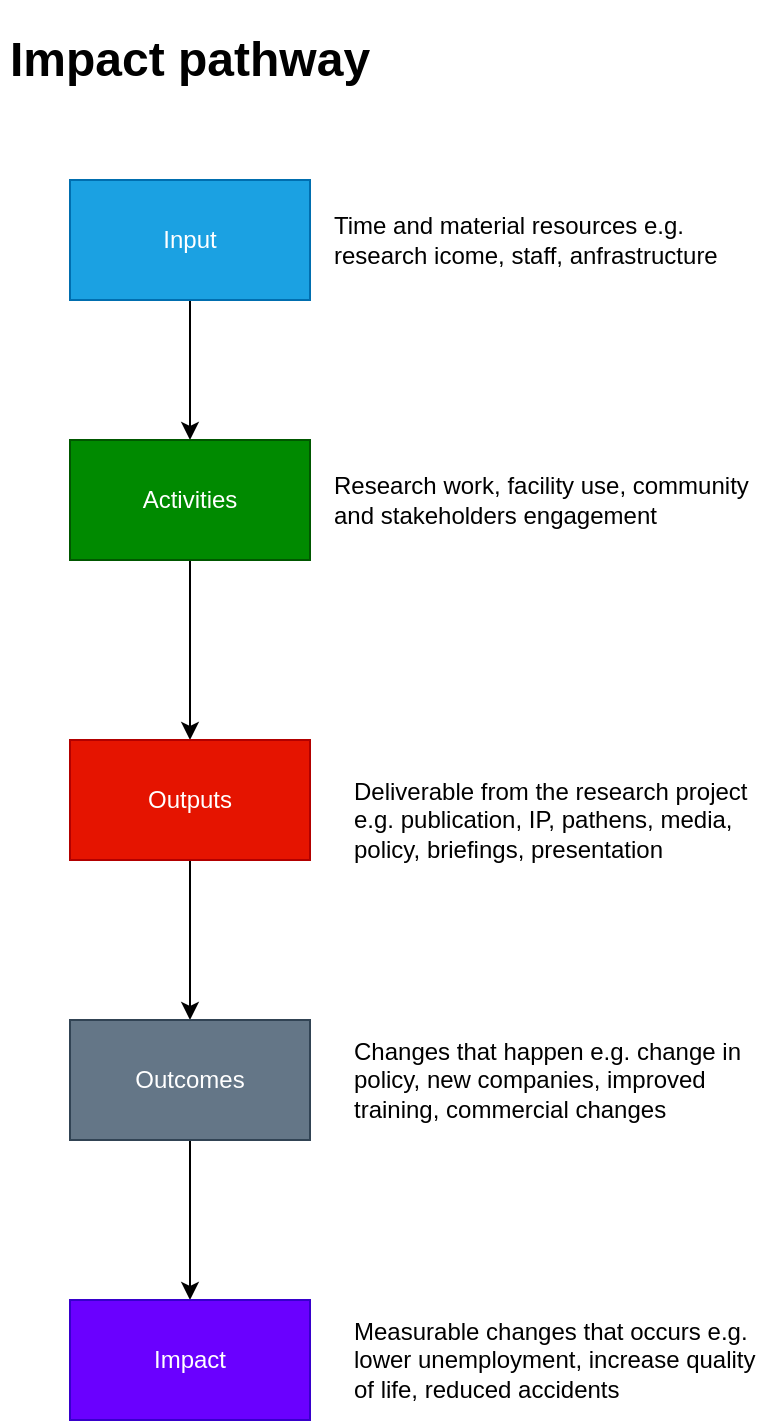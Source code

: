 <mxfile version="22.1.4" type="github" pages="7">
  <diagram name="Page-1" id="B_uwW1igQrW0XAac92bT">
    <mxGraphModel dx="678" dy="1256" grid="1" gridSize="10" guides="1" tooltips="1" connect="1" arrows="1" fold="1" page="1" pageScale="1" pageWidth="1100" pageHeight="850" math="0" shadow="0">
      <root>
        <mxCell id="0" />
        <mxCell id="1" parent="0" />
        <mxCell id="jUQV0kKOYJnXGopkKhov-3" style="edgeStyle=orthogonalEdgeStyle;rounded=0;orthogonalLoop=1;jettySize=auto;html=1;exitX=0.5;exitY=1;exitDx=0;exitDy=0;entryX=0.5;entryY=0;entryDx=0;entryDy=0;" parent="1" source="jUQV0kKOYJnXGopkKhov-1" target="jUQV0kKOYJnXGopkKhov-4" edge="1">
          <mxGeometry relative="1" as="geometry">
            <mxPoint x="235" y="-230" as="targetPoint" />
          </mxGeometry>
        </mxCell>
        <mxCell id="jUQV0kKOYJnXGopkKhov-1" value="Input" style="rounded=0;whiteSpace=wrap;html=1;fillColor=#1ba1e2;fontColor=#ffffff;strokeColor=#006EAF;" parent="1" vertex="1">
          <mxGeometry x="85" y="-750" width="120" height="60" as="geometry" />
        </mxCell>
        <mxCell id="jUQV0kKOYJnXGopkKhov-8" style="edgeStyle=orthogonalEdgeStyle;rounded=0;orthogonalLoop=1;jettySize=auto;html=1;exitX=0.5;exitY=1;exitDx=0;exitDy=0;entryX=0.5;entryY=0;entryDx=0;entryDy=0;" parent="1" source="jUQV0kKOYJnXGopkKhov-4" target="jUQV0kKOYJnXGopkKhov-6" edge="1">
          <mxGeometry relative="1" as="geometry" />
        </mxCell>
        <mxCell id="jUQV0kKOYJnXGopkKhov-4" value="Activities" style="rounded=0;whiteSpace=wrap;html=1;fillColor=#008a00;fontColor=#ffffff;strokeColor=#005700;" parent="1" vertex="1">
          <mxGeometry x="85" y="-620" width="120" height="60" as="geometry" />
        </mxCell>
        <mxCell id="jUQV0kKOYJnXGopkKhov-12" style="edgeStyle=orthogonalEdgeStyle;rounded=0;orthogonalLoop=1;jettySize=auto;html=1;exitX=0.5;exitY=1;exitDx=0;exitDy=0;entryX=0.5;entryY=0;entryDx=0;entryDy=0;" parent="1" source="jUQV0kKOYJnXGopkKhov-6" target="jUQV0kKOYJnXGopkKhov-9" edge="1">
          <mxGeometry relative="1" as="geometry" />
        </mxCell>
        <mxCell id="jUQV0kKOYJnXGopkKhov-6" value="Outputs" style="rounded=0;whiteSpace=wrap;html=1;fillColor=#e51400;fontColor=#ffffff;strokeColor=#B20000;" parent="1" vertex="1">
          <mxGeometry x="85" y="-470" width="120" height="60" as="geometry" />
        </mxCell>
        <mxCell id="jUQV0kKOYJnXGopkKhov-16" style="edgeStyle=orthogonalEdgeStyle;rounded=0;orthogonalLoop=1;jettySize=auto;html=1;exitX=0.5;exitY=1;exitDx=0;exitDy=0;entryX=0.5;entryY=0;entryDx=0;entryDy=0;" parent="1" source="jUQV0kKOYJnXGopkKhov-9" target="jUQV0kKOYJnXGopkKhov-13" edge="1">
          <mxGeometry relative="1" as="geometry" />
        </mxCell>
        <mxCell id="jUQV0kKOYJnXGopkKhov-9" value="Outcomes" style="rounded=0;whiteSpace=wrap;html=1;fillColor=#647687;strokeColor=#314354;fontColor=#ffffff;" parent="1" vertex="1">
          <mxGeometry x="85" y="-330" width="120" height="60" as="geometry" />
        </mxCell>
        <mxCell id="jUQV0kKOYJnXGopkKhov-13" value="Impact" style="rounded=0;whiteSpace=wrap;html=1;fillColor=#6a00ff;strokeColor=#3700CC;fontColor=#ffffff;" parent="1" vertex="1">
          <mxGeometry x="85" y="-190" width="120" height="60" as="geometry" />
        </mxCell>
        <mxCell id="opC6YixWpWs6JGuSJar5-1" value="&lt;h1&gt;Impact pathway&lt;/h1&gt;" style="text;html=1;strokeColor=none;fillColor=none;spacing=5;spacingTop=-20;whiteSpace=wrap;overflow=hidden;rounded=0;" vertex="1" parent="1">
          <mxGeometry x="50" y="-830" width="190" height="40" as="geometry" />
        </mxCell>
        <mxCell id="opC6YixWpWs6JGuSJar5-2" value="Time and material resources e.g. research icome, staff, anfrastructure" style="text;html=1;strokeColor=none;fillColor=none;align=left;verticalAlign=middle;whiteSpace=wrap;rounded=0;" vertex="1" parent="1">
          <mxGeometry x="215" y="-735" width="210" height="30" as="geometry" />
        </mxCell>
        <mxCell id="opC6YixWpWs6JGuSJar5-3" value="Research work, facility use, community and stakeholders engagement" style="text;html=1;strokeColor=none;fillColor=none;align=left;verticalAlign=middle;whiteSpace=wrap;rounded=0;" vertex="1" parent="1">
          <mxGeometry x="215" y="-605" width="210" height="30" as="geometry" />
        </mxCell>
        <mxCell id="opC6YixWpWs6JGuSJar5-4" value="Changes that happen e.g. change in policy, new companies, improved training, commercial changes" style="text;html=1;strokeColor=none;fillColor=none;align=left;verticalAlign=middle;whiteSpace=wrap;rounded=0;" vertex="1" parent="1">
          <mxGeometry x="225" y="-315" width="210" height="30" as="geometry" />
        </mxCell>
        <mxCell id="opC6YixWpWs6JGuSJar5-5" value="Deliverable from the research project&amp;nbsp;&lt;br&gt;e.g. publication, IP, pathens, media, policy, briefings, presentation" style="text;html=1;strokeColor=none;fillColor=none;align=left;verticalAlign=middle;whiteSpace=wrap;rounded=0;" vertex="1" parent="1">
          <mxGeometry x="225" y="-445" width="210" height="30" as="geometry" />
        </mxCell>
        <mxCell id="opC6YixWpWs6JGuSJar5-6" value="Measurable changes that occurs e.g. lower unemployment, increase quality of life, reduced accidents" style="text;html=1;strokeColor=none;fillColor=none;align=left;verticalAlign=middle;whiteSpace=wrap;rounded=0;" vertex="1" parent="1">
          <mxGeometry x="225" y="-175" width="210" height="30" as="geometry" />
        </mxCell>
      </root>
    </mxGraphModel>
  </diagram>
  <diagram name="Copy of Page-1" id="krvjAXqbwhVYbC34-yLA">
    <mxGraphModel dx="878" dy="1376" grid="1" gridSize="10" guides="1" tooltips="1" connect="1" arrows="1" fold="1" page="1" pageScale="1" pageWidth="1100" pageHeight="850" math="0" shadow="0">
      <root>
        <mxCell id="7--vA8Afppj5ZKCQB-Zb-0" />
        <mxCell id="7--vA8Afppj5ZKCQB-Zb-1" parent="7--vA8Afppj5ZKCQB-Zb-0" />
        <mxCell id="7--vA8Afppj5ZKCQB-Zb-2" style="edgeStyle=orthogonalEdgeStyle;rounded=0;orthogonalLoop=1;jettySize=auto;html=1;exitX=0.5;exitY=1;exitDx=0;exitDy=0;entryX=0.5;entryY=0;entryDx=0;entryDy=0;" edge="1" parent="7--vA8Afppj5ZKCQB-Zb-1" source="7--vA8Afppj5ZKCQB-Zb-3" target="7--vA8Afppj5ZKCQB-Zb-5">
          <mxGeometry relative="1" as="geometry">
            <mxPoint x="235" y="-230" as="targetPoint" />
          </mxGeometry>
        </mxCell>
        <mxCell id="7--vA8Afppj5ZKCQB-Zb-3" value="Input" style="rounded=0;whiteSpace=wrap;html=1;fillColor=#1ba1e2;fontColor=#ffffff;strokeColor=#006EAF;" vertex="1" parent="7--vA8Afppj5ZKCQB-Zb-1">
          <mxGeometry x="85" y="-750" width="120" height="60" as="geometry" />
        </mxCell>
        <mxCell id="7--vA8Afppj5ZKCQB-Zb-4" style="edgeStyle=orthogonalEdgeStyle;rounded=0;orthogonalLoop=1;jettySize=auto;html=1;exitX=0.5;exitY=1;exitDx=0;exitDy=0;entryX=0.5;entryY=0;entryDx=0;entryDy=0;" edge="1" parent="7--vA8Afppj5ZKCQB-Zb-1" source="7--vA8Afppj5ZKCQB-Zb-5" target="7--vA8Afppj5ZKCQB-Zb-7">
          <mxGeometry relative="1" as="geometry" />
        </mxCell>
        <mxCell id="7--vA8Afppj5ZKCQB-Zb-5" value="Activities" style="rounded=0;whiteSpace=wrap;html=1;fillColor=#008a00;fontColor=#ffffff;strokeColor=#005700;" vertex="1" parent="7--vA8Afppj5ZKCQB-Zb-1">
          <mxGeometry x="85" y="-620" width="120" height="60" as="geometry" />
        </mxCell>
        <mxCell id="7--vA8Afppj5ZKCQB-Zb-6" style="edgeStyle=orthogonalEdgeStyle;rounded=0;orthogonalLoop=1;jettySize=auto;html=1;exitX=0.5;exitY=1;exitDx=0;exitDy=0;entryX=0.5;entryY=0;entryDx=0;entryDy=0;" edge="1" parent="7--vA8Afppj5ZKCQB-Zb-1" source="7--vA8Afppj5ZKCQB-Zb-7" target="7--vA8Afppj5ZKCQB-Zb-9">
          <mxGeometry relative="1" as="geometry" />
        </mxCell>
        <mxCell id="7--vA8Afppj5ZKCQB-Zb-7" value="Outputs" style="rounded=0;whiteSpace=wrap;html=1;fillColor=#e51400;fontColor=#ffffff;strokeColor=#B20000;" vertex="1" parent="7--vA8Afppj5ZKCQB-Zb-1">
          <mxGeometry x="85" y="-470" width="120" height="60" as="geometry" />
        </mxCell>
        <mxCell id="7--vA8Afppj5ZKCQB-Zb-8" style="edgeStyle=orthogonalEdgeStyle;rounded=0;orthogonalLoop=1;jettySize=auto;html=1;exitX=0.5;exitY=1;exitDx=0;exitDy=0;entryX=0.5;entryY=0;entryDx=0;entryDy=0;" edge="1" parent="7--vA8Afppj5ZKCQB-Zb-1" source="7--vA8Afppj5ZKCQB-Zb-9" target="7--vA8Afppj5ZKCQB-Zb-10">
          <mxGeometry relative="1" as="geometry" />
        </mxCell>
        <mxCell id="7--vA8Afppj5ZKCQB-Zb-9" value="Economic" style="rounded=0;whiteSpace=wrap;html=1;fillColor=#008a00;strokeColor=#005700;fontColor=#ffffff;" vertex="1" parent="7--vA8Afppj5ZKCQB-Zb-1">
          <mxGeometry x="170" y="-200" width="125" height="60" as="geometry" />
        </mxCell>
        <mxCell id="7--vA8Afppj5ZKCQB-Zb-10" value="Impact" style="rounded=0;whiteSpace=wrap;html=1;fillColor=#6a00ff;strokeColor=#3700CC;fontColor=#ffffff;" vertex="1" parent="7--vA8Afppj5ZKCQB-Zb-1">
          <mxGeometry x="30" y="105" width="120" height="60" as="geometry" />
        </mxCell>
        <mxCell id="7--vA8Afppj5ZKCQB-Zb-11" value="&lt;h1&gt;Impact pathway&lt;/h1&gt;" style="text;html=1;strokeColor=none;fillColor=none;spacing=5;spacingTop=-20;whiteSpace=wrap;overflow=hidden;rounded=0;" vertex="1" parent="7--vA8Afppj5ZKCQB-Zb-1">
          <mxGeometry x="50" y="-830" width="190" height="40" as="geometry" />
        </mxCell>
        <mxCell id="7--vA8Afppj5ZKCQB-Zb-12" value="Time and material resources e.g. research icome, staff, anfrastructure" style="text;html=1;strokeColor=none;fillColor=none;align=left;verticalAlign=middle;whiteSpace=wrap;rounded=0;" vertex="1" parent="7--vA8Afppj5ZKCQB-Zb-1">
          <mxGeometry x="215" y="-735" width="210" height="30" as="geometry" />
        </mxCell>
        <mxCell id="7--vA8Afppj5ZKCQB-Zb-13" value="Research work, facility use, community and stakeholders engagement" style="text;html=1;strokeColor=none;fillColor=none;align=left;verticalAlign=middle;whiteSpace=wrap;rounded=0;" vertex="1" parent="7--vA8Afppj5ZKCQB-Zb-1">
          <mxGeometry x="215" y="-605" width="210" height="30" as="geometry" />
        </mxCell>
        <mxCell id="7--vA8Afppj5ZKCQB-Zb-15" value="Deliverable from the research project&amp;nbsp;&lt;br&gt;e.g. publication, IP, pathens, media, policy, briefings, presentation" style="text;html=1;strokeColor=none;fillColor=none;align=left;verticalAlign=middle;whiteSpace=wrap;rounded=0;" vertex="1" parent="7--vA8Afppj5ZKCQB-Zb-1">
          <mxGeometry x="225" y="-445" width="210" height="30" as="geometry" />
        </mxCell>
        <mxCell id="7--vA8Afppj5ZKCQB-Zb-16" value="Measurable changes that occurs e.g. lower unemployment, increase quality of life, reduced accidents" style="text;html=1;strokeColor=none;fillColor=none;align=left;verticalAlign=middle;whiteSpace=wrap;rounded=0;" vertex="1" parent="7--vA8Afppj5ZKCQB-Zb-1">
          <mxGeometry x="215" y="120" width="210" height="30" as="geometry" />
        </mxCell>
        <mxCell id="tnzwlWeJHCZnMNGtmYcX-1" value="Increase in the local tax base and employment opportunities from agrotourism" style="rounded=0;whiteSpace=wrap;html=1;fillColor=#008a00;strokeColor=#005700;fontColor=#ffffff;" vertex="1" parent="7--vA8Afppj5ZKCQB-Zb-1">
          <mxGeometry x="360" y="-150" width="140" height="60" as="geometry" />
        </mxCell>
        <mxCell id="tnzwlWeJHCZnMNGtmYcX-2" value="Lower income compared to vegetable crops" style="rounded=0;whiteSpace=wrap;html=1;fillColor=#fa6800;strokeColor=#C73500;fontColor=#000000;" vertex="1" parent="7--vA8Afppj5ZKCQB-Zb-1">
          <mxGeometry x="520" y="-220" width="145" height="60" as="geometry" />
        </mxCell>
        <mxCell id="tnzwlWeJHCZnMNGtmYcX-3" value="Cash return is slower" style="rounded=0;whiteSpace=wrap;html=1;fillColor=#fa6800;strokeColor=#C73500;fontColor=#000000;" vertex="1" parent="7--vA8Afppj5ZKCQB-Zb-1">
          <mxGeometry x="520" y="-150" width="145" height="60" as="geometry" />
        </mxCell>
        <mxCell id="tnzwlWeJHCZnMNGtmYcX-4" value="Outcomes" style="rounded=0;whiteSpace=wrap;html=1;" vertex="1" parent="7--vA8Afppj5ZKCQB-Zb-1">
          <mxGeometry x="30" y="-200" width="120" height="60" as="geometry" />
        </mxCell>
        <mxCell id="tnzwlWeJHCZnMNGtmYcX-6" value="Additional income generated from agrotourism (terrace rice fields)" style="rounded=0;whiteSpace=wrap;html=1;fillColor=#008a00;strokeColor=#005700;fontColor=#ffffff;" vertex="1" parent="7--vA8Afppj5ZKCQB-Zb-1">
          <mxGeometry x="360" y="-220" width="140" height="60" as="geometry" />
        </mxCell>
        <mxCell id="tnzwlWeJHCZnMNGtmYcX-8" value="Farm level" style="text;html=1;strokeColor=none;fillColor=none;align=center;verticalAlign=middle;whiteSpace=wrap;rounded=0;" vertex="1" parent="7--vA8Afppj5ZKCQB-Zb-1">
          <mxGeometry x="390" y="-280" width="60" height="30" as="geometry" />
        </mxCell>
      </root>
    </mxGraphModel>
  </diagram>
  <diagram id="JYKXm8l_zaGcK5xjHE-d" name="Page-2">
    <mxGraphModel dx="1066" dy="1489" grid="1" gridSize="10" guides="1" tooltips="1" connect="1" arrows="1" fold="1" page="1" pageScale="1" pageWidth="1100" pageHeight="850" math="0" shadow="0">
      <root>
        <mxCell id="0" />
        <mxCell id="1" parent="0" />
        <mxCell id="WoxdD8nkiWm4vZRmWk6o-33" style="edgeStyle=orthogonalEdgeStyle;rounded=0;orthogonalLoop=1;jettySize=auto;html=1;exitX=1;exitY=0.5;exitDx=0;exitDy=0;entryX=0;entryY=0.5;entryDx=0;entryDy=0;" edge="1" parent="1" source="WoxdD8nkiWm4vZRmWk6o-1" target="WoxdD8nkiWm4vZRmWk6o-4">
          <mxGeometry relative="1" as="geometry" />
        </mxCell>
        <mxCell id="WoxdD8nkiWm4vZRmWk6o-1" value="Investment/support of rice mills by government/private sector" style="rounded=0;whiteSpace=wrap;html=1;fillColor=#e51400;fontColor=#ffffff;strokeColor=#B20000;" vertex="1" parent="1">
          <mxGeometry x="150" y="24" width="120" height="65" as="geometry" />
        </mxCell>
        <mxCell id="WoxdD8nkiWm4vZRmWk6o-47" style="edgeStyle=orthogonalEdgeStyle;rounded=0;orthogonalLoop=1;jettySize=auto;html=1;exitX=1;exitY=0.5;exitDx=0;exitDy=0;entryX=0;entryY=0.5;entryDx=0;entryDy=0;" edge="1" parent="1" source="WoxdD8nkiWm4vZRmWk6o-4" target="WoxdD8nkiWm4vZRmWk6o-7">
          <mxGeometry relative="1" as="geometry" />
        </mxCell>
        <mxCell id="WoxdD8nkiWm4vZRmWk6o-48" style="edgeStyle=orthogonalEdgeStyle;rounded=0;orthogonalLoop=1;jettySize=auto;html=1;exitX=1;exitY=0.5;exitDx=0;exitDy=0;entryX=0;entryY=0.5;entryDx=0;entryDy=0;" edge="1" parent="1" source="WoxdD8nkiWm4vZRmWk6o-4" target="WoxdD8nkiWm4vZRmWk6o-8">
          <mxGeometry relative="1" as="geometry" />
        </mxCell>
        <mxCell id="WoxdD8nkiWm4vZRmWk6o-50" style="edgeStyle=orthogonalEdgeStyle;rounded=0;orthogonalLoop=1;jettySize=auto;html=1;exitX=1;exitY=0.5;exitDx=0;exitDy=0;entryX=0;entryY=0.5;entryDx=0;entryDy=0;" edge="1" parent="1" source="WoxdD8nkiWm4vZRmWk6o-4" target="WoxdD8nkiWm4vZRmWk6o-9">
          <mxGeometry relative="1" as="geometry" />
        </mxCell>
        <mxCell id="WoxdD8nkiWm4vZRmWk6o-52" style="edgeStyle=orthogonalEdgeStyle;rounded=0;orthogonalLoop=1;jettySize=auto;html=1;exitX=1;exitY=0.5;exitDx=0;exitDy=0;entryX=0;entryY=0.5;entryDx=0;entryDy=0;" edge="1" parent="1" source="WoxdD8nkiWm4vZRmWk6o-4" target="WoxdD8nkiWm4vZRmWk6o-11">
          <mxGeometry relative="1" as="geometry" />
        </mxCell>
        <mxCell id="WoxdD8nkiWm4vZRmWk6o-53" style="edgeStyle=orthogonalEdgeStyle;rounded=0;orthogonalLoop=1;jettySize=auto;html=1;exitX=1;exitY=0.5;exitDx=0;exitDy=0;entryX=0;entryY=0.5;entryDx=0;entryDy=0;" edge="1" parent="1" source="WoxdD8nkiWm4vZRmWk6o-4" target="WoxdD8nkiWm4vZRmWk6o-12">
          <mxGeometry relative="1" as="geometry" />
        </mxCell>
        <mxCell id="WoxdD8nkiWm4vZRmWk6o-54" style="edgeStyle=orthogonalEdgeStyle;rounded=0;orthogonalLoop=1;jettySize=auto;html=1;exitX=1;exitY=0.5;exitDx=0;exitDy=0;entryX=0;entryY=0.5;entryDx=0;entryDy=0;" edge="1" parent="1" source="WoxdD8nkiWm4vZRmWk6o-4" target="WoxdD8nkiWm4vZRmWk6o-13">
          <mxGeometry relative="1" as="geometry" />
        </mxCell>
        <mxCell id="OM-B9teawGG028oNag1M-1" style="edgeStyle=orthogonalEdgeStyle;rounded=0;orthogonalLoop=1;jettySize=auto;html=1;exitX=1;exitY=0.5;exitDx=0;exitDy=0;entryX=0;entryY=0.5;entryDx=0;entryDy=0;" edge="1" parent="1" source="WoxdD8nkiWm4vZRmWk6o-4" target="WoxdD8nkiWm4vZRmWk6o-10">
          <mxGeometry relative="1" as="geometry" />
        </mxCell>
        <mxCell id="WoxdD8nkiWm4vZRmWk6o-4" value="Farmers keep growing rice in their field twice per year" style="rounded=0;whiteSpace=wrap;html=1;fillColor=#1ba1e2;fontColor=#ffffff;strokeColor=#006EAF;" vertex="1" parent="1">
          <mxGeometry x="310" y="50" width="130" height="80" as="geometry" />
        </mxCell>
        <mxCell id="WoxdD8nkiWm4vZRmWk6o-45" style="edgeStyle=orthogonalEdgeStyle;rounded=0;orthogonalLoop=1;jettySize=auto;html=1;exitX=1;exitY=0.5;exitDx=0;exitDy=0;entryX=0;entryY=0.5;entryDx=0;entryDy=0;" edge="1" parent="1" source="WoxdD8nkiWm4vZRmWk6o-7" target="WoxdD8nkiWm4vZRmWk6o-44">
          <mxGeometry relative="1" as="geometry" />
        </mxCell>
        <mxCell id="WoxdD8nkiWm4vZRmWk6o-7" value="Additional income generated from agrotourism (terrace fields)" style="rounded=0;whiteSpace=wrap;html=1;fillColor=#008a00;fontColor=#ffffff;strokeColor=#005700;" vertex="1" parent="1">
          <mxGeometry x="510" y="20" width="150" height="60" as="geometry" />
        </mxCell>
        <mxCell id="WoxdD8nkiWm4vZRmWk6o-9" value="Maintain the local tradition by growing local rice" style="rounded=0;whiteSpace=wrap;html=1;fillColor=#008a00;fontColor=#ffffff;strokeColor=#005700;" vertex="1" parent="1">
          <mxGeometry x="510" y="160" width="150" height="50" as="geometry" />
        </mxCell>
        <mxCell id="WoxdD8nkiWm4vZRmWk6o-10" value="Contributing to achieving food security&amp;nbsp;" style="rounded=0;whiteSpace=wrap;html=1;fillColor=#008a00;fontColor=#ffffff;strokeColor=#005700;" vertex="1" parent="1">
          <mxGeometry x="510" y="219" width="150" height="60" as="geometry" />
        </mxCell>
        <mxCell id="WoxdD8nkiWm4vZRmWk6o-58" style="edgeStyle=orthogonalEdgeStyle;rounded=0;orthogonalLoop=1;jettySize=auto;html=1;exitX=1;exitY=0.5;exitDx=0;exitDy=0;entryX=0;entryY=0.5;entryDx=0;entryDy=0;" edge="1" parent="1" source="WoxdD8nkiWm4vZRmWk6o-11" target="WoxdD8nkiWm4vZRmWk6o-55">
          <mxGeometry relative="1" as="geometry" />
        </mxCell>
        <mxCell id="WoxdD8nkiWm4vZRmWk6o-11" value="Lower income compared to vegetable crops" style="rounded=0;whiteSpace=wrap;html=1;fillColor=#FF99CC;fontColor=#ffffff;strokeColor=#005700;" vertex="1" parent="1">
          <mxGeometry x="510" y="288" width="150" height="60" as="geometry" />
        </mxCell>
        <mxCell id="WoxdD8nkiWm4vZRmWk6o-59" style="edgeStyle=orthogonalEdgeStyle;rounded=0;orthogonalLoop=1;jettySize=auto;html=1;exitX=1;exitY=0.5;exitDx=0;exitDy=0;entryX=0;entryY=0.5;entryDx=0;entryDy=0;" edge="1" parent="1" source="WoxdD8nkiWm4vZRmWk6o-12" target="WoxdD8nkiWm4vZRmWk6o-55">
          <mxGeometry relative="1" as="geometry" />
        </mxCell>
        <mxCell id="WoxdD8nkiWm4vZRmWk6o-12" value="Cash return is slower" style="rounded=0;whiteSpace=wrap;html=1;fillColor=#FF99CC;fontColor=#ffffff;strokeColor=#005700;" vertex="1" parent="1">
          <mxGeometry x="510" y="358" width="150" height="60" as="geometry" />
        </mxCell>
        <mxCell id="WoxdD8nkiWm4vZRmWk6o-60" style="edgeStyle=orthogonalEdgeStyle;rounded=0;orthogonalLoop=1;jettySize=auto;html=1;exitX=1;exitY=0.5;exitDx=0;exitDy=0;entryX=0;entryY=0.5;entryDx=0;entryDy=0;" edge="1" parent="1" source="WoxdD8nkiWm4vZRmWk6o-13" target="WoxdD8nkiWm4vZRmWk6o-57">
          <mxGeometry relative="1" as="geometry" />
        </mxCell>
        <mxCell id="WoxdD8nkiWm4vZRmWk6o-13" value="Increased methane emissions" style="rounded=0;whiteSpace=wrap;html=1;fillColor=#FF99CC;fontColor=#ffffff;strokeColor=#005700;" vertex="1" parent="1">
          <mxGeometry x="510" y="428" width="150" height="60" as="geometry" />
        </mxCell>
        <mxCell id="WoxdD8nkiWm4vZRmWk6o-32" style="edgeStyle=orthogonalEdgeStyle;rounded=0;orthogonalLoop=1;jettySize=auto;html=1;exitX=1;exitY=0.5;exitDx=0;exitDy=0;entryX=0;entryY=0.5;entryDx=0;entryDy=0;" edge="1" parent="1" source="WoxdD8nkiWm4vZRmWk6o-14" target="WoxdD8nkiWm4vZRmWk6o-1">
          <mxGeometry relative="1" as="geometry" />
        </mxCell>
        <mxCell id="WoxdD8nkiWm4vZRmWk6o-41" style="edgeStyle=orthogonalEdgeStyle;rounded=0;orthogonalLoop=1;jettySize=auto;html=1;exitX=1;exitY=0.5;exitDx=0;exitDy=0;entryX=0;entryY=0.5;entryDx=0;entryDy=0;" edge="1" parent="1" source="WoxdD8nkiWm4vZRmWk6o-14" target="WoxdD8nkiWm4vZRmWk6o-39">
          <mxGeometry relative="1" as="geometry" />
        </mxCell>
        <mxCell id="WoxdD8nkiWm4vZRmWk6o-14" value="Input" style="rounded=0;whiteSpace=wrap;html=1;" vertex="1" parent="1">
          <mxGeometry y="60" width="80" height="60" as="geometry" />
        </mxCell>
        <mxCell id="WoxdD8nkiWm4vZRmWk6o-46" style="edgeStyle=orthogonalEdgeStyle;rounded=0;orthogonalLoop=1;jettySize=auto;html=1;exitX=1;exitY=0.5;exitDx=0;exitDy=0;entryX=0;entryY=0.5;entryDx=0;entryDy=0;" edge="1" parent="1" source="WoxdD8nkiWm4vZRmWk6o-8" target="WoxdD8nkiWm4vZRmWk6o-44">
          <mxGeometry relative="1" as="geometry" />
        </mxCell>
        <mxCell id="WoxdD8nkiWm4vZRmWk6o-8" value="Increase in the local tax base and employment opportunities from agrotourism (terrace fields)" style="rounded=0;whiteSpace=wrap;html=1;fillColor=#008a00;fontColor=#ffffff;strokeColor=#005700;" vertex="1" parent="1">
          <mxGeometry x="510" y="89" width="150" height="60" as="geometry" />
        </mxCell>
        <mxCell id="WoxdD8nkiWm4vZRmWk6o-40" style="edgeStyle=orthogonalEdgeStyle;rounded=0;orthogonalLoop=1;jettySize=auto;html=1;exitX=1;exitY=0.5;exitDx=0;exitDy=0;entryX=0;entryY=0.5;entryDx=0;entryDy=0;" edge="1" parent="1" source="WoxdD8nkiWm4vZRmWk6o-39" target="WoxdD8nkiWm4vZRmWk6o-4">
          <mxGeometry relative="1" as="geometry" />
        </mxCell>
        <mxCell id="M4vu6A-vgjWSQ9Un0Ybp-1" style="edgeStyle=orthogonalEdgeStyle;rounded=0;orthogonalLoop=1;jettySize=auto;html=1;exitX=0.5;exitY=1;exitDx=0;exitDy=0;entryX=0;entryY=0.5;entryDx=0;entryDy=0;" edge="1" parent="1" source="WoxdD8nkiWm4vZRmWk6o-39" target="WoxdD8nkiWm4vZRmWk6o-61">
          <mxGeometry relative="1" as="geometry" />
        </mxCell>
        <mxCell id="WoxdD8nkiWm4vZRmWk6o-39" value="Subsidies fertilizers from government program" style="rounded=0;whiteSpace=wrap;html=1;fillColor=#e51400;fontColor=#ffffff;strokeColor=#B20000;" vertex="1" parent="1">
          <mxGeometry x="150" y="130" width="120" height="65" as="geometry" />
        </mxCell>
        <mxCell id="WoxdD8nkiWm4vZRmWk6o-42" value="Investment in cold storage" style="rounded=0;whiteSpace=wrap;html=1;fillColor=#67AB9F;" vertex="1" parent="1">
          <mxGeometry x="130" y="640" width="120" height="60" as="geometry" />
        </mxCell>
        <mxCell id="WoxdD8nkiWm4vZRmWk6o-43" value="Farmers growing vegetables" style="rounded=0;whiteSpace=wrap;html=1;fillColor=#1ba1e2;fontColor=#ffffff;strokeColor=#006EAF;" vertex="1" parent="1">
          <mxGeometry x="290" y="630" width="130" height="80" as="geometry" />
        </mxCell>
        <mxCell id="WoxdD8nkiWm4vZRmWk6o-44" value="Increased livelihood income" style="rounded=0;whiteSpace=wrap;html=1;fillColor=#d5e8d4;strokeColor=#82b366;gradientColor=#97d077;" vertex="1" parent="1">
          <mxGeometry x="720" y="50" width="120" height="60" as="geometry" />
        </mxCell>
        <mxCell id="WoxdD8nkiWm4vZRmWk6o-55" value="Decreased livelihood income" style="rounded=0;whiteSpace=wrap;html=1;fillColor=#f8cecc;strokeColor=#b85450;gradientColor=#ea6b66;" vertex="1" parent="1">
          <mxGeometry x="720" y="330" width="120" height="60" as="geometry" />
        </mxCell>
        <mxCell id="WoxdD8nkiWm4vZRmWk6o-57" value="Increased GHG emission" style="rounded=0;whiteSpace=wrap;html=1;fillColor=#f8cecc;strokeColor=#b85450;gradientColor=#ea6b66;" vertex="1" parent="1">
          <mxGeometry x="720" y="428" width="120" height="60" as="geometry" />
        </mxCell>
        <mxCell id="M4vu6A-vgjWSQ9Un0Ybp-2" style="edgeStyle=orthogonalEdgeStyle;rounded=0;orthogonalLoop=1;jettySize=auto;html=1;exitX=1;exitY=0.5;exitDx=0;exitDy=0;entryX=0;entryY=0.75;entryDx=0;entryDy=0;" edge="1" parent="1" source="WoxdD8nkiWm4vZRmWk6o-61" target="WoxdD8nkiWm4vZRmWk6o-13">
          <mxGeometry relative="1" as="geometry" />
        </mxCell>
        <mxCell id="WoxdD8nkiWm4vZRmWk6o-61" value="Excessive use of mineral fertilizer in rice cultivation" style="rounded=0;whiteSpace=wrap;html=1;fillColor=#1ba1e2;fontColor=#ffffff;strokeColor=#006EAF;" vertex="1" parent="1">
          <mxGeometry x="310" y="440" width="130" height="57" as="geometry" />
        </mxCell>
        <mxCell id="M4vu6A-vgjWSQ9Un0Ybp-3" value="Government?" style="shape=umlActor;verticalLabelPosition=bottom;verticalAlign=top;html=1;outlineConnect=0;" vertex="1" parent="1">
          <mxGeometry x="30" y="-60" width="20" height="30" as="geometry" />
        </mxCell>
        <mxCell id="M4vu6A-vgjWSQ9Un0Ybp-5" value="Private sector" style="shape=umlActor;verticalLabelPosition=bottom;verticalAlign=top;html=1;outlineConnect=0;" vertex="1" parent="1">
          <mxGeometry x="40" y="-6" width="20" height="30" as="geometry" />
        </mxCell>
        <mxCell id="OM-B9teawGG028oNag1M-2" value="Farmers" style="shape=umlActor;verticalLabelPosition=bottom;verticalAlign=top;html=1;outlineConnect=0;" vertex="1" parent="1">
          <mxGeometry x="365" y="147.5" width="20" height="30" as="geometry" />
        </mxCell>
        <mxCell id="OM-B9teawGG028oNag1M-3" value="Community" style="shape=umlActor;verticalLabelPosition=bottom;verticalAlign=top;html=1;outlineConnect=0;" vertex="1" parent="1">
          <mxGeometry x="770" y="128" width="20" height="31" as="geometry" />
        </mxCell>
        <mxCell id="OM-B9teawGG028oNag1M-6" value="" style="shape=umlActor;verticalLabelPosition=bottom;verticalAlign=top;html=1;outlineConnect=0;" vertex="1" parent="1">
          <mxGeometry x="790" y="129" width="20" height="31" as="geometry" />
        </mxCell>
        <mxCell id="OM-B9teawGG028oNag1M-8" value="" style="shape=umlActor;verticalLabelPosition=bottom;verticalAlign=top;html=1;outlineConnect=0;" vertex="1" parent="1">
          <mxGeometry x="750" y="129" width="20" height="31" as="geometry" />
        </mxCell>
        <mxCell id="OM-B9teawGG028oNag1M-11" value="Input" style="shape=step;perimeter=stepPerimeter;whiteSpace=wrap;html=1;fixedSize=1;fillColor=#e51400;fontColor=#ffffff;strokeColor=#B20000;" vertex="1" parent="1">
          <mxGeometry x="50" y="-410" width="120" height="80" as="geometry" />
        </mxCell>
        <mxCell id="OM-B9teawGG028oNag1M-12" value="Activities" style="shape=step;perimeter=stepPerimeter;whiteSpace=wrap;html=1;fixedSize=1;fillColor=#1ba1e2;fontColor=#ffffff;strokeColor=#006EAF;" vertex="1" parent="1">
          <mxGeometry x="180" y="-410" width="120" height="80" as="geometry" />
        </mxCell>
        <mxCell id="OM-B9teawGG028oNag1M-13" value="Outputs" style="shape=step;perimeter=stepPerimeter;whiteSpace=wrap;html=1;fixedSize=1;" vertex="1" parent="1">
          <mxGeometry x="310" y="-410" width="120" height="80" as="geometry" />
        </mxCell>
        <mxCell id="OM-B9teawGG028oNag1M-14" value="Outcomes" style="shape=step;perimeter=stepPerimeter;whiteSpace=wrap;html=1;fixedSize=1;fillColor=#008a00;fontColor=#ffffff;strokeColor=#005700;" vertex="1" parent="1">
          <mxGeometry x="440" y="-410" width="120" height="80" as="geometry" />
        </mxCell>
        <mxCell id="OM-B9teawGG028oNag1M-15" value="Impact" style="shape=step;perimeter=stepPerimeter;whiteSpace=wrap;html=1;fixedSize=1;fillColor=#d5e8d4;gradientColor=#97d077;strokeColor=#82b366;" vertex="1" parent="1">
          <mxGeometry x="570" y="-410" width="120" height="80" as="geometry" />
        </mxCell>
        <mxCell id="OM-B9teawGG028oNag1M-16" value="Impact pathway" style="text;html=1;strokeColor=none;fillColor=none;align=center;verticalAlign=middle;whiteSpace=wrap;rounded=0;" vertex="1" parent="1">
          <mxGeometry x="40" y="-470" width="120" height="30" as="geometry" />
        </mxCell>
      </root>
    </mxGraphModel>
  </diagram>
  <diagram name="Copy of Page-2" id="JHqyF0FDp9TqdXM_peV3">
    <mxGraphModel dx="1517" dy="1538" grid="1" gridSize="10" guides="1" tooltips="1" connect="1" arrows="1" fold="1" page="1" pageScale="1" pageWidth="1100" pageHeight="850" math="0" shadow="0">
      <root>
        <mxCell id="bGQzE40Z9Y-fUD3BEKs5-0" />
        <mxCell id="bGQzE40Z9Y-fUD3BEKs5-1" parent="bGQzE40Z9Y-fUD3BEKs5-0" />
        <mxCell id="bGQzE40Z9Y-fUD3BEKs5-2" style="edgeStyle=orthogonalEdgeStyle;rounded=0;orthogonalLoop=1;jettySize=auto;html=1;exitX=1;exitY=0.5;exitDx=0;exitDy=0;entryX=0;entryY=0.5;entryDx=0;entryDy=0;" edge="1" parent="bGQzE40Z9Y-fUD3BEKs5-1" source="bGQzE40Z9Y-fUD3BEKs5-3" target="bGQzE40Z9Y-fUD3BEKs5-11">
          <mxGeometry relative="1" as="geometry" />
        </mxCell>
        <mxCell id="bGQzE40Z9Y-fUD3BEKs5-3" value="Investment/support of rice mills by government/private sector" style="rounded=0;whiteSpace=wrap;html=1;fillColor=#e51400;fontColor=#ffffff;strokeColor=#B20000;" vertex="1" parent="bGQzE40Z9Y-fUD3BEKs5-1">
          <mxGeometry x="150" y="254" width="120" height="65" as="geometry" />
        </mxCell>
        <mxCell id="bGQzE40Z9Y-fUD3BEKs5-4" style="edgeStyle=orthogonalEdgeStyle;rounded=0;orthogonalLoop=1;jettySize=auto;html=1;exitX=1;exitY=0.5;exitDx=0;exitDy=0;entryX=0;entryY=0.5;entryDx=0;entryDy=0;" edge="1" parent="bGQzE40Z9Y-fUD3BEKs5-1" source="bGQzE40Z9Y-fUD3BEKs5-11" target="bGQzE40Z9Y-fUD3BEKs5-13">
          <mxGeometry relative="1" as="geometry" />
        </mxCell>
        <mxCell id="bGQzE40Z9Y-fUD3BEKs5-5" style="edgeStyle=orthogonalEdgeStyle;rounded=0;orthogonalLoop=1;jettySize=auto;html=1;exitX=1;exitY=0.5;exitDx=0;exitDy=0;entryX=0;entryY=0.5;entryDx=0;entryDy=0;" edge="1" parent="bGQzE40Z9Y-fUD3BEKs5-1" source="bGQzE40Z9Y-fUD3BEKs5-11" target="bGQzE40Z9Y-fUD3BEKs5-26">
          <mxGeometry relative="1" as="geometry" />
        </mxCell>
        <mxCell id="bGQzE40Z9Y-fUD3BEKs5-6" style="edgeStyle=orthogonalEdgeStyle;rounded=0;orthogonalLoop=1;jettySize=auto;html=1;exitX=1;exitY=0.5;exitDx=0;exitDy=0;entryX=0;entryY=0.5;entryDx=0;entryDy=0;" edge="1" parent="bGQzE40Z9Y-fUD3BEKs5-1" source="bGQzE40Z9Y-fUD3BEKs5-11" target="bGQzE40Z9Y-fUD3BEKs5-14">
          <mxGeometry relative="1" as="geometry" />
        </mxCell>
        <mxCell id="bGQzE40Z9Y-fUD3BEKs5-7" style="edgeStyle=orthogonalEdgeStyle;rounded=0;orthogonalLoop=1;jettySize=auto;html=1;exitX=1;exitY=0.5;exitDx=0;exitDy=0;entryX=0;entryY=0.5;entryDx=0;entryDy=0;" edge="1" parent="bGQzE40Z9Y-fUD3BEKs5-1" source="bGQzE40Z9Y-fUD3BEKs5-11" target="bGQzE40Z9Y-fUD3BEKs5-17">
          <mxGeometry relative="1" as="geometry" />
        </mxCell>
        <mxCell id="bGQzE40Z9Y-fUD3BEKs5-8" style="edgeStyle=orthogonalEdgeStyle;rounded=0;orthogonalLoop=1;jettySize=auto;html=1;exitX=1;exitY=0.5;exitDx=0;exitDy=0;entryX=0;entryY=0.5;entryDx=0;entryDy=0;" edge="1" parent="bGQzE40Z9Y-fUD3BEKs5-1" source="bGQzE40Z9Y-fUD3BEKs5-11" target="bGQzE40Z9Y-fUD3BEKs5-19">
          <mxGeometry relative="1" as="geometry" />
        </mxCell>
        <mxCell id="bGQzE40Z9Y-fUD3BEKs5-9" style="edgeStyle=orthogonalEdgeStyle;rounded=0;orthogonalLoop=1;jettySize=auto;html=1;exitX=1;exitY=0.5;exitDx=0;exitDy=0;entryX=0;entryY=0.5;entryDx=0;entryDy=0;" edge="1" parent="bGQzE40Z9Y-fUD3BEKs5-1" source="bGQzE40Z9Y-fUD3BEKs5-11" target="bGQzE40Z9Y-fUD3BEKs5-21">
          <mxGeometry relative="1" as="geometry" />
        </mxCell>
        <mxCell id="bGQzE40Z9Y-fUD3BEKs5-10" style="edgeStyle=orthogonalEdgeStyle;rounded=0;orthogonalLoop=1;jettySize=auto;html=1;exitX=1;exitY=0.5;exitDx=0;exitDy=0;entryX=0;entryY=0.5;entryDx=0;entryDy=0;" edge="1" parent="bGQzE40Z9Y-fUD3BEKs5-1" source="bGQzE40Z9Y-fUD3BEKs5-11" target="bGQzE40Z9Y-fUD3BEKs5-15">
          <mxGeometry relative="1" as="geometry" />
        </mxCell>
        <mxCell id="bGQzE40Z9Y-fUD3BEKs5-11" value="Farmers keep growing rice in their field twice per year" style="rounded=0;whiteSpace=wrap;html=1;fillColor=#1ba1e2;fontColor=#ffffff;strokeColor=#006EAF;" vertex="1" parent="bGQzE40Z9Y-fUD3BEKs5-1">
          <mxGeometry x="310" y="280" width="130" height="80" as="geometry" />
        </mxCell>
        <mxCell id="bGQzE40Z9Y-fUD3BEKs5-12" style="edgeStyle=orthogonalEdgeStyle;rounded=0;orthogonalLoop=1;jettySize=auto;html=1;exitX=1;exitY=0.5;exitDx=0;exitDy=0;entryX=0;entryY=0.5;entryDx=0;entryDy=0;" edge="1" parent="bGQzE40Z9Y-fUD3BEKs5-1" source="bGQzE40Z9Y-fUD3BEKs5-13" target="bGQzE40Z9Y-fUD3BEKs5-32">
          <mxGeometry relative="1" as="geometry" />
        </mxCell>
        <mxCell id="bGQzE40Z9Y-fUD3BEKs5-13" value="Additional income generated from agrotourism (terrace fields)" style="rounded=0;whiteSpace=wrap;html=1;fillColor=#008a00;fontColor=#ffffff;strokeColor=#005700;" vertex="1" parent="bGQzE40Z9Y-fUD3BEKs5-1">
          <mxGeometry x="510" y="250" width="150" height="60" as="geometry" />
        </mxCell>
        <mxCell id="bGQzE40Z9Y-fUD3BEKs5-14" value="Maintain the local tradition by growing local rice" style="rounded=0;whiteSpace=wrap;html=1;fillColor=#008a00;fontColor=#ffffff;strokeColor=#005700;" vertex="1" parent="bGQzE40Z9Y-fUD3BEKs5-1">
          <mxGeometry x="510" y="390" width="150" height="50" as="geometry" />
        </mxCell>
        <mxCell id="bGQzE40Z9Y-fUD3BEKs5-15" value="Contributing to achieving food security&amp;nbsp;" style="rounded=0;whiteSpace=wrap;html=1;fillColor=#008a00;fontColor=#ffffff;strokeColor=#005700;" vertex="1" parent="bGQzE40Z9Y-fUD3BEKs5-1">
          <mxGeometry x="510" y="449" width="150" height="60" as="geometry" />
        </mxCell>
        <mxCell id="bGQzE40Z9Y-fUD3BEKs5-16" style="edgeStyle=orthogonalEdgeStyle;rounded=0;orthogonalLoop=1;jettySize=auto;html=1;exitX=1;exitY=0.5;exitDx=0;exitDy=0;entryX=0;entryY=0.5;entryDx=0;entryDy=0;" edge="1" parent="bGQzE40Z9Y-fUD3BEKs5-1" source="bGQzE40Z9Y-fUD3BEKs5-17" target="bGQzE40Z9Y-fUD3BEKs5-33">
          <mxGeometry relative="1" as="geometry" />
        </mxCell>
        <mxCell id="bGQzE40Z9Y-fUD3BEKs5-17" value="Lower income compared to vegetable crops" style="rounded=0;whiteSpace=wrap;html=1;fillColor=#FF99CC;fontColor=#ffffff;strokeColor=#005700;" vertex="1" parent="bGQzE40Z9Y-fUD3BEKs5-1">
          <mxGeometry x="510" y="518" width="150" height="60" as="geometry" />
        </mxCell>
        <mxCell id="bGQzE40Z9Y-fUD3BEKs5-18" style="edgeStyle=orthogonalEdgeStyle;rounded=0;orthogonalLoop=1;jettySize=auto;html=1;exitX=1;exitY=0.5;exitDx=0;exitDy=0;entryX=0;entryY=0.5;entryDx=0;entryDy=0;" edge="1" parent="bGQzE40Z9Y-fUD3BEKs5-1" source="bGQzE40Z9Y-fUD3BEKs5-19" target="bGQzE40Z9Y-fUD3BEKs5-33">
          <mxGeometry relative="1" as="geometry" />
        </mxCell>
        <mxCell id="bGQzE40Z9Y-fUD3BEKs5-19" value="Cash return is slower" style="rounded=0;whiteSpace=wrap;html=1;fillColor=#FF99CC;fontColor=#ffffff;strokeColor=#005700;" vertex="1" parent="bGQzE40Z9Y-fUD3BEKs5-1">
          <mxGeometry x="510" y="588" width="150" height="60" as="geometry" />
        </mxCell>
        <mxCell id="bGQzE40Z9Y-fUD3BEKs5-20" style="edgeStyle=orthogonalEdgeStyle;rounded=0;orthogonalLoop=1;jettySize=auto;html=1;exitX=1;exitY=0.5;exitDx=0;exitDy=0;entryX=0;entryY=0.5;entryDx=0;entryDy=0;" edge="1" parent="bGQzE40Z9Y-fUD3BEKs5-1" source="bGQzE40Z9Y-fUD3BEKs5-21" target="bGQzE40Z9Y-fUD3BEKs5-34">
          <mxGeometry relative="1" as="geometry" />
        </mxCell>
        <mxCell id="bGQzE40Z9Y-fUD3BEKs5-21" value="Increased methane emissions" style="rounded=0;whiteSpace=wrap;html=1;fillColor=#FF99CC;fontColor=#ffffff;strokeColor=#005700;" vertex="1" parent="bGQzE40Z9Y-fUD3BEKs5-1">
          <mxGeometry x="510" y="658" width="150" height="60" as="geometry" />
        </mxCell>
        <mxCell id="bGQzE40Z9Y-fUD3BEKs5-22" style="edgeStyle=orthogonalEdgeStyle;rounded=0;orthogonalLoop=1;jettySize=auto;html=1;exitX=1;exitY=0.5;exitDx=0;exitDy=0;entryX=0;entryY=0.5;entryDx=0;entryDy=0;" edge="1" parent="bGQzE40Z9Y-fUD3BEKs5-1" source="bGQzE40Z9Y-fUD3BEKs5-24" target="bGQzE40Z9Y-fUD3BEKs5-3">
          <mxGeometry relative="1" as="geometry" />
        </mxCell>
        <mxCell id="bGQzE40Z9Y-fUD3BEKs5-23" style="edgeStyle=orthogonalEdgeStyle;rounded=0;orthogonalLoop=1;jettySize=auto;html=1;exitX=1;exitY=0.5;exitDx=0;exitDy=0;entryX=0;entryY=0.5;entryDx=0;entryDy=0;" edge="1" parent="bGQzE40Z9Y-fUD3BEKs5-1" source="bGQzE40Z9Y-fUD3BEKs5-24" target="bGQzE40Z9Y-fUD3BEKs5-29">
          <mxGeometry relative="1" as="geometry" />
        </mxCell>
        <mxCell id="bGQzE40Z9Y-fUD3BEKs5-24" value="Input" style="rounded=0;whiteSpace=wrap;html=1;" vertex="1" parent="bGQzE40Z9Y-fUD3BEKs5-1">
          <mxGeometry y="290" width="80" height="60" as="geometry" />
        </mxCell>
        <mxCell id="bGQzE40Z9Y-fUD3BEKs5-25" style="edgeStyle=orthogonalEdgeStyle;rounded=0;orthogonalLoop=1;jettySize=auto;html=1;exitX=1;exitY=0.5;exitDx=0;exitDy=0;entryX=0;entryY=0.5;entryDx=0;entryDy=0;" edge="1" parent="bGQzE40Z9Y-fUD3BEKs5-1" source="bGQzE40Z9Y-fUD3BEKs5-26" target="bGQzE40Z9Y-fUD3BEKs5-32">
          <mxGeometry relative="1" as="geometry" />
        </mxCell>
        <mxCell id="bGQzE40Z9Y-fUD3BEKs5-26" value="Increase in the local tax base and employment opportunities from agrotourism (terrace fields)" style="rounded=0;whiteSpace=wrap;html=1;fillColor=#008a00;fontColor=#ffffff;strokeColor=#005700;" vertex="1" parent="bGQzE40Z9Y-fUD3BEKs5-1">
          <mxGeometry x="510" y="319" width="150" height="60" as="geometry" />
        </mxCell>
        <mxCell id="bGQzE40Z9Y-fUD3BEKs5-27" style="edgeStyle=orthogonalEdgeStyle;rounded=0;orthogonalLoop=1;jettySize=auto;html=1;exitX=1;exitY=0.5;exitDx=0;exitDy=0;entryX=0;entryY=0.5;entryDx=0;entryDy=0;" edge="1" parent="bGQzE40Z9Y-fUD3BEKs5-1" source="bGQzE40Z9Y-fUD3BEKs5-29" target="bGQzE40Z9Y-fUD3BEKs5-11">
          <mxGeometry relative="1" as="geometry" />
        </mxCell>
        <mxCell id="bGQzE40Z9Y-fUD3BEKs5-28" style="edgeStyle=orthogonalEdgeStyle;rounded=0;orthogonalLoop=1;jettySize=auto;html=1;exitX=0.5;exitY=1;exitDx=0;exitDy=0;entryX=0;entryY=0.5;entryDx=0;entryDy=0;" edge="1" parent="bGQzE40Z9Y-fUD3BEKs5-1" source="bGQzE40Z9Y-fUD3BEKs5-29" target="bGQzE40Z9Y-fUD3BEKs5-36">
          <mxGeometry relative="1" as="geometry" />
        </mxCell>
        <mxCell id="bGQzE40Z9Y-fUD3BEKs5-29" value="Subsidies fertilizers from government program" style="rounded=0;whiteSpace=wrap;html=1;fillColor=#e51400;fontColor=#ffffff;strokeColor=#B20000;" vertex="1" parent="bGQzE40Z9Y-fUD3BEKs5-1">
          <mxGeometry x="150" y="360" width="120" height="65" as="geometry" />
        </mxCell>
        <mxCell id="bGQzE40Z9Y-fUD3BEKs5-30" value="Investment in cold storage" style="rounded=0;whiteSpace=wrap;html=1;fillColor=#67AB9F;" vertex="1" parent="bGQzE40Z9Y-fUD3BEKs5-1">
          <mxGeometry x="130" y="870" width="120" height="60" as="geometry" />
        </mxCell>
        <mxCell id="bGQzE40Z9Y-fUD3BEKs5-31" value="Farmers growing vegetables" style="rounded=0;whiteSpace=wrap;html=1;fillColor=#1ba1e2;fontColor=#ffffff;strokeColor=#006EAF;" vertex="1" parent="bGQzE40Z9Y-fUD3BEKs5-1">
          <mxGeometry x="290" y="860" width="130" height="80" as="geometry" />
        </mxCell>
        <mxCell id="bGQzE40Z9Y-fUD3BEKs5-32" value="Increased livelihood income" style="rounded=0;whiteSpace=wrap;html=1;fillColor=#d5e8d4;strokeColor=#82b366;gradientColor=#97d077;" vertex="1" parent="bGQzE40Z9Y-fUD3BEKs5-1">
          <mxGeometry x="720" y="280" width="120" height="60" as="geometry" />
        </mxCell>
        <mxCell id="bGQzE40Z9Y-fUD3BEKs5-33" value="Decreased livelihood income" style="rounded=0;whiteSpace=wrap;html=1;fillColor=#f8cecc;strokeColor=#b85450;gradientColor=#ea6b66;" vertex="1" parent="bGQzE40Z9Y-fUD3BEKs5-1">
          <mxGeometry x="720" y="560" width="120" height="60" as="geometry" />
        </mxCell>
        <mxCell id="bGQzE40Z9Y-fUD3BEKs5-34" value="Increased GHG emission" style="rounded=0;whiteSpace=wrap;html=1;fillColor=#f8cecc;strokeColor=#b85450;gradientColor=#ea6b66;" vertex="1" parent="bGQzE40Z9Y-fUD3BEKs5-1">
          <mxGeometry x="720" y="658" width="120" height="60" as="geometry" />
        </mxCell>
        <mxCell id="bGQzE40Z9Y-fUD3BEKs5-35" style="edgeStyle=orthogonalEdgeStyle;rounded=0;orthogonalLoop=1;jettySize=auto;html=1;exitX=1;exitY=0.5;exitDx=0;exitDy=0;entryX=0;entryY=0.75;entryDx=0;entryDy=0;" edge="1" parent="bGQzE40Z9Y-fUD3BEKs5-1" source="bGQzE40Z9Y-fUD3BEKs5-36" target="bGQzE40Z9Y-fUD3BEKs5-21">
          <mxGeometry relative="1" as="geometry" />
        </mxCell>
        <mxCell id="bGQzE40Z9Y-fUD3BEKs5-36" value="Excessive use of mineral fertilizer in rice cultivation" style="rounded=0;whiteSpace=wrap;html=1;fillColor=#1ba1e2;fontColor=#ffffff;strokeColor=#006EAF;" vertex="1" parent="bGQzE40Z9Y-fUD3BEKs5-1">
          <mxGeometry x="310" y="670" width="130" height="57" as="geometry" />
        </mxCell>
        <mxCell id="bGQzE40Z9Y-fUD3BEKs5-37" value="Government?" style="shape=umlActor;verticalLabelPosition=bottom;verticalAlign=top;html=1;outlineConnect=0;" vertex="1" parent="bGQzE40Z9Y-fUD3BEKs5-1">
          <mxGeometry x="30" y="170" width="20" height="30" as="geometry" />
        </mxCell>
        <mxCell id="bGQzE40Z9Y-fUD3BEKs5-38" value="Private sector" style="shape=umlActor;verticalLabelPosition=bottom;verticalAlign=top;html=1;outlineConnect=0;" vertex="1" parent="bGQzE40Z9Y-fUD3BEKs5-1">
          <mxGeometry x="40" y="224" width="20" height="30" as="geometry" />
        </mxCell>
        <mxCell id="bGQzE40Z9Y-fUD3BEKs5-39" value="Farmers" style="shape=umlActor;verticalLabelPosition=bottom;verticalAlign=top;html=1;outlineConnect=0;" vertex="1" parent="bGQzE40Z9Y-fUD3BEKs5-1">
          <mxGeometry x="365" y="377.5" width="20" height="30" as="geometry" />
        </mxCell>
        <mxCell id="bGQzE40Z9Y-fUD3BEKs5-40" value="Community" style="shape=umlActor;verticalLabelPosition=bottom;verticalAlign=top;html=1;outlineConnect=0;" vertex="1" parent="bGQzE40Z9Y-fUD3BEKs5-1">
          <mxGeometry x="770" y="358" width="20" height="31" as="geometry" />
        </mxCell>
        <mxCell id="bGQzE40Z9Y-fUD3BEKs5-41" value="" style="shape=umlActor;verticalLabelPosition=bottom;verticalAlign=top;html=1;outlineConnect=0;" vertex="1" parent="bGQzE40Z9Y-fUD3BEKs5-1">
          <mxGeometry x="790" y="359" width="20" height="31" as="geometry" />
        </mxCell>
        <mxCell id="bGQzE40Z9Y-fUD3BEKs5-42" value="" style="shape=umlActor;verticalLabelPosition=bottom;verticalAlign=top;html=1;outlineConnect=0;" vertex="1" parent="bGQzE40Z9Y-fUD3BEKs5-1">
          <mxGeometry x="750" y="359" width="20" height="31" as="geometry" />
        </mxCell>
        <mxCell id="bGQzE40Z9Y-fUD3BEKs5-43" value="Input" style="shape=step;perimeter=stepPerimeter;whiteSpace=wrap;html=1;fixedSize=1;fillColor=#e51400;fontColor=#ffffff;strokeColor=#B20000;" vertex="1" parent="bGQzE40Z9Y-fUD3BEKs5-1">
          <mxGeometry x="20" y="-790" width="120" height="80" as="geometry" />
        </mxCell>
        <mxCell id="bGQzE40Z9Y-fUD3BEKs5-44" value="Activities" style="shape=step;perimeter=stepPerimeter;whiteSpace=wrap;html=1;fixedSize=1;fillColor=#1ba1e2;fontColor=#ffffff;strokeColor=#006EAF;" vertex="1" parent="bGQzE40Z9Y-fUD3BEKs5-1">
          <mxGeometry x="150" y="-790" width="120" height="80" as="geometry" />
        </mxCell>
        <mxCell id="bGQzE40Z9Y-fUD3BEKs5-45" value="Outputs" style="shape=step;perimeter=stepPerimeter;whiteSpace=wrap;html=1;fixedSize=1;" vertex="1" parent="bGQzE40Z9Y-fUD3BEKs5-1">
          <mxGeometry x="280" y="-790" width="120" height="80" as="geometry" />
        </mxCell>
        <mxCell id="bGQzE40Z9Y-fUD3BEKs5-46" value="Outcomes" style="shape=step;perimeter=stepPerimeter;whiteSpace=wrap;html=1;fixedSize=1;fillColor=#008a00;fontColor=#ffffff;strokeColor=#005700;" vertex="1" parent="bGQzE40Z9Y-fUD3BEKs5-1">
          <mxGeometry x="410" y="-790" width="120" height="80" as="geometry" />
        </mxCell>
        <mxCell id="bGQzE40Z9Y-fUD3BEKs5-47" value="Impact" style="shape=step;perimeter=stepPerimeter;whiteSpace=wrap;html=1;fixedSize=1;fillColor=#d5e8d4;gradientColor=#97d077;strokeColor=#82b366;" vertex="1" parent="bGQzE40Z9Y-fUD3BEKs5-1">
          <mxGeometry x="540" y="-790" width="120" height="80" as="geometry" />
        </mxCell>
        <mxCell id="bGQzE40Z9Y-fUD3BEKs5-48" value="Impact pathway" style="text;html=1;strokeColor=none;fillColor=none;align=center;verticalAlign=middle;whiteSpace=wrap;rounded=0;" vertex="1" parent="bGQzE40Z9Y-fUD3BEKs5-1">
          <mxGeometry x="10" y="-850" width="120" height="30" as="geometry" />
        </mxCell>
        <mxCell id="Qz8jMHFc1evZoqh6F8t0-0" value="2045 vision" style="rounded=0;whiteSpace=wrap;html=1;" vertex="1" parent="bGQzE40Z9Y-fUD3BEKs5-1">
          <mxGeometry x="950" y="280" width="120" height="60" as="geometry" />
        </mxCell>
        <mxCell id="Qz8jMHFc1evZoqh6F8t0-1" value="" style="rounded=0;whiteSpace=wrap;html=1;" vertex="1" parent="bGQzE40Z9Y-fUD3BEKs5-1">
          <mxGeometry x="950" y="385" width="120" height="60" as="geometry" />
        </mxCell>
        <mxCell id="SLCvawxTj2vXuWfxUu6i-0" value="1) Is the transition from rice to vegetables sustainable for the local livelihood?" style="text;html=1;strokeColor=none;fillColor=none;align=left;verticalAlign=middle;whiteSpace=wrap;rounded=0;" vertex="1" parent="bGQzE40Z9Y-fUD3BEKs5-1">
          <mxGeometry x="900" y="-790" width="150" height="100" as="geometry" />
        </mxCell>
        <mxCell id="SLCvawxTj2vXuWfxUu6i-1" value="2) Can the transition from rice to vegetables contribute to the Indonesia 2045 vision?&amp;nbsp;" style="text;html=1;strokeColor=none;fillColor=none;align=left;verticalAlign=middle;whiteSpace=wrap;rounded=0;" vertex="1" parent="bGQzE40Z9Y-fUD3BEKs5-1">
          <mxGeometry x="900" y="-720" width="150" height="100" as="geometry" />
        </mxCell>
        <mxCell id="SLCvawxTj2vXuWfxUu6i-3" value="The Golden Indonesia 2045 vision: Food security and farmers welfare" style="text;html=1;strokeColor=none;fillColor=none;align=center;verticalAlign=middle;whiteSpace=wrap;rounded=0;" vertex="1" parent="bGQzE40Z9Y-fUD3BEKs5-1">
          <mxGeometry x="870" y="-850" width="190" height="70" as="geometry" />
        </mxCell>
        <mxCell id="SLCvawxTj2vXuWfxUu6i-8" style="edgeStyle=orthogonalEdgeStyle;rounded=0;orthogonalLoop=1;jettySize=auto;html=1;exitX=1;exitY=0.5;exitDx=0;exitDy=0;entryX=0;entryY=0.5;entryDx=0;entryDy=0;" edge="1" parent="bGQzE40Z9Y-fUD3BEKs5-1" source="SLCvawxTj2vXuWfxUu6i-4" target="SLCvawxTj2vXuWfxUu6i-7">
          <mxGeometry relative="1" as="geometry" />
        </mxCell>
        <mxCell id="SLCvawxTj2vXuWfxUu6i-11" style="edgeStyle=orthogonalEdgeStyle;rounded=0;orthogonalLoop=1;jettySize=auto;html=1;exitX=1;exitY=0.5;exitDx=0;exitDy=0;entryX=0;entryY=0.5;entryDx=0;entryDy=0;" edge="1" parent="bGQzE40Z9Y-fUD3BEKs5-1" source="SLCvawxTj2vXuWfxUu6i-4" target="SLCvawxTj2vXuWfxUu6i-9">
          <mxGeometry relative="1" as="geometry" />
        </mxCell>
        <mxCell id="SLCvawxTj2vXuWfxUu6i-17" style="edgeStyle=orthogonalEdgeStyle;rounded=0;orthogonalLoop=1;jettySize=auto;html=1;exitX=1;exitY=0.5;exitDx=0;exitDy=0;entryX=0;entryY=0.5;entryDx=0;entryDy=0;" edge="1" parent="bGQzE40Z9Y-fUD3BEKs5-1" source="SLCvawxTj2vXuWfxUu6i-4" target="SLCvawxTj2vXuWfxUu6i-16">
          <mxGeometry relative="1" as="geometry" />
        </mxCell>
        <mxCell id="SLCvawxTj2vXuWfxUu6i-4" value="Transition from rice to vegetables" style="rounded=0;whiteSpace=wrap;html=1;" vertex="1" parent="bGQzE40Z9Y-fUD3BEKs5-1">
          <mxGeometry x="60" y="-485" width="120" height="60" as="geometry" />
        </mxCell>
        <mxCell id="SLCvawxTj2vXuWfxUu6i-7" value="Grow rice" style="rounded=0;whiteSpace=wrap;html=1;" vertex="1" parent="bGQzE40Z9Y-fUD3BEKs5-1">
          <mxGeometry x="230" y="-620" width="70" height="50" as="geometry" />
        </mxCell>
        <mxCell id="SLCvawxTj2vXuWfxUu6i-9" value="Grow vegetables" style="rounded=0;whiteSpace=wrap;html=1;" vertex="1" parent="bGQzE40Z9Y-fUD3BEKs5-1">
          <mxGeometry x="230" y="-480" width="70" height="50" as="geometry" />
        </mxCell>
        <mxCell id="SLCvawxTj2vXuWfxUu6i-30" style="edgeStyle=orthogonalEdgeStyle;rounded=0;orthogonalLoop=1;jettySize=auto;html=1;exitX=1;exitY=0.5;exitDx=0;exitDy=0;entryX=0;entryY=0.5;entryDx=0;entryDy=0;" edge="1" parent="bGQzE40Z9Y-fUD3BEKs5-1" source="SLCvawxTj2vXuWfxUu6i-12" target="SLCvawxTj2vXuWfxUu6i-23">
          <mxGeometry relative="1" as="geometry" />
        </mxCell>
        <mxCell id="SLCvawxTj2vXuWfxUu6i-12" value="Improved nutritional status?" style="rounded=0;whiteSpace=wrap;html=1;" vertex="1" parent="bGQzE40Z9Y-fUD3BEKs5-1">
          <mxGeometry x="560" y="-420" width="70" height="65" as="geometry" />
        </mxCell>
        <mxCell id="SLCvawxTj2vXuWfxUu6i-29" style="edgeStyle=orthogonalEdgeStyle;rounded=0;orthogonalLoop=1;jettySize=auto;html=1;exitX=1;exitY=0.5;exitDx=0;exitDy=0;entryX=0;entryY=0.5;entryDx=0;entryDy=0;" edge="1" parent="bGQzE40Z9Y-fUD3BEKs5-1" source="SLCvawxTj2vXuWfxUu6i-13" target="SLCvawxTj2vXuWfxUu6i-23">
          <mxGeometry relative="1" as="geometry" />
        </mxCell>
        <mxCell id="SLCvawxTj2vXuWfxUu6i-13" value="Improved farmers prosperity?" style="rounded=0;whiteSpace=wrap;html=1;" vertex="1" parent="bGQzE40Z9Y-fUD3BEKs5-1">
          <mxGeometry x="560" y="-555" width="70" height="65" as="geometry" />
        </mxCell>
        <mxCell id="SLCvawxTj2vXuWfxUu6i-16" value="Crop rotation (rice and vegetables)" style="rounded=0;whiteSpace=wrap;html=1;" vertex="1" parent="bGQzE40Z9Y-fUD3BEKs5-1">
          <mxGeometry x="230" y="-310" width="80" height="50" as="geometry" />
        </mxCell>
        <mxCell id="SLCvawxTj2vXuWfxUu6i-23" value="The Golden Indonesia 2045 vision" style="rounded=0;whiteSpace=wrap;html=1;" vertex="1" parent="bGQzE40Z9Y-fUD3BEKs5-1">
          <mxGeometry x="750" y="-490" width="105" height="65" as="geometry" />
        </mxCell>
        <mxCell id="SLCvawxTj2vXuWfxUu6i-25" value="&lt;div style=&quot;&quot;&gt;Current policies:&lt;/div&gt;&lt;div style=&quot;&quot;&gt;1. Food self-sufficiency program (rice, maize, soybeans, sugar, meat)&lt;/div&gt;&lt;div style=&quot;&quot;&gt;2. Fertilizer subsidies&lt;/div&gt;&lt;div style=&quot;&quot;&gt;3. Market price support for rice&lt;/div&gt;&lt;div style=&quot;&quot;&gt;4. Investment in irrigation infrastructure&lt;/div&gt;&lt;div style=&quot;&quot;&gt;5. Agricultural mechanization program&lt;/div&gt;&lt;div style=&quot;&quot;&gt;6. Crop insurance schemes&lt;/div&gt;" style="rounded=0;whiteSpace=wrap;html=1;align=left;" vertex="1" parent="bGQzE40Z9Y-fUD3BEKs5-1">
          <mxGeometry x="270" y="-202.5" width="380" height="110" as="geometry" />
        </mxCell>
        <mxCell id="SLCvawxTj2vXuWfxUu6i-28" style="edgeStyle=orthogonalEdgeStyle;rounded=0;orthogonalLoop=1;jettySize=auto;html=1;exitX=1;exitY=0.5;exitDx=0;exitDy=0;entryX=0;entryY=0.5;entryDx=0;entryDy=0;" edge="1" parent="bGQzE40Z9Y-fUD3BEKs5-1" source="SLCvawxTj2vXuWfxUu6i-26" target="SLCvawxTj2vXuWfxUu6i-25">
          <mxGeometry relative="1" as="geometry" />
        </mxCell>
        <mxCell id="SLCvawxTj2vXuWfxUu6i-26" value="Stakeholders:&lt;br&gt;1. Ministry of agriculture&lt;br&gt;2. Agricultural agencies&lt;br&gt;3. Local government&lt;br&gt;4. Private sector&lt;br&gt;5. Farmers group" style="rounded=0;whiteSpace=wrap;html=1;align=left;" vertex="1" parent="bGQzE40Z9Y-fUD3BEKs5-1">
          <mxGeometry x="60" y="-200" width="140" height="105" as="geometry" />
        </mxCell>
        <mxCell id="SLCvawxTj2vXuWfxUu6i-31" value="Option" style="whiteSpace=wrap;html=1;" vertex="1" parent="bGQzE40Z9Y-fUD3BEKs5-1">
          <mxGeometry x="230" y="-660" width="70" height="20" as="geometry" />
        </mxCell>
        <mxCell id="SLCvawxTj2vXuWfxUu6i-32" value="Output" style="whiteSpace=wrap;html=1;" vertex="1" parent="bGQzE40Z9Y-fUD3BEKs5-1">
          <mxGeometry x="560" y="-590" width="70" height="20" as="geometry" />
        </mxCell>
      </root>
    </mxGraphModel>
  </diagram>
  <diagram name="Copy of Copy of Page-2" id="vDUr5s72ZQy0Ufth-yC9">
    <mxGraphModel dx="1148" dy="1538" grid="1" gridSize="10" guides="1" tooltips="1" connect="1" arrows="1" fold="1" page="1" pageScale="1" pageWidth="1100" pageHeight="850" math="0" shadow="0">
      <root>
        <mxCell id="K4NJ02m3LdSnVh-o5X2V-0" />
        <mxCell id="K4NJ02m3LdSnVh-o5X2V-1" parent="K4NJ02m3LdSnVh-o5X2V-0" />
        <mxCell id="K4NJ02m3LdSnVh-o5X2V-2" style="edgeStyle=orthogonalEdgeStyle;rounded=0;orthogonalLoop=1;jettySize=auto;html=1;exitX=1;exitY=0.5;exitDx=0;exitDy=0;entryX=0;entryY=0.5;entryDx=0;entryDy=0;" edge="1" parent="K4NJ02m3LdSnVh-o5X2V-1" source="K4NJ02m3LdSnVh-o5X2V-3" target="K4NJ02m3LdSnVh-o5X2V-11">
          <mxGeometry relative="1" as="geometry" />
        </mxCell>
        <mxCell id="K4NJ02m3LdSnVh-o5X2V-3" value="Investment/support of rice mills by government/private sector" style="rounded=0;whiteSpace=wrap;html=1;fillColor=#e51400;fontColor=#ffffff;strokeColor=#B20000;" vertex="1" parent="K4NJ02m3LdSnVh-o5X2V-1">
          <mxGeometry x="190" y="554" width="120" height="65" as="geometry" />
        </mxCell>
        <mxCell id="K4NJ02m3LdSnVh-o5X2V-4" style="edgeStyle=orthogonalEdgeStyle;rounded=0;orthogonalLoop=1;jettySize=auto;html=1;exitX=1;exitY=0.5;exitDx=0;exitDy=0;entryX=0;entryY=0.5;entryDx=0;entryDy=0;" edge="1" parent="K4NJ02m3LdSnVh-o5X2V-1" source="K4NJ02m3LdSnVh-o5X2V-11" target="K4NJ02m3LdSnVh-o5X2V-13">
          <mxGeometry relative="1" as="geometry" />
        </mxCell>
        <mxCell id="K4NJ02m3LdSnVh-o5X2V-5" style="edgeStyle=orthogonalEdgeStyle;rounded=0;orthogonalLoop=1;jettySize=auto;html=1;exitX=1;exitY=0.5;exitDx=0;exitDy=0;entryX=0;entryY=0.5;entryDx=0;entryDy=0;" edge="1" parent="K4NJ02m3LdSnVh-o5X2V-1" source="K4NJ02m3LdSnVh-o5X2V-11" target="K4NJ02m3LdSnVh-o5X2V-26">
          <mxGeometry relative="1" as="geometry" />
        </mxCell>
        <mxCell id="K4NJ02m3LdSnVh-o5X2V-6" style="edgeStyle=orthogonalEdgeStyle;rounded=0;orthogonalLoop=1;jettySize=auto;html=1;exitX=1;exitY=0.5;exitDx=0;exitDy=0;entryX=0;entryY=0.5;entryDx=0;entryDy=0;" edge="1" parent="K4NJ02m3LdSnVh-o5X2V-1" source="K4NJ02m3LdSnVh-o5X2V-11" target="K4NJ02m3LdSnVh-o5X2V-14">
          <mxGeometry relative="1" as="geometry" />
        </mxCell>
        <mxCell id="K4NJ02m3LdSnVh-o5X2V-7" style="edgeStyle=orthogonalEdgeStyle;rounded=0;orthogonalLoop=1;jettySize=auto;html=1;exitX=1;exitY=0.5;exitDx=0;exitDy=0;entryX=0;entryY=0.5;entryDx=0;entryDy=0;" edge="1" parent="K4NJ02m3LdSnVh-o5X2V-1" source="K4NJ02m3LdSnVh-o5X2V-11" target="K4NJ02m3LdSnVh-o5X2V-17">
          <mxGeometry relative="1" as="geometry" />
        </mxCell>
        <mxCell id="K4NJ02m3LdSnVh-o5X2V-8" style="edgeStyle=orthogonalEdgeStyle;rounded=0;orthogonalLoop=1;jettySize=auto;html=1;exitX=1;exitY=0.5;exitDx=0;exitDy=0;entryX=0;entryY=0.5;entryDx=0;entryDy=0;" edge="1" parent="K4NJ02m3LdSnVh-o5X2V-1" source="K4NJ02m3LdSnVh-o5X2V-11" target="K4NJ02m3LdSnVh-o5X2V-19">
          <mxGeometry relative="1" as="geometry" />
        </mxCell>
        <mxCell id="K4NJ02m3LdSnVh-o5X2V-9" style="edgeStyle=orthogonalEdgeStyle;rounded=0;orthogonalLoop=1;jettySize=auto;html=1;exitX=1;exitY=0.5;exitDx=0;exitDy=0;entryX=0;entryY=0.5;entryDx=0;entryDy=0;" edge="1" parent="K4NJ02m3LdSnVh-o5X2V-1" source="K4NJ02m3LdSnVh-o5X2V-11" target="K4NJ02m3LdSnVh-o5X2V-21">
          <mxGeometry relative="1" as="geometry" />
        </mxCell>
        <mxCell id="K4NJ02m3LdSnVh-o5X2V-10" style="edgeStyle=orthogonalEdgeStyle;rounded=0;orthogonalLoop=1;jettySize=auto;html=1;exitX=1;exitY=0.5;exitDx=0;exitDy=0;entryX=0;entryY=0.5;entryDx=0;entryDy=0;" edge="1" parent="K4NJ02m3LdSnVh-o5X2V-1" source="K4NJ02m3LdSnVh-o5X2V-11" target="K4NJ02m3LdSnVh-o5X2V-15">
          <mxGeometry relative="1" as="geometry" />
        </mxCell>
        <mxCell id="K4NJ02m3LdSnVh-o5X2V-11" value="Farmers keep growing rice in their field twice per year" style="rounded=0;whiteSpace=wrap;html=1;fillColor=#1ba1e2;fontColor=#ffffff;strokeColor=#006EAF;" vertex="1" parent="K4NJ02m3LdSnVh-o5X2V-1">
          <mxGeometry x="350" y="580" width="130" height="80" as="geometry" />
        </mxCell>
        <mxCell id="K4NJ02m3LdSnVh-o5X2V-12" style="edgeStyle=orthogonalEdgeStyle;rounded=0;orthogonalLoop=1;jettySize=auto;html=1;exitX=1;exitY=0.5;exitDx=0;exitDy=0;entryX=0;entryY=0.5;entryDx=0;entryDy=0;" edge="1" parent="K4NJ02m3LdSnVh-o5X2V-1" source="K4NJ02m3LdSnVh-o5X2V-13" target="K4NJ02m3LdSnVh-o5X2V-32">
          <mxGeometry relative="1" as="geometry" />
        </mxCell>
        <mxCell id="K4NJ02m3LdSnVh-o5X2V-13" value="Additional income generated from agrotourism (terrace fields)" style="rounded=0;whiteSpace=wrap;html=1;fillColor=#008a00;fontColor=#ffffff;strokeColor=#005700;" vertex="1" parent="K4NJ02m3LdSnVh-o5X2V-1">
          <mxGeometry x="550" y="550" width="150" height="60" as="geometry" />
        </mxCell>
        <mxCell id="K4NJ02m3LdSnVh-o5X2V-14" value="Maintain the local tradition by growing local rice" style="rounded=0;whiteSpace=wrap;html=1;fillColor=#008a00;fontColor=#ffffff;strokeColor=#005700;" vertex="1" parent="K4NJ02m3LdSnVh-o5X2V-1">
          <mxGeometry x="550" y="690" width="150" height="50" as="geometry" />
        </mxCell>
        <mxCell id="K4NJ02m3LdSnVh-o5X2V-15" value="Contributing to achieving food security&amp;nbsp;" style="rounded=0;whiteSpace=wrap;html=1;fillColor=#008a00;fontColor=#ffffff;strokeColor=#005700;" vertex="1" parent="K4NJ02m3LdSnVh-o5X2V-1">
          <mxGeometry x="550" y="749" width="150" height="60" as="geometry" />
        </mxCell>
        <mxCell id="K4NJ02m3LdSnVh-o5X2V-16" style="edgeStyle=orthogonalEdgeStyle;rounded=0;orthogonalLoop=1;jettySize=auto;html=1;exitX=1;exitY=0.5;exitDx=0;exitDy=0;entryX=0;entryY=0.5;entryDx=0;entryDy=0;" edge="1" parent="K4NJ02m3LdSnVh-o5X2V-1" source="K4NJ02m3LdSnVh-o5X2V-17" target="K4NJ02m3LdSnVh-o5X2V-33">
          <mxGeometry relative="1" as="geometry" />
        </mxCell>
        <mxCell id="K4NJ02m3LdSnVh-o5X2V-17" value="Lower income compared to vegetable crops" style="rounded=0;whiteSpace=wrap;html=1;fillColor=#FF99CC;fontColor=#ffffff;strokeColor=#005700;" vertex="1" parent="K4NJ02m3LdSnVh-o5X2V-1">
          <mxGeometry x="550" y="818" width="150" height="60" as="geometry" />
        </mxCell>
        <mxCell id="K4NJ02m3LdSnVh-o5X2V-18" style="edgeStyle=orthogonalEdgeStyle;rounded=0;orthogonalLoop=1;jettySize=auto;html=1;exitX=1;exitY=0.5;exitDx=0;exitDy=0;entryX=0;entryY=0.5;entryDx=0;entryDy=0;" edge="1" parent="K4NJ02m3LdSnVh-o5X2V-1" source="K4NJ02m3LdSnVh-o5X2V-19" target="K4NJ02m3LdSnVh-o5X2V-33">
          <mxGeometry relative="1" as="geometry" />
        </mxCell>
        <mxCell id="K4NJ02m3LdSnVh-o5X2V-19" value="Cash return is slower" style="rounded=0;whiteSpace=wrap;html=1;fillColor=#FF99CC;fontColor=#ffffff;strokeColor=#005700;" vertex="1" parent="K4NJ02m3LdSnVh-o5X2V-1">
          <mxGeometry x="550" y="888" width="150" height="60" as="geometry" />
        </mxCell>
        <mxCell id="K4NJ02m3LdSnVh-o5X2V-20" style="edgeStyle=orthogonalEdgeStyle;rounded=0;orthogonalLoop=1;jettySize=auto;html=1;exitX=1;exitY=0.5;exitDx=0;exitDy=0;entryX=0;entryY=0.5;entryDx=0;entryDy=0;" edge="1" parent="K4NJ02m3LdSnVh-o5X2V-1" source="K4NJ02m3LdSnVh-o5X2V-21" target="K4NJ02m3LdSnVh-o5X2V-34">
          <mxGeometry relative="1" as="geometry" />
        </mxCell>
        <mxCell id="K4NJ02m3LdSnVh-o5X2V-21" value="Increased methane emissions" style="rounded=0;whiteSpace=wrap;html=1;fillColor=#FF99CC;fontColor=#ffffff;strokeColor=#005700;" vertex="1" parent="K4NJ02m3LdSnVh-o5X2V-1">
          <mxGeometry x="550" y="958" width="150" height="60" as="geometry" />
        </mxCell>
        <mxCell id="K4NJ02m3LdSnVh-o5X2V-22" style="edgeStyle=orthogonalEdgeStyle;rounded=0;orthogonalLoop=1;jettySize=auto;html=1;exitX=1;exitY=0.5;exitDx=0;exitDy=0;entryX=0;entryY=0.5;entryDx=0;entryDy=0;" edge="1" parent="K4NJ02m3LdSnVh-o5X2V-1" source="K4NJ02m3LdSnVh-o5X2V-24" target="K4NJ02m3LdSnVh-o5X2V-3">
          <mxGeometry relative="1" as="geometry" />
        </mxCell>
        <mxCell id="K4NJ02m3LdSnVh-o5X2V-23" style="edgeStyle=orthogonalEdgeStyle;rounded=0;orthogonalLoop=1;jettySize=auto;html=1;exitX=1;exitY=0.5;exitDx=0;exitDy=0;entryX=0;entryY=0.5;entryDx=0;entryDy=0;" edge="1" parent="K4NJ02m3LdSnVh-o5X2V-1" source="K4NJ02m3LdSnVh-o5X2V-24" target="K4NJ02m3LdSnVh-o5X2V-29">
          <mxGeometry relative="1" as="geometry" />
        </mxCell>
        <mxCell id="K4NJ02m3LdSnVh-o5X2V-24" value="Input" style="rounded=0;whiteSpace=wrap;html=1;" vertex="1" parent="K4NJ02m3LdSnVh-o5X2V-1">
          <mxGeometry x="40" y="590" width="80" height="60" as="geometry" />
        </mxCell>
        <mxCell id="K4NJ02m3LdSnVh-o5X2V-25" style="edgeStyle=orthogonalEdgeStyle;rounded=0;orthogonalLoop=1;jettySize=auto;html=1;exitX=1;exitY=0.5;exitDx=0;exitDy=0;entryX=0;entryY=0.5;entryDx=0;entryDy=0;" edge="1" parent="K4NJ02m3LdSnVh-o5X2V-1" source="K4NJ02m3LdSnVh-o5X2V-26" target="K4NJ02m3LdSnVh-o5X2V-32">
          <mxGeometry relative="1" as="geometry" />
        </mxCell>
        <mxCell id="K4NJ02m3LdSnVh-o5X2V-26" value="Increase in the local tax base and employment opportunities from agrotourism (terrace fields)" style="rounded=0;whiteSpace=wrap;html=1;fillColor=#008a00;fontColor=#ffffff;strokeColor=#005700;" vertex="1" parent="K4NJ02m3LdSnVh-o5X2V-1">
          <mxGeometry x="550" y="619" width="150" height="60" as="geometry" />
        </mxCell>
        <mxCell id="K4NJ02m3LdSnVh-o5X2V-27" style="edgeStyle=orthogonalEdgeStyle;rounded=0;orthogonalLoop=1;jettySize=auto;html=1;exitX=1;exitY=0.5;exitDx=0;exitDy=0;entryX=0;entryY=0.5;entryDx=0;entryDy=0;" edge="1" parent="K4NJ02m3LdSnVh-o5X2V-1" source="K4NJ02m3LdSnVh-o5X2V-29" target="K4NJ02m3LdSnVh-o5X2V-11">
          <mxGeometry relative="1" as="geometry" />
        </mxCell>
        <mxCell id="K4NJ02m3LdSnVh-o5X2V-28" style="edgeStyle=orthogonalEdgeStyle;rounded=0;orthogonalLoop=1;jettySize=auto;html=1;exitX=0.5;exitY=1;exitDx=0;exitDy=0;entryX=0;entryY=0.5;entryDx=0;entryDy=0;" edge="1" parent="K4NJ02m3LdSnVh-o5X2V-1" source="K4NJ02m3LdSnVh-o5X2V-29" target="K4NJ02m3LdSnVh-o5X2V-36">
          <mxGeometry relative="1" as="geometry" />
        </mxCell>
        <mxCell id="K4NJ02m3LdSnVh-o5X2V-29" value="Subsidies fertilizers from government program" style="rounded=0;whiteSpace=wrap;html=1;fillColor=#e51400;fontColor=#ffffff;strokeColor=#B20000;" vertex="1" parent="K4NJ02m3LdSnVh-o5X2V-1">
          <mxGeometry x="190" y="660" width="120" height="65" as="geometry" />
        </mxCell>
        <mxCell id="K4NJ02m3LdSnVh-o5X2V-32" value="Increased livelihood income" style="rounded=0;whiteSpace=wrap;html=1;fillColor=#d5e8d4;strokeColor=#82b366;gradientColor=#97d077;" vertex="1" parent="K4NJ02m3LdSnVh-o5X2V-1">
          <mxGeometry x="760" y="580" width="120" height="60" as="geometry" />
        </mxCell>
        <mxCell id="K4NJ02m3LdSnVh-o5X2V-33" value="Decreased livelihood income" style="rounded=0;whiteSpace=wrap;html=1;fillColor=#f8cecc;strokeColor=#b85450;gradientColor=#ea6b66;" vertex="1" parent="K4NJ02m3LdSnVh-o5X2V-1">
          <mxGeometry x="760" y="860" width="120" height="60" as="geometry" />
        </mxCell>
        <mxCell id="K4NJ02m3LdSnVh-o5X2V-34" value="Increased GHG emission" style="rounded=0;whiteSpace=wrap;html=1;fillColor=#f8cecc;strokeColor=#b85450;gradientColor=#ea6b66;" vertex="1" parent="K4NJ02m3LdSnVh-o5X2V-1">
          <mxGeometry x="760" y="958" width="120" height="60" as="geometry" />
        </mxCell>
        <mxCell id="K4NJ02m3LdSnVh-o5X2V-35" style="edgeStyle=orthogonalEdgeStyle;rounded=0;orthogonalLoop=1;jettySize=auto;html=1;exitX=1;exitY=0.5;exitDx=0;exitDy=0;entryX=0;entryY=0.75;entryDx=0;entryDy=0;" edge="1" parent="K4NJ02m3LdSnVh-o5X2V-1" source="K4NJ02m3LdSnVh-o5X2V-36" target="K4NJ02m3LdSnVh-o5X2V-21">
          <mxGeometry relative="1" as="geometry" />
        </mxCell>
        <mxCell id="K4NJ02m3LdSnVh-o5X2V-36" value="Excessive use of mineral fertilizer in rice cultivation" style="rounded=0;whiteSpace=wrap;html=1;fillColor=#1ba1e2;fontColor=#ffffff;strokeColor=#006EAF;" vertex="1" parent="K4NJ02m3LdSnVh-o5X2V-1">
          <mxGeometry x="350" y="970" width="130" height="57" as="geometry" />
        </mxCell>
        <mxCell id="K4NJ02m3LdSnVh-o5X2V-37" value="Government?" style="shape=umlActor;verticalLabelPosition=bottom;verticalAlign=top;html=1;outlineConnect=0;" vertex="1" parent="K4NJ02m3LdSnVh-o5X2V-1">
          <mxGeometry x="70" y="470" width="20" height="30" as="geometry" />
        </mxCell>
        <mxCell id="K4NJ02m3LdSnVh-o5X2V-38" value="Private sector" style="shape=umlActor;verticalLabelPosition=bottom;verticalAlign=top;html=1;outlineConnect=0;" vertex="1" parent="K4NJ02m3LdSnVh-o5X2V-1">
          <mxGeometry x="80" y="524" width="20" height="30" as="geometry" />
        </mxCell>
        <mxCell id="K4NJ02m3LdSnVh-o5X2V-39" value="Farmers" style="shape=umlActor;verticalLabelPosition=bottom;verticalAlign=top;html=1;outlineConnect=0;" vertex="1" parent="K4NJ02m3LdSnVh-o5X2V-1">
          <mxGeometry x="405" y="677.5" width="20" height="30" as="geometry" />
        </mxCell>
        <mxCell id="K4NJ02m3LdSnVh-o5X2V-40" value="Community" style="shape=umlActor;verticalLabelPosition=bottom;verticalAlign=top;html=1;outlineConnect=0;" vertex="1" parent="K4NJ02m3LdSnVh-o5X2V-1">
          <mxGeometry x="810" y="658" width="20" height="31" as="geometry" />
        </mxCell>
        <mxCell id="K4NJ02m3LdSnVh-o5X2V-41" value="" style="shape=umlActor;verticalLabelPosition=bottom;verticalAlign=top;html=1;outlineConnect=0;" vertex="1" parent="K4NJ02m3LdSnVh-o5X2V-1">
          <mxGeometry x="830" y="659" width="20" height="31" as="geometry" />
        </mxCell>
        <mxCell id="K4NJ02m3LdSnVh-o5X2V-42" value="" style="shape=umlActor;verticalLabelPosition=bottom;verticalAlign=top;html=1;outlineConnect=0;" vertex="1" parent="K4NJ02m3LdSnVh-o5X2V-1">
          <mxGeometry x="790" y="659" width="20" height="31" as="geometry" />
        </mxCell>
        <mxCell id="K4NJ02m3LdSnVh-o5X2V-43" value="Input" style="shape=step;perimeter=stepPerimeter;whiteSpace=wrap;html=1;fixedSize=1;fillColor=#e51400;fontColor=#ffffff;strokeColor=#B20000;" vertex="1" parent="K4NJ02m3LdSnVh-o5X2V-1">
          <mxGeometry x="20" y="-822" width="120" height="80" as="geometry" />
        </mxCell>
        <mxCell id="K4NJ02m3LdSnVh-o5X2V-44" value="Activities" style="shape=step;perimeter=stepPerimeter;whiteSpace=wrap;html=1;fixedSize=1;fillColor=#1ba1e2;fontColor=#ffffff;strokeColor=#006EAF;" vertex="1" parent="K4NJ02m3LdSnVh-o5X2V-1">
          <mxGeometry x="150" y="-822" width="120" height="80" as="geometry" />
        </mxCell>
        <mxCell id="K4NJ02m3LdSnVh-o5X2V-45" value="Outputs" style="shape=step;perimeter=stepPerimeter;whiteSpace=wrap;html=1;fixedSize=1;" vertex="1" parent="K4NJ02m3LdSnVh-o5X2V-1">
          <mxGeometry x="280" y="-822" width="120" height="80" as="geometry" />
        </mxCell>
        <mxCell id="K4NJ02m3LdSnVh-o5X2V-46" value="Outcomes" style="shape=step;perimeter=stepPerimeter;whiteSpace=wrap;html=1;fixedSize=1;fillColor=#008a00;fontColor=#ffffff;strokeColor=#005700;" vertex="1" parent="K4NJ02m3LdSnVh-o5X2V-1">
          <mxGeometry x="410" y="-822" width="120" height="80" as="geometry" />
        </mxCell>
        <mxCell id="K4NJ02m3LdSnVh-o5X2V-47" value="Impact" style="shape=step;perimeter=stepPerimeter;whiteSpace=wrap;html=1;fixedSize=1;fillColor=#d5e8d4;gradientColor=#97d077;strokeColor=#82b366;" vertex="1" parent="K4NJ02m3LdSnVh-o5X2V-1">
          <mxGeometry x="540" y="-822" width="120" height="80" as="geometry" />
        </mxCell>
        <mxCell id="K4NJ02m3LdSnVh-o5X2V-48" value="Impact pathway" style="text;html=1;strokeColor=none;fillColor=none;align=center;verticalAlign=middle;whiteSpace=wrap;rounded=0;" vertex="1" parent="K4NJ02m3LdSnVh-o5X2V-1">
          <mxGeometry x="10" y="-850" width="120" height="30" as="geometry" />
        </mxCell>
        <mxCell id="K4NJ02m3LdSnVh-o5X2V-49" value="2045 vision" style="rounded=0;whiteSpace=wrap;html=1;" vertex="1" parent="K4NJ02m3LdSnVh-o5X2V-1">
          <mxGeometry x="960" y="415" width="120" height="60" as="geometry" />
        </mxCell>
        <mxCell id="K4NJ02m3LdSnVh-o5X2V-50" value="" style="rounded=0;whiteSpace=wrap;html=1;" vertex="1" parent="K4NJ02m3LdSnVh-o5X2V-1">
          <mxGeometry x="960" y="520" width="120" height="60" as="geometry" />
        </mxCell>
        <mxCell id="K4NJ02m3LdSnVh-o5X2V-51" value="1) Is the transition from rice to vegetables sustainable for the local livelihood?" style="text;html=1;strokeColor=none;fillColor=none;align=left;verticalAlign=middle;whiteSpace=wrap;rounded=0;" vertex="1" parent="K4NJ02m3LdSnVh-o5X2V-1">
          <mxGeometry x="640" y="222" width="150" height="100" as="geometry" />
        </mxCell>
        <mxCell id="K4NJ02m3LdSnVh-o5X2V-52" value="2) Can the transition from rice to vegetables contribute to the Indonesia 2045 vision?&amp;nbsp;" style="text;html=1;strokeColor=none;fillColor=none;align=left;verticalAlign=middle;whiteSpace=wrap;rounded=0;" vertex="1" parent="K4NJ02m3LdSnVh-o5X2V-1">
          <mxGeometry x="640" y="291" width="150" height="100" as="geometry" />
        </mxCell>
        <mxCell id="K4NJ02m3LdSnVh-o5X2V-53" value="The Golden Indonesia 2045 vision: Food security and farmers welfare" style="text;html=1;strokeColor=none;fillColor=none;align=center;verticalAlign=middle;whiteSpace=wrap;rounded=0;" vertex="1" parent="K4NJ02m3LdSnVh-o5X2V-1">
          <mxGeometry x="610" y="162" width="190" height="70" as="geometry" />
        </mxCell>
        <mxCell id="z1Ksxd2J-i77lMT50VgZ-14" style="edgeStyle=orthogonalEdgeStyle;rounded=0;orthogonalLoop=1;jettySize=auto;html=1;exitX=1;exitY=0.5;exitDx=0;exitDy=0;entryX=0;entryY=0.25;entryDx=0;entryDy=0;" edge="1" parent="K4NJ02m3LdSnVh-o5X2V-1" source="K4NJ02m3LdSnVh-o5X2V-58" target="z1Ksxd2J-i77lMT50VgZ-13">
          <mxGeometry relative="1" as="geometry" />
        </mxCell>
        <mxCell id="K4NJ02m3LdSnVh-o5X2V-58" value="Grow rice" style="rounded=0;whiteSpace=wrap;html=1;" vertex="1" parent="K4NJ02m3LdSnVh-o5X2V-1">
          <mxGeometry x="10" y="-620" width="70" height="50" as="geometry" />
        </mxCell>
        <mxCell id="z1Ksxd2J-i77lMT50VgZ-16" style="edgeStyle=orthogonalEdgeStyle;rounded=0;orthogonalLoop=1;jettySize=auto;html=1;exitX=1;exitY=0.5;exitDx=0;exitDy=0;entryX=0;entryY=0.5;entryDx=0;entryDy=0;" edge="1" parent="K4NJ02m3LdSnVh-o5X2V-1" source="K4NJ02m3LdSnVh-o5X2V-59" target="z1Ksxd2J-i77lMT50VgZ-13">
          <mxGeometry relative="1" as="geometry" />
        </mxCell>
        <mxCell id="K4NJ02m3LdSnVh-o5X2V-59" value="Grow vegetables" style="rounded=0;whiteSpace=wrap;html=1;" vertex="1" parent="K4NJ02m3LdSnVh-o5X2V-1">
          <mxGeometry x="10" y="-480" width="70" height="50" as="geometry" />
        </mxCell>
        <mxCell id="K4NJ02m3LdSnVh-o5X2V-60" style="edgeStyle=orthogonalEdgeStyle;rounded=0;orthogonalLoop=1;jettySize=auto;html=1;exitX=1;exitY=0.5;exitDx=0;exitDy=0;entryX=0;entryY=0.5;entryDx=0;entryDy=0;" edge="1" parent="K4NJ02m3LdSnVh-o5X2V-1" source="K4NJ02m3LdSnVh-o5X2V-61" target="K4NJ02m3LdSnVh-o5X2V-65">
          <mxGeometry relative="1" as="geometry" />
        </mxCell>
        <mxCell id="K4NJ02m3LdSnVh-o5X2V-61" value="Improved nutritional status?" style="rounded=0;whiteSpace=wrap;html=1;" vertex="1" parent="K4NJ02m3LdSnVh-o5X2V-1">
          <mxGeometry x="840" y="294" width="70" height="65" as="geometry" />
        </mxCell>
        <mxCell id="K4NJ02m3LdSnVh-o5X2V-62" style="edgeStyle=orthogonalEdgeStyle;rounded=0;orthogonalLoop=1;jettySize=auto;html=1;exitX=1;exitY=0.5;exitDx=0;exitDy=0;entryX=0;entryY=0.5;entryDx=0;entryDy=0;" edge="1" parent="K4NJ02m3LdSnVh-o5X2V-1" source="K4NJ02m3LdSnVh-o5X2V-63" target="K4NJ02m3LdSnVh-o5X2V-65">
          <mxGeometry relative="1" as="geometry" />
        </mxCell>
        <mxCell id="K4NJ02m3LdSnVh-o5X2V-63" value="Improved farmers prosperity?" style="rounded=0;whiteSpace=wrap;html=1;" vertex="1" parent="K4NJ02m3LdSnVh-o5X2V-1">
          <mxGeometry x="840" y="194" width="70" height="65" as="geometry" />
        </mxCell>
        <mxCell id="z1Ksxd2J-i77lMT50VgZ-19" style="edgeStyle=orthogonalEdgeStyle;rounded=0;orthogonalLoop=1;jettySize=auto;html=1;exitX=1;exitY=0.5;exitDx=0;exitDy=0;entryX=0;entryY=0.75;entryDx=0;entryDy=0;" edge="1" parent="K4NJ02m3LdSnVh-o5X2V-1" source="K4NJ02m3LdSnVh-o5X2V-64" target="z1Ksxd2J-i77lMT50VgZ-13">
          <mxGeometry relative="1" as="geometry" />
        </mxCell>
        <mxCell id="K4NJ02m3LdSnVh-o5X2V-64" value="Crop rotation (rice and vegetables)" style="rounded=0;whiteSpace=wrap;html=1;" vertex="1" parent="K4NJ02m3LdSnVh-o5X2V-1">
          <mxGeometry x="10" y="-310" width="80" height="50" as="geometry" />
        </mxCell>
        <mxCell id="K4NJ02m3LdSnVh-o5X2V-65" value="The Golden Indonesia 2045 vision" style="rounded=0;whiteSpace=wrap;html=1;" vertex="1" parent="K4NJ02m3LdSnVh-o5X2V-1">
          <mxGeometry x="950" y="244" width="105" height="65" as="geometry" />
        </mxCell>
        <mxCell id="K4NJ02m3LdSnVh-o5X2V-66" value="&lt;div style=&quot;&quot;&gt;Current policies:&lt;/div&gt;&lt;div style=&quot;&quot;&gt;1. Food self-sufficiency program (rice, maize, soybeans, sugar, meat)&lt;/div&gt;&lt;div style=&quot;&quot;&gt;2. Fertilizer subsidies&lt;/div&gt;&lt;div style=&quot;&quot;&gt;3. Market price support for rice&lt;/div&gt;&lt;div style=&quot;&quot;&gt;4. Investment in irrigation infrastructure&lt;/div&gt;&lt;div style=&quot;&quot;&gt;5. Agricultural mechanization program&lt;/div&gt;&lt;div style=&quot;&quot;&gt;6. Crop insurance schemes&lt;/div&gt;" style="rounded=0;whiteSpace=wrap;html=1;align=left;" vertex="1" parent="K4NJ02m3LdSnVh-o5X2V-1">
          <mxGeometry x="230" y="236.5" width="380" height="110" as="geometry" />
        </mxCell>
        <mxCell id="K4NJ02m3LdSnVh-o5X2V-67" style="edgeStyle=orthogonalEdgeStyle;rounded=0;orthogonalLoop=1;jettySize=auto;html=1;exitX=1;exitY=0.5;exitDx=0;exitDy=0;entryX=0;entryY=0.5;entryDx=0;entryDy=0;" edge="1" parent="K4NJ02m3LdSnVh-o5X2V-1" source="K4NJ02m3LdSnVh-o5X2V-68" target="K4NJ02m3LdSnVh-o5X2V-66">
          <mxGeometry relative="1" as="geometry" />
        </mxCell>
        <mxCell id="K4NJ02m3LdSnVh-o5X2V-68" value="Stakeholders:&lt;br&gt;1. Ministry of agriculture&lt;br&gt;2. Agricultural agencies&lt;br&gt;3. Local government&lt;br&gt;4. Private sector&lt;br&gt;5. Farmers group" style="rounded=0;whiteSpace=wrap;html=1;align=left;" vertex="1" parent="K4NJ02m3LdSnVh-o5X2V-1">
          <mxGeometry x="10" y="194" width="140" height="105" as="geometry" />
        </mxCell>
        <mxCell id="K4NJ02m3LdSnVh-o5X2V-69" value="Options:" style="whiteSpace=wrap;html=1;" vertex="1" parent="K4NJ02m3LdSnVh-o5X2V-1">
          <mxGeometry x="10" y="-660" width="70" height="20" as="geometry" />
        </mxCell>
        <mxCell id="K4NJ02m3LdSnVh-o5X2V-70" value="Output" style="whiteSpace=wrap;html=1;" vertex="1" parent="K4NJ02m3LdSnVh-o5X2V-1">
          <mxGeometry x="840" y="154" width="70" height="20" as="geometry" />
        </mxCell>
        <mxCell id="z1Ksxd2J-i77lMT50VgZ-25" style="edgeStyle=orthogonalEdgeStyle;rounded=0;orthogonalLoop=1;jettySize=auto;html=1;exitX=1;exitY=0.25;exitDx=0;exitDy=0;entryX=0;entryY=0.5;entryDx=0;entryDy=0;" edge="1" parent="K4NJ02m3LdSnVh-o5X2V-1" source="z1Ksxd2J-i77lMT50VgZ-13" target="z1Ksxd2J-i77lMT50VgZ-21">
          <mxGeometry relative="1" as="geometry" />
        </mxCell>
        <mxCell id="z1Ksxd2J-i77lMT50VgZ-26" style="edgeStyle=orthogonalEdgeStyle;rounded=0;orthogonalLoop=1;jettySize=auto;html=1;exitX=1;exitY=0.5;exitDx=0;exitDy=0;entryX=0;entryY=0.5;entryDx=0;entryDy=0;" edge="1" parent="K4NJ02m3LdSnVh-o5X2V-1" source="z1Ksxd2J-i77lMT50VgZ-13" target="z1Ksxd2J-i77lMT50VgZ-22">
          <mxGeometry relative="1" as="geometry" />
        </mxCell>
        <mxCell id="z1Ksxd2J-i77lMT50VgZ-27" style="edgeStyle=orthogonalEdgeStyle;rounded=0;orthogonalLoop=1;jettySize=auto;html=1;exitX=1;exitY=0.75;exitDx=0;exitDy=0;entryX=0;entryY=0.5;entryDx=0;entryDy=0;" edge="1" parent="K4NJ02m3LdSnVh-o5X2V-1" source="z1Ksxd2J-i77lMT50VgZ-13" target="z1Ksxd2J-i77lMT50VgZ-23">
          <mxGeometry relative="1" as="geometry" />
        </mxCell>
        <mxCell id="z1Ksxd2J-i77lMT50VgZ-13" value="Agroecology promotion initiative" style="rounded=0;whiteSpace=wrap;html=1;" vertex="1" parent="K4NJ02m3LdSnVh-o5X2V-1">
          <mxGeometry x="135" y="-485" width="110" height="60" as="geometry" />
        </mxCell>
        <mxCell id="z1Ksxd2J-i77lMT50VgZ-32" style="edgeStyle=orthogonalEdgeStyle;rounded=0;orthogonalLoop=1;jettySize=auto;html=1;exitX=1;exitY=0.25;exitDx=0;exitDy=0;entryX=0;entryY=0.5;entryDx=0;entryDy=0;" edge="1" parent="K4NJ02m3LdSnVh-o5X2V-1" source="z1Ksxd2J-i77lMT50VgZ-21" target="z1Ksxd2J-i77lMT50VgZ-29">
          <mxGeometry relative="1" as="geometry" />
        </mxCell>
        <mxCell id="z1Ksxd2J-i77lMT50VgZ-33" style="edgeStyle=orthogonalEdgeStyle;rounded=0;orthogonalLoop=1;jettySize=auto;html=1;exitX=1;exitY=0.5;exitDx=0;exitDy=0;entryX=0;entryY=0.5;entryDx=0;entryDy=0;" edge="1" parent="K4NJ02m3LdSnVh-o5X2V-1" source="z1Ksxd2J-i77lMT50VgZ-21" target="z1Ksxd2J-i77lMT50VgZ-30">
          <mxGeometry relative="1" as="geometry" />
        </mxCell>
        <mxCell id="z1Ksxd2J-i77lMT50VgZ-35" style="edgeStyle=orthogonalEdgeStyle;rounded=0;orthogonalLoop=1;jettySize=auto;html=1;exitX=1;exitY=0.75;exitDx=0;exitDy=0;entryX=0;entryY=0.25;entryDx=0;entryDy=0;" edge="1" parent="K4NJ02m3LdSnVh-o5X2V-1" source="z1Ksxd2J-i77lMT50VgZ-21" target="z1Ksxd2J-i77lMT50VgZ-34">
          <mxGeometry relative="1" as="geometry" />
        </mxCell>
        <mxCell id="z1Ksxd2J-i77lMT50VgZ-21" value="Crop diversification" style="rounded=0;whiteSpace=wrap;html=1;" vertex="1" parent="K4NJ02m3LdSnVh-o5X2V-1">
          <mxGeometry x="290" y="-620" width="100" height="60" as="geometry" />
        </mxCell>
        <mxCell id="z1Ksxd2J-i77lMT50VgZ-41" style="edgeStyle=orthogonalEdgeStyle;rounded=0;orthogonalLoop=1;jettySize=auto;html=1;exitX=1;exitY=0.75;exitDx=0;exitDy=0;entryX=0;entryY=0.5;entryDx=0;entryDy=0;" edge="1" parent="K4NJ02m3LdSnVh-o5X2V-1" source="z1Ksxd2J-i77lMT50VgZ-22" target="z1Ksxd2J-i77lMT50VgZ-39">
          <mxGeometry relative="1" as="geometry" />
        </mxCell>
        <mxCell id="z1Ksxd2J-i77lMT50VgZ-42" style="edgeStyle=orthogonalEdgeStyle;rounded=0;orthogonalLoop=1;jettySize=auto;html=1;exitX=1;exitY=0.5;exitDx=0;exitDy=0;entryX=0;entryY=0.5;entryDx=0;entryDy=0;" edge="1" parent="K4NJ02m3LdSnVh-o5X2V-1" source="z1Ksxd2J-i77lMT50VgZ-22" target="z1Ksxd2J-i77lMT50VgZ-34">
          <mxGeometry relative="1" as="geometry" />
        </mxCell>
        <mxCell id="z1Ksxd2J-i77lMT50VgZ-22" value="Reduced chemical inputs use" style="rounded=0;whiteSpace=wrap;html=1;" vertex="1" parent="K4NJ02m3LdSnVh-o5X2V-1">
          <mxGeometry x="290" y="-490" width="100" height="70" as="geometry" />
        </mxCell>
        <mxCell id="z1Ksxd2J-i77lMT50VgZ-50" style="edgeStyle=orthogonalEdgeStyle;rounded=0;orthogonalLoop=1;jettySize=auto;html=1;exitX=1;exitY=0.25;exitDx=0;exitDy=0;entryX=0;entryY=0.5;entryDx=0;entryDy=0;" edge="1" parent="K4NJ02m3LdSnVh-o5X2V-1" source="z1Ksxd2J-i77lMT50VgZ-23" target="z1Ksxd2J-i77lMT50VgZ-45">
          <mxGeometry relative="1" as="geometry" />
        </mxCell>
        <mxCell id="z1Ksxd2J-i77lMT50VgZ-51" style="edgeStyle=orthogonalEdgeStyle;rounded=0;orthogonalLoop=1;jettySize=auto;html=1;exitX=1;exitY=0.5;exitDx=0;exitDy=0;entryX=0;entryY=0.5;entryDx=0;entryDy=0;" edge="1" parent="K4NJ02m3LdSnVh-o5X2V-1" source="z1Ksxd2J-i77lMT50VgZ-23" target="z1Ksxd2J-i77lMT50VgZ-47">
          <mxGeometry relative="1" as="geometry" />
        </mxCell>
        <mxCell id="z1Ksxd2J-i77lMT50VgZ-53" style="edgeStyle=orthogonalEdgeStyle;rounded=0;orthogonalLoop=1;jettySize=auto;html=1;exitX=1;exitY=0.75;exitDx=0;exitDy=0;entryX=0;entryY=0.5;entryDx=0;entryDy=0;" edge="1" parent="K4NJ02m3LdSnVh-o5X2V-1" source="z1Ksxd2J-i77lMT50VgZ-23" target="z1Ksxd2J-i77lMT50VgZ-49">
          <mxGeometry relative="1" as="geometry" />
        </mxCell>
        <mxCell id="z1Ksxd2J-i77lMT50VgZ-23" value="Sustainable post-harvest management" style="rounded=0;whiteSpace=wrap;html=1;" vertex="1" parent="K4NJ02m3LdSnVh-o5X2V-1">
          <mxGeometry x="290" y="-310" width="100" height="80" as="geometry" />
        </mxCell>
        <mxCell id="z1Ksxd2J-i77lMT50VgZ-28" value="Decision" style="whiteSpace=wrap;html=1;" vertex="1" parent="K4NJ02m3LdSnVh-o5X2V-1">
          <mxGeometry x="155" y="-505" width="70" height="20" as="geometry" />
        </mxCell>
        <mxCell id="z1Ksxd2J-i77lMT50VgZ-67" style="edgeStyle=orthogonalEdgeStyle;rounded=0;orthogonalLoop=1;jettySize=auto;html=1;exitX=1;exitY=0.5;exitDx=0;exitDy=0;entryX=0;entryY=0.5;entryDx=0;entryDy=0;" edge="1" parent="K4NJ02m3LdSnVh-o5X2V-1" source="z1Ksxd2J-i77lMT50VgZ-29" target="z1Ksxd2J-i77lMT50VgZ-66">
          <mxGeometry relative="1" as="geometry" />
        </mxCell>
        <mxCell id="z1Ksxd2J-i77lMT50VgZ-29" value="Improved nutritional diversity" style="rounded=0;whiteSpace=wrap;html=1;" vertex="1" parent="K4NJ02m3LdSnVh-o5X2V-1">
          <mxGeometry x="440" y="-680" width="100" height="60" as="geometry" />
        </mxCell>
        <mxCell id="z1Ksxd2J-i77lMT50VgZ-72" style="edgeStyle=orthogonalEdgeStyle;rounded=0;orthogonalLoop=1;jettySize=auto;html=1;exitX=1;exitY=0.5;exitDx=0;exitDy=0;entryX=0.5;entryY=0;entryDx=0;entryDy=0;" edge="1" parent="K4NJ02m3LdSnVh-o5X2V-1" source="z1Ksxd2J-i77lMT50VgZ-30" target="z1Ksxd2J-i77lMT50VgZ-54">
          <mxGeometry relative="1" as="geometry" />
        </mxCell>
        <mxCell id="z1Ksxd2J-i77lMT50VgZ-30" value="Market diversification" style="rounded=0;whiteSpace=wrap;html=1;" vertex="1" parent="K4NJ02m3LdSnVh-o5X2V-1">
          <mxGeometry x="440" y="-610" width="100" height="60" as="geometry" />
        </mxCell>
        <mxCell id="z1Ksxd2J-i77lMT50VgZ-44" style="edgeStyle=orthogonalEdgeStyle;rounded=0;orthogonalLoop=1;jettySize=auto;html=1;exitX=1;exitY=0.5;exitDx=0;exitDy=0;entryX=0;entryY=0.5;entryDx=0;entryDy=0;" edge="1" parent="K4NJ02m3LdSnVh-o5X2V-1" source="z1Ksxd2J-i77lMT50VgZ-34" target="z1Ksxd2J-i77lMT50VgZ-43">
          <mxGeometry relative="1" as="geometry" />
        </mxCell>
        <mxCell id="z1Ksxd2J-i77lMT50VgZ-34" value="Improved soil fertility" style="whiteSpace=wrap;html=1;" vertex="1" parent="K4NJ02m3LdSnVh-o5X2V-1">
          <mxGeometry x="440" y="-530" width="100" height="60" as="geometry" />
        </mxCell>
        <mxCell id="z1Ksxd2J-i77lMT50VgZ-64" style="edgeStyle=orthogonalEdgeStyle;rounded=0;orthogonalLoop=1;jettySize=auto;html=1;exitX=1;exitY=0.5;exitDx=0;exitDy=0;entryX=0;entryY=0.5;entryDx=0;entryDy=0;" edge="1" parent="K4NJ02m3LdSnVh-o5X2V-1" source="z1Ksxd2J-i77lMT50VgZ-39" target="z1Ksxd2J-i77lMT50VgZ-54">
          <mxGeometry relative="1" as="geometry" />
        </mxCell>
        <mxCell id="z1Ksxd2J-i77lMT50VgZ-39" value="Cost-effective" style="whiteSpace=wrap;html=1;" vertex="1" parent="K4NJ02m3LdSnVh-o5X2V-1">
          <mxGeometry x="440" y="-460" width="100" height="60" as="geometry" />
        </mxCell>
        <mxCell id="z1Ksxd2J-i77lMT50VgZ-75" style="edgeStyle=orthogonalEdgeStyle;rounded=0;orthogonalLoop=1;jettySize=auto;html=1;exitX=1;exitY=0.25;exitDx=0;exitDy=0;entryX=0.5;entryY=1;entryDx=0;entryDy=0;" edge="1" parent="K4NJ02m3LdSnVh-o5X2V-1" source="z1Ksxd2J-i77lMT50VgZ-43" target="z1Ksxd2J-i77lMT50VgZ-66">
          <mxGeometry relative="1" as="geometry" />
        </mxCell>
        <mxCell id="z1Ksxd2J-i77lMT50VgZ-76" style="edgeStyle=orthogonalEdgeStyle;rounded=0;orthogonalLoop=1;jettySize=auto;html=1;exitX=1;exitY=0.5;exitDx=0;exitDy=0;entryX=0.25;entryY=0;entryDx=0;entryDy=0;" edge="1" parent="K4NJ02m3LdSnVh-o5X2V-1" source="z1Ksxd2J-i77lMT50VgZ-43" target="z1Ksxd2J-i77lMT50VgZ-54">
          <mxGeometry relative="1" as="geometry" />
        </mxCell>
        <mxCell id="z1Ksxd2J-i77lMT50VgZ-43" value="Increased crop yield" style="whiteSpace=wrap;html=1;" vertex="1" parent="K4NJ02m3LdSnVh-o5X2V-1">
          <mxGeometry x="580" y="-530" width="90" height="60" as="geometry" />
        </mxCell>
        <mxCell id="z1Ksxd2J-i77lMT50VgZ-74" style="edgeStyle=orthogonalEdgeStyle;rounded=0;orthogonalLoop=1;jettySize=auto;html=1;exitX=1;exitY=0.5;exitDx=0;exitDy=0;entryX=0.5;entryY=1;entryDx=0;entryDy=0;" edge="1" parent="K4NJ02m3LdSnVh-o5X2V-1" source="z1Ksxd2J-i77lMT50VgZ-45" target="z1Ksxd2J-i77lMT50VgZ-54">
          <mxGeometry relative="1" as="geometry" />
        </mxCell>
        <mxCell id="z1Ksxd2J-i77lMT50VgZ-45" value="Reduced post-harvest losses" style="whiteSpace=wrap;html=1;" vertex="1" parent="K4NJ02m3LdSnVh-o5X2V-1">
          <mxGeometry x="440" y="-370" width="100" height="60" as="geometry" />
        </mxCell>
        <mxCell id="z1Ksxd2J-i77lMT50VgZ-69" style="edgeStyle=orthogonalEdgeStyle;rounded=0;orthogonalLoop=1;jettySize=auto;html=1;exitX=1;exitY=0.5;exitDx=0;exitDy=0;entryX=0;entryY=0.5;entryDx=0;entryDy=0;" edge="1" parent="K4NJ02m3LdSnVh-o5X2V-1" source="z1Ksxd2J-i77lMT50VgZ-47" target="z1Ksxd2J-i77lMT50VgZ-68">
          <mxGeometry relative="1" as="geometry" />
        </mxCell>
        <mxCell id="z1Ksxd2J-i77lMT50VgZ-47" value="Reduced food waste" style="whiteSpace=wrap;html=1;" vertex="1" parent="K4NJ02m3LdSnVh-o5X2V-1">
          <mxGeometry x="440" y="-300" width="100" height="60" as="geometry" />
        </mxCell>
        <mxCell id="z1Ksxd2J-i77lMT50VgZ-71" style="edgeStyle=orthogonalEdgeStyle;rounded=0;orthogonalLoop=1;jettySize=auto;html=1;exitX=1;exitY=0.5;exitDx=0;exitDy=0;entryX=0;entryY=0.5;entryDx=0;entryDy=0;" edge="1" parent="K4NJ02m3LdSnVh-o5X2V-1" source="z1Ksxd2J-i77lMT50VgZ-49" target="z1Ksxd2J-i77lMT50VgZ-70">
          <mxGeometry relative="1" as="geometry" />
        </mxCell>
        <mxCell id="z1Ksxd2J-i77lMT50VgZ-49" value="Community engagement" style="whiteSpace=wrap;html=1;" vertex="1" parent="K4NJ02m3LdSnVh-o5X2V-1">
          <mxGeometry x="440" y="-230" width="100" height="60" as="geometry" />
        </mxCell>
        <mxCell id="z1Ksxd2J-i77lMT50VgZ-85" style="edgeStyle=orthogonalEdgeStyle;rounded=0;orthogonalLoop=1;jettySize=auto;html=1;exitX=1;exitY=0.5;exitDx=0;exitDy=0;entryX=0;entryY=0.5;entryDx=0;entryDy=0;" edge="1" parent="K4NJ02m3LdSnVh-o5X2V-1" source="z1Ksxd2J-i77lMT50VgZ-54" target="z1Ksxd2J-i77lMT50VgZ-79">
          <mxGeometry relative="1" as="geometry" />
        </mxCell>
        <mxCell id="z1Ksxd2J-i77lMT50VgZ-54" value="Increased farmers income" style="whiteSpace=wrap;html=1;" vertex="1" parent="K4NJ02m3LdSnVh-o5X2V-1">
          <mxGeometry x="730" y="-460" width="80" height="60" as="geometry" />
        </mxCell>
        <mxCell id="z1Ksxd2J-i77lMT50VgZ-88" style="edgeStyle=orthogonalEdgeStyle;rounded=0;orthogonalLoop=1;jettySize=auto;html=1;exitX=1;exitY=0.5;exitDx=0;exitDy=0;entryX=0.5;entryY=0;entryDx=0;entryDy=0;" edge="1" parent="K4NJ02m3LdSnVh-o5X2V-1" source="z1Ksxd2J-i77lMT50VgZ-66" target="z1Ksxd2J-i77lMT50VgZ-79">
          <mxGeometry relative="1" as="geometry" />
        </mxCell>
        <mxCell id="z1Ksxd2J-i77lMT50VgZ-66" value="Food security" style="whiteSpace=wrap;html=1;" vertex="1" parent="K4NJ02m3LdSnVh-o5X2V-1">
          <mxGeometry x="785" y="-680" width="70" height="60" as="geometry" />
        </mxCell>
        <mxCell id="z1Ksxd2J-i77lMT50VgZ-84" style="edgeStyle=orthogonalEdgeStyle;rounded=0;orthogonalLoop=1;jettySize=auto;html=1;exitX=1;exitY=0.5;exitDx=0;exitDy=0;entryX=0.25;entryY=1;entryDx=0;entryDy=0;" edge="1" parent="K4NJ02m3LdSnVh-o5X2V-1" source="z1Ksxd2J-i77lMT50VgZ-68" target="z1Ksxd2J-i77lMT50VgZ-79">
          <mxGeometry relative="1" as="geometry" />
        </mxCell>
        <mxCell id="z1Ksxd2J-i77lMT50VgZ-68" value="Reduced GHG emissions" style="whiteSpace=wrap;html=1;" vertex="1" parent="K4NJ02m3LdSnVh-o5X2V-1">
          <mxGeometry x="580" y="-300" width="90" height="60" as="geometry" />
        </mxCell>
        <mxCell id="z1Ksxd2J-i77lMT50VgZ-78" style="edgeStyle=orthogonalEdgeStyle;rounded=0;orthogonalLoop=1;jettySize=auto;html=1;exitX=1;exitY=0.5;exitDx=0;exitDy=0;entryX=0;entryY=0.5;entryDx=0;entryDy=0;" edge="1" parent="K4NJ02m3LdSnVh-o5X2V-1" source="z1Ksxd2J-i77lMT50VgZ-70" target="z1Ksxd2J-i77lMT50VgZ-77">
          <mxGeometry relative="1" as="geometry" />
        </mxCell>
        <mxCell id="z1Ksxd2J-i77lMT50VgZ-70" value="Women empowerement" style="whiteSpace=wrap;html=1;" vertex="1" parent="K4NJ02m3LdSnVh-o5X2V-1">
          <mxGeometry x="580" y="-230" width="90" height="60" as="geometry" />
        </mxCell>
        <mxCell id="z1Ksxd2J-i77lMT50VgZ-86" style="edgeStyle=orthogonalEdgeStyle;rounded=0;orthogonalLoop=1;jettySize=auto;html=1;exitX=1;exitY=0.5;exitDx=0;exitDy=0;entryX=0.5;entryY=1;entryDx=0;entryDy=0;" edge="1" parent="K4NJ02m3LdSnVh-o5X2V-1" source="z1Ksxd2J-i77lMT50VgZ-77" target="z1Ksxd2J-i77lMT50VgZ-79">
          <mxGeometry relative="1" as="geometry" />
        </mxCell>
        <mxCell id="z1Ksxd2J-i77lMT50VgZ-77" value="Gender equality" style="whiteSpace=wrap;html=1;" vertex="1" parent="K4NJ02m3LdSnVh-o5X2V-1">
          <mxGeometry x="720" y="-230" width="70" height="60" as="geometry" />
        </mxCell>
        <mxCell id="z1Ksxd2J-i77lMT50VgZ-90" style="edgeStyle=orthogonalEdgeStyle;rounded=0;orthogonalLoop=1;jettySize=auto;html=1;exitX=1;exitY=0.5;exitDx=0;exitDy=0;entryX=0;entryY=0.5;entryDx=0;entryDy=0;" edge="1" parent="K4NJ02m3LdSnVh-o5X2V-1" source="z1Ksxd2J-i77lMT50VgZ-79" target="z1Ksxd2J-i77lMT50VgZ-89">
          <mxGeometry relative="1" as="geometry" />
        </mxCell>
        <mxCell id="z1Ksxd2J-i77lMT50VgZ-79" value="Improved community livelihood" style="whiteSpace=wrap;html=1;" vertex="1" parent="K4NJ02m3LdSnVh-o5X2V-1">
          <mxGeometry x="860" y="-460" width="80" height="60" as="geometry" />
        </mxCell>
        <mxCell id="z1Ksxd2J-i77lMT50VgZ-89" value="Indonesia 2045 vision" style="whiteSpace=wrap;html=1;" vertex="1" parent="K4NJ02m3LdSnVh-o5X2V-1">
          <mxGeometry x="990" y="-460" width="90" height="60" as="geometry" />
        </mxCell>
        <mxCell id="z1Ksxd2J-i77lMT50VgZ-115" value="" style="group" vertex="1" connectable="0" parent="K4NJ02m3LdSnVh-o5X2V-1">
          <mxGeometry x="113" y="-586" width="162" height="88" as="geometry" />
        </mxCell>
        <mxCell id="z1Ksxd2J-i77lMT50VgZ-110" value="&lt;span style=&quot;color: rgb(0, 0, 0); font-family: Helvetica; font-size: 10px; font-style: normal; font-variant-ligatures: normal; font-variant-caps: normal; font-weight: 400; letter-spacing: normal; orphans: 2; text-align: left; text-indent: 0px; text-transform: none; widows: 2; word-spacing: 0px; -webkit-text-stroke-width: 0px; background-color: rgb(251, 251, 251); text-decoration-thickness: initial; text-decoration-style: initial; text-decoration-color: initial; float: none; display: inline !important;&quot;&gt;1. Farmers&lt;/span&gt;&lt;br style=&quot;border-color: var(--border-color); color: rgb(0, 0, 0); font-family: Helvetica; font-size: 10px; font-style: normal; font-variant-ligatures: normal; font-variant-caps: normal; font-weight: 400; letter-spacing: normal; orphans: 2; text-align: left; text-indent: 0px; text-transform: none; widows: 2; word-spacing: 0px; -webkit-text-stroke-width: 0px; background-color: rgb(251, 251, 251); text-decoration-thickness: initial; text-decoration-style: initial; text-decoration-color: initial;&quot;&gt;&lt;div style=&quot;border-color: var(--border-color); color: rgb(0, 0, 0); font-family: Helvetica; font-size: 10px; font-style: normal; font-variant-ligatures: normal; font-variant-caps: normal; font-weight: 400; letter-spacing: normal; orphans: 2; text-align: left; text-indent: 0px; text-transform: none; widows: 2; word-spacing: 0px; -webkit-text-stroke-width: 0px; background-color: rgb(251, 251, 251); text-decoration-thickness: initial; text-decoration-style: initial; text-decoration-color: initial;&quot;&gt;&lt;span style=&quot;border-color: var(--border-color); background-color: initial;&quot;&gt;2. Ministry of agriculture&lt;/span&gt;&lt;/div&gt;" style="text;whiteSpace=wrap;html=1;" vertex="1" parent="z1Ksxd2J-i77lMT50VgZ-115">
          <mxGeometry x="22" y="38" width="140" height="50" as="geometry" />
        </mxCell>
        <mxCell id="z1Ksxd2J-i77lMT50VgZ-114" value="" style="group" vertex="1" connectable="0" parent="z1Ksxd2J-i77lMT50VgZ-115">
          <mxGeometry width="132" height="50" as="geometry" />
        </mxCell>
        <mxCell id="z1Ksxd2J-i77lMT50VgZ-106" value="" style="group" vertex="1" connectable="0" parent="z1Ksxd2J-i77lMT50VgZ-114">
          <mxGeometry width="30" height="40" as="geometry" />
        </mxCell>
        <mxCell id="z1Ksxd2J-i77lMT50VgZ-104" value="" style="shape=actor;whiteSpace=wrap;html=1;fontStyle=1" vertex="1" parent="z1Ksxd2J-i77lMT50VgZ-106">
          <mxGeometry x="7.5" y="8" width="15" height="24" as="geometry" />
        </mxCell>
        <mxCell id="z1Ksxd2J-i77lMT50VgZ-105" value="" style="shape=actor;whiteSpace=wrap;html=1;fontStyle=1" vertex="1" parent="z1Ksxd2J-i77lMT50VgZ-106">
          <mxGeometry x="15" y="16" width="15" height="24" as="geometry" />
        </mxCell>
        <mxCell id="z1Ksxd2J-i77lMT50VgZ-108" value="&lt;font style=&quot;font-size: 10px;&quot;&gt;Decision makers:&lt;br&gt;&lt;/font&gt;" style="text;html=1;align=left;verticalAlign=middle;resizable=0;points=[];autosize=1;strokeColor=none;fillColor=none;" vertex="1" parent="z1Ksxd2J-i77lMT50VgZ-114">
          <mxGeometry x="32" y="20" width="100" height="30" as="geometry" />
        </mxCell>
        <mxCell id="z1Ksxd2J-i77lMT50VgZ-116" value="" style="group" vertex="1" connectable="0" parent="K4NJ02m3LdSnVh-o5X2V-1">
          <mxGeometry x="135" y="-416" width="110" height="151" as="geometry" />
        </mxCell>
        <mxCell id="z1Ksxd2J-i77lMT50VgZ-91" value="&lt;font style=&quot;font-size: 10px;&quot;&gt;1. Ministry of agriculture&lt;br&gt;2. Agricultural agencies (extension services)&lt;br&gt;3. Local government&lt;br&gt;4. NGOs, private sector&lt;br&gt;5. Farmers group&lt;br&gt;&lt;/font&gt;" style="rounded=0;whiteSpace=wrap;html=1;align=left;strokeColor=none;" vertex="1" parent="z1Ksxd2J-i77lMT50VgZ-116">
          <mxGeometry y="41" width="110" height="110" as="geometry" />
        </mxCell>
        <mxCell id="z1Ksxd2J-i77lMT50VgZ-99" value="" style="group" vertex="1" connectable="0" parent="z1Ksxd2J-i77lMT50VgZ-116">
          <mxGeometry x="34" width="40" height="32" as="geometry" />
        </mxCell>
        <mxCell id="z1Ksxd2J-i77lMT50VgZ-96" value="&lt;font style=&quot;font-size: 10px;&quot;&gt;Stakeholders&lt;/font&gt;" style="shape=umlActor;verticalLabelPosition=bottom;verticalAlign=top;html=1;outlineConnect=0;" vertex="1" parent="z1Ksxd2J-i77lMT50VgZ-99">
          <mxGeometry x="13.333" width="13.333" height="30" as="geometry" />
        </mxCell>
        <mxCell id="z1Ksxd2J-i77lMT50VgZ-97" value="" style="shape=umlActor;verticalLabelPosition=bottom;verticalAlign=top;html=1;outlineConnect=0;" vertex="1" parent="z1Ksxd2J-i77lMT50VgZ-99">
          <mxGeometry x="26.667" y="1" width="13.333" height="31" as="geometry" />
        </mxCell>
        <mxCell id="z1Ksxd2J-i77lMT50VgZ-98" value="" style="shape=umlActor;verticalLabelPosition=bottom;verticalAlign=top;html=1;outlineConnect=0;" vertex="1" parent="z1Ksxd2J-i77lMT50VgZ-99">
          <mxGeometry y="1" width="13.333" height="31" as="geometry" />
        </mxCell>
      </root>
    </mxGraphModel>
  </diagram>
  <diagram name="bismillah fix" id="JBZUvSIyVbH5gckJoPMK">
    <mxGraphModel dx="1315" dy="1446" grid="1" gridSize="10" guides="1" tooltips="1" connect="1" arrows="1" fold="1" page="1" pageScale="1" pageWidth="1100" pageHeight="850" background="#FFFFFF" math="0" shadow="0">
      <root>
        <mxCell id="twfcJS4RoCaypX4FYthl-0" />
        <mxCell id="twfcJS4RoCaypX4FYthl-1" parent="twfcJS4RoCaypX4FYthl-0" />
        <mxCell id="twfcJS4RoCaypX4FYthl-52" style="edgeStyle=orthogonalEdgeStyle;rounded=1;orthogonalLoop=1;jettySize=auto;html=1;exitX=1;exitY=0.5;exitDx=0;exitDy=0;entryX=0;entryY=0.25;entryDx=0;entryDy=0;labelBackgroundColor=none;strokeColor=#182E3E;fontColor=default;" edge="1" parent="twfcJS4RoCaypX4FYthl-1" source="twfcJS4RoCaypX4FYthl-53" target="twfcJS4RoCaypX4FYthl-71">
          <mxGeometry relative="1" as="geometry" />
        </mxCell>
        <mxCell id="twfcJS4RoCaypX4FYthl-53" value="Grow rice" style="rounded=1;whiteSpace=wrap;html=1;labelBackgroundColor=none;fillColor=#d0cee2;strokeColor=#56517e;" vertex="1" parent="twfcJS4RoCaypX4FYthl-1">
          <mxGeometry x="15" y="-670" width="70" height="50" as="geometry" />
        </mxCell>
        <mxCell id="twfcJS4RoCaypX4FYthl-54" style="edgeStyle=orthogonalEdgeStyle;rounded=1;orthogonalLoop=1;jettySize=auto;html=1;exitX=1;exitY=0.5;exitDx=0;exitDy=0;entryX=0;entryY=0.5;entryDx=0;entryDy=0;labelBackgroundColor=none;strokeColor=#182E3E;fontColor=default;" edge="1" parent="twfcJS4RoCaypX4FYthl-1" source="twfcJS4RoCaypX4FYthl-55" target="twfcJS4RoCaypX4FYthl-71">
          <mxGeometry relative="1" as="geometry" />
        </mxCell>
        <mxCell id="twfcJS4RoCaypX4FYthl-55" value="Grow vegetables" style="rounded=1;whiteSpace=wrap;html=1;labelBackgroundColor=none;fillColor=#d0cee2;strokeColor=#56517e;" vertex="1" parent="twfcJS4RoCaypX4FYthl-1">
          <mxGeometry x="15" y="-530" width="70" height="50" as="geometry" />
        </mxCell>
        <mxCell id="twfcJS4RoCaypX4FYthl-60" style="edgeStyle=orthogonalEdgeStyle;rounded=1;orthogonalLoop=1;jettySize=auto;html=1;exitX=1;exitY=0.5;exitDx=0;exitDy=0;entryX=0;entryY=0.75;entryDx=0;entryDy=0;labelBackgroundColor=none;strokeColor=#182E3E;fontColor=default;" edge="1" parent="twfcJS4RoCaypX4FYthl-1" source="twfcJS4RoCaypX4FYthl-61" target="twfcJS4RoCaypX4FYthl-71">
          <mxGeometry relative="1" as="geometry" />
        </mxCell>
        <mxCell id="twfcJS4RoCaypX4FYthl-61" value="Crop rotation (rice and vegetables)" style="rounded=1;whiteSpace=wrap;html=1;labelBackgroundColor=none;fillColor=#d0cee2;strokeColor=#56517e;" vertex="1" parent="twfcJS4RoCaypX4FYthl-1">
          <mxGeometry x="15" y="-360" width="80" height="50" as="geometry" />
        </mxCell>
        <mxCell id="twfcJS4RoCaypX4FYthl-66" value="Options:" style="whiteSpace=wrap;html=1;labelBackgroundColor=none;fillColor=#d0cee2;strokeColor=#56517e;rounded=1;" vertex="1" parent="twfcJS4RoCaypX4FYthl-1">
          <mxGeometry x="15" y="-710" width="70" height="20" as="geometry" />
        </mxCell>
        <mxCell id="twfcJS4RoCaypX4FYthl-68" style="edgeStyle=orthogonalEdgeStyle;rounded=1;orthogonalLoop=1;jettySize=auto;html=1;exitX=1;exitY=0.25;exitDx=0;exitDy=0;entryX=0;entryY=0.5;entryDx=0;entryDy=0;labelBackgroundColor=none;strokeColor=#182E3E;fontColor=default;" edge="1" parent="twfcJS4RoCaypX4FYthl-1" source="twfcJS4RoCaypX4FYthl-71" target="twfcJS4RoCaypX4FYthl-75">
          <mxGeometry relative="1" as="geometry" />
        </mxCell>
        <mxCell id="twfcJS4RoCaypX4FYthl-69" style="edgeStyle=orthogonalEdgeStyle;rounded=1;orthogonalLoop=1;jettySize=auto;html=1;exitX=1;exitY=0.5;exitDx=0;exitDy=0;entryX=0;entryY=0.5;entryDx=0;entryDy=0;labelBackgroundColor=none;strokeColor=#182E3E;fontColor=default;" edge="1" parent="twfcJS4RoCaypX4FYthl-1" source="twfcJS4RoCaypX4FYthl-71" target="twfcJS4RoCaypX4FYthl-78">
          <mxGeometry relative="1" as="geometry" />
        </mxCell>
        <mxCell id="twfcJS4RoCaypX4FYthl-70" style="edgeStyle=orthogonalEdgeStyle;rounded=1;orthogonalLoop=1;jettySize=auto;html=1;exitX=1;exitY=0.75;exitDx=0;exitDy=0;entryX=0;entryY=0.5;entryDx=0;entryDy=0;labelBackgroundColor=none;strokeColor=#182E3E;fontColor=default;" edge="1" parent="twfcJS4RoCaypX4FYthl-1" source="twfcJS4RoCaypX4FYthl-71" target="twfcJS4RoCaypX4FYthl-82">
          <mxGeometry relative="1" as="geometry" />
        </mxCell>
        <mxCell id="twfcJS4RoCaypX4FYthl-71" value="Agroecology promotion initiative" style="rounded=1;whiteSpace=wrap;html=1;labelBackgroundColor=none;fillColor=#d5e8d4;strokeColor=#82b366;gradientColor=#97d077;" vertex="1" parent="twfcJS4RoCaypX4FYthl-1">
          <mxGeometry x="140" y="-535" width="110" height="60" as="geometry" />
        </mxCell>
        <mxCell id="twfcJS4RoCaypX4FYthl-72" style="edgeStyle=orthogonalEdgeStyle;rounded=1;orthogonalLoop=1;jettySize=auto;html=1;exitX=1;exitY=0.25;exitDx=0;exitDy=0;entryX=0;entryY=0.5;entryDx=0;entryDy=0;labelBackgroundColor=none;strokeColor=#182E3E;fontColor=default;" edge="1" parent="twfcJS4RoCaypX4FYthl-1" source="twfcJS4RoCaypX4FYthl-75" target="twfcJS4RoCaypX4FYthl-85">
          <mxGeometry relative="1" as="geometry" />
        </mxCell>
        <mxCell id="twfcJS4RoCaypX4FYthl-73" style="edgeStyle=orthogonalEdgeStyle;rounded=1;orthogonalLoop=1;jettySize=auto;html=1;exitX=1;exitY=0.5;exitDx=0;exitDy=0;entryX=0;entryY=0.5;entryDx=0;entryDy=0;labelBackgroundColor=none;strokeColor=#182E3E;fontColor=default;" edge="1" parent="twfcJS4RoCaypX4FYthl-1" source="twfcJS4RoCaypX4FYthl-75" target="twfcJS4RoCaypX4FYthl-87">
          <mxGeometry relative="1" as="geometry" />
        </mxCell>
        <mxCell id="twfcJS4RoCaypX4FYthl-74" style="edgeStyle=orthogonalEdgeStyle;rounded=1;orthogonalLoop=1;jettySize=auto;html=1;exitX=1;exitY=0.75;exitDx=0;exitDy=0;entryX=0;entryY=0.25;entryDx=0;entryDy=0;labelBackgroundColor=none;strokeColor=#182E3E;fontColor=default;" edge="1" parent="twfcJS4RoCaypX4FYthl-1" source="twfcJS4RoCaypX4FYthl-75" target="twfcJS4RoCaypX4FYthl-89">
          <mxGeometry relative="1" as="geometry" />
        </mxCell>
        <mxCell id="twfcJS4RoCaypX4FYthl-75" value="Crop diversification" style="rounded=1;whiteSpace=wrap;html=1;labelBackgroundColor=none;fillColor=#6d8764;strokeColor=#3A5431;fontColor=#ffffff;" vertex="1" parent="twfcJS4RoCaypX4FYthl-1">
          <mxGeometry x="295" y="-670" width="100" height="60" as="geometry" />
        </mxCell>
        <mxCell id="twfcJS4RoCaypX4FYthl-76" style="edgeStyle=orthogonalEdgeStyle;rounded=1;orthogonalLoop=1;jettySize=auto;html=1;exitX=1;exitY=0.75;exitDx=0;exitDy=0;entryX=0;entryY=0.5;entryDx=0;entryDy=0;labelBackgroundColor=none;strokeColor=#182E3E;fontColor=default;" edge="1" parent="twfcJS4RoCaypX4FYthl-1" source="twfcJS4RoCaypX4FYthl-78" target="twfcJS4RoCaypX4FYthl-91">
          <mxGeometry relative="1" as="geometry" />
        </mxCell>
        <mxCell id="twfcJS4RoCaypX4FYthl-77" style="edgeStyle=orthogonalEdgeStyle;rounded=1;orthogonalLoop=1;jettySize=auto;html=1;exitX=1;exitY=0.5;exitDx=0;exitDy=0;entryX=0;entryY=0.5;entryDx=0;entryDy=0;labelBackgroundColor=none;strokeColor=#182E3E;fontColor=default;" edge="1" parent="twfcJS4RoCaypX4FYthl-1" source="twfcJS4RoCaypX4FYthl-78" target="twfcJS4RoCaypX4FYthl-89">
          <mxGeometry relative="1" as="geometry" />
        </mxCell>
        <mxCell id="twfcJS4RoCaypX4FYthl-78" value="Reduced chemical inputs use" style="rounded=1;whiteSpace=wrap;html=1;labelBackgroundColor=none;fillColor=#a0522d;strokeColor=#6D1F00;fontColor=#ffffff;" vertex="1" parent="twfcJS4RoCaypX4FYthl-1">
          <mxGeometry x="295" y="-540" width="100" height="70" as="geometry" />
        </mxCell>
        <mxCell id="twfcJS4RoCaypX4FYthl-79" style="edgeStyle=orthogonalEdgeStyle;rounded=1;orthogonalLoop=1;jettySize=auto;html=1;exitX=1;exitY=0.25;exitDx=0;exitDy=0;entryX=0;entryY=0.5;entryDx=0;entryDy=0;labelBackgroundColor=none;strokeColor=#182E3E;fontColor=default;" edge="1" parent="twfcJS4RoCaypX4FYthl-1" source="twfcJS4RoCaypX4FYthl-82" target="twfcJS4RoCaypX4FYthl-96">
          <mxGeometry relative="1" as="geometry" />
        </mxCell>
        <mxCell id="twfcJS4RoCaypX4FYthl-80" style="edgeStyle=orthogonalEdgeStyle;rounded=1;orthogonalLoop=1;jettySize=auto;html=1;exitX=1;exitY=0.5;exitDx=0;exitDy=0;entryX=0;entryY=0.5;entryDx=0;entryDy=0;labelBackgroundColor=none;strokeColor=#182E3E;fontColor=default;" edge="1" parent="twfcJS4RoCaypX4FYthl-1" source="twfcJS4RoCaypX4FYthl-82" target="twfcJS4RoCaypX4FYthl-98">
          <mxGeometry relative="1" as="geometry" />
        </mxCell>
        <mxCell id="twfcJS4RoCaypX4FYthl-81" style="edgeStyle=orthogonalEdgeStyle;rounded=1;orthogonalLoop=1;jettySize=auto;html=1;exitX=1;exitY=0.75;exitDx=0;exitDy=0;entryX=0;entryY=0.5;entryDx=0;entryDy=0;labelBackgroundColor=none;strokeColor=#182E3E;fontColor=default;" edge="1" parent="twfcJS4RoCaypX4FYthl-1" source="twfcJS4RoCaypX4FYthl-82" target="twfcJS4RoCaypX4FYthl-100">
          <mxGeometry relative="1" as="geometry" />
        </mxCell>
        <mxCell id="twfcJS4RoCaypX4FYthl-82" value="Sustainable post-harvest management" style="rounded=1;whiteSpace=wrap;html=1;labelBackgroundColor=none;fillColor=#647687;strokeColor=#314354;fontColor=#ffffff;" vertex="1" parent="twfcJS4RoCaypX4FYthl-1">
          <mxGeometry x="295" y="-360" width="100" height="80" as="geometry" />
        </mxCell>
        <mxCell id="twfcJS4RoCaypX4FYthl-83" value="Decision" style="whiteSpace=wrap;html=1;labelBackgroundColor=none;fillColor=#cdeb8b;strokeColor=#36393d;rounded=1;" vertex="1" parent="twfcJS4RoCaypX4FYthl-1">
          <mxGeometry x="160" y="-555" width="70" height="20" as="geometry" />
        </mxCell>
        <mxCell id="twfcJS4RoCaypX4FYthl-84" style="edgeStyle=orthogonalEdgeStyle;rounded=1;orthogonalLoop=1;jettySize=auto;html=1;exitX=1;exitY=0.5;exitDx=0;exitDy=0;entryX=0;entryY=0.5;entryDx=0;entryDy=0;labelBackgroundColor=none;strokeColor=#182E3E;fontColor=default;" edge="1" parent="twfcJS4RoCaypX4FYthl-1" source="twfcJS4RoCaypX4FYthl-85" target="twfcJS4RoCaypX4FYthl-104">
          <mxGeometry relative="1" as="geometry" />
        </mxCell>
        <mxCell id="twfcJS4RoCaypX4FYthl-85" value="Improved nutritional diversity" style="rounded=1;whiteSpace=wrap;html=1;labelBackgroundColor=none;fillColor=#6d8764;strokeColor=#3A5431;fontColor=#ffffff;" vertex="1" parent="twfcJS4RoCaypX4FYthl-1">
          <mxGeometry x="445" y="-730" width="100" height="60" as="geometry" />
        </mxCell>
        <mxCell id="twfcJS4RoCaypX4FYthl-86" style="edgeStyle=orthogonalEdgeStyle;rounded=1;orthogonalLoop=1;jettySize=auto;html=1;exitX=1;exitY=0.5;exitDx=0;exitDy=0;entryX=0.5;entryY=0;entryDx=0;entryDy=0;labelBackgroundColor=none;strokeColor=#182E3E;fontColor=default;" edge="1" parent="twfcJS4RoCaypX4FYthl-1" source="twfcJS4RoCaypX4FYthl-87" target="twfcJS4RoCaypX4FYthl-102">
          <mxGeometry relative="1" as="geometry" />
        </mxCell>
        <mxCell id="twfcJS4RoCaypX4FYthl-87" value="Market diversification" style="rounded=1;whiteSpace=wrap;html=1;labelBackgroundColor=none;fillColor=#6d8764;strokeColor=#3A5431;fontColor=#ffffff;" vertex="1" parent="twfcJS4RoCaypX4FYthl-1">
          <mxGeometry x="445" y="-660" width="100" height="60" as="geometry" />
        </mxCell>
        <mxCell id="twfcJS4RoCaypX4FYthl-88" style="edgeStyle=orthogonalEdgeStyle;rounded=1;orthogonalLoop=1;jettySize=auto;html=1;exitX=1;exitY=0.5;exitDx=0;exitDy=0;entryX=0;entryY=0.5;entryDx=0;entryDy=0;labelBackgroundColor=none;strokeColor=#182E3E;fontColor=default;" edge="1" parent="twfcJS4RoCaypX4FYthl-1" source="twfcJS4RoCaypX4FYthl-89" target="twfcJS4RoCaypX4FYthl-94">
          <mxGeometry relative="1" as="geometry" />
        </mxCell>
        <mxCell id="twfcJS4RoCaypX4FYthl-89" value="Improved soil fertility" style="whiteSpace=wrap;html=1;labelBackgroundColor=none;fillColor=#a0522d;strokeColor=#6D1F00;fontColor=#ffffff;rounded=1;" vertex="1" parent="twfcJS4RoCaypX4FYthl-1">
          <mxGeometry x="445" y="-570" width="100" height="60" as="geometry" />
        </mxCell>
        <mxCell id="twfcJS4RoCaypX4FYthl-90" style="edgeStyle=orthogonalEdgeStyle;rounded=1;orthogonalLoop=1;jettySize=auto;html=1;exitX=1;exitY=0.5;exitDx=0;exitDy=0;entryX=0;entryY=0.5;entryDx=0;entryDy=0;labelBackgroundColor=none;strokeColor=#182E3E;fontColor=default;" edge="1" parent="twfcJS4RoCaypX4FYthl-1" source="twfcJS4RoCaypX4FYthl-91" target="twfcJS4RoCaypX4FYthl-102">
          <mxGeometry relative="1" as="geometry" />
        </mxCell>
        <mxCell id="twfcJS4RoCaypX4FYthl-91" value="Cost-effective" style="whiteSpace=wrap;html=1;labelBackgroundColor=none;fillColor=#a0522d;strokeColor=#6D1F00;fontColor=#ffffff;rounded=1;" vertex="1" parent="twfcJS4RoCaypX4FYthl-1">
          <mxGeometry x="445" y="-500" width="100" height="60" as="geometry" />
        </mxCell>
        <mxCell id="twfcJS4RoCaypX4FYthl-92" style="edgeStyle=orthogonalEdgeStyle;rounded=1;orthogonalLoop=1;jettySize=auto;html=1;exitX=1;exitY=0.25;exitDx=0;exitDy=0;entryX=0.5;entryY=1;entryDx=0;entryDy=0;labelBackgroundColor=none;strokeColor=#182E3E;fontColor=default;" edge="1" parent="twfcJS4RoCaypX4FYthl-1" source="twfcJS4RoCaypX4FYthl-94" target="twfcJS4RoCaypX4FYthl-104">
          <mxGeometry relative="1" as="geometry" />
        </mxCell>
        <mxCell id="twfcJS4RoCaypX4FYthl-93" style="edgeStyle=orthogonalEdgeStyle;rounded=1;orthogonalLoop=1;jettySize=auto;html=1;exitX=1;exitY=0.5;exitDx=0;exitDy=0;entryX=0.25;entryY=0;entryDx=0;entryDy=0;labelBackgroundColor=none;strokeColor=#182E3E;fontColor=default;" edge="1" parent="twfcJS4RoCaypX4FYthl-1" source="twfcJS4RoCaypX4FYthl-94" target="twfcJS4RoCaypX4FYthl-102">
          <mxGeometry relative="1" as="geometry" />
        </mxCell>
        <mxCell id="twfcJS4RoCaypX4FYthl-94" value="Increased crop yield" style="whiteSpace=wrap;html=1;labelBackgroundColor=none;fillColor=#a0522d;strokeColor=#6D1F00;fontColor=#ffffff;rounded=1;" vertex="1" parent="twfcJS4RoCaypX4FYthl-1">
          <mxGeometry x="585" y="-570" width="90" height="60" as="geometry" />
        </mxCell>
        <mxCell id="twfcJS4RoCaypX4FYthl-95" style="edgeStyle=orthogonalEdgeStyle;rounded=1;orthogonalLoop=1;jettySize=auto;html=1;exitX=1;exitY=0.5;exitDx=0;exitDy=0;entryX=0.5;entryY=1;entryDx=0;entryDy=0;labelBackgroundColor=none;strokeColor=#182E3E;fontColor=default;" edge="1" parent="twfcJS4RoCaypX4FYthl-1" source="twfcJS4RoCaypX4FYthl-96" target="twfcJS4RoCaypX4FYthl-102">
          <mxGeometry relative="1" as="geometry" />
        </mxCell>
        <mxCell id="twfcJS4RoCaypX4FYthl-96" value="Reduced post-harvest losses" style="whiteSpace=wrap;html=1;labelBackgroundColor=none;fillColor=#647687;strokeColor=#314354;fontColor=#ffffff;rounded=1;" vertex="1" parent="twfcJS4RoCaypX4FYthl-1">
          <mxGeometry x="445" y="-420" width="100" height="60" as="geometry" />
        </mxCell>
        <mxCell id="twfcJS4RoCaypX4FYthl-97" style="edgeStyle=orthogonalEdgeStyle;rounded=1;orthogonalLoop=1;jettySize=auto;html=1;exitX=1;exitY=0.5;exitDx=0;exitDy=0;entryX=0;entryY=0.5;entryDx=0;entryDy=0;labelBackgroundColor=none;strokeColor=#182E3E;fontColor=default;" edge="1" parent="twfcJS4RoCaypX4FYthl-1" source="twfcJS4RoCaypX4FYthl-98" target="twfcJS4RoCaypX4FYthl-106">
          <mxGeometry relative="1" as="geometry" />
        </mxCell>
        <mxCell id="twfcJS4RoCaypX4FYthl-98" value="Reduced food waste" style="whiteSpace=wrap;html=1;labelBackgroundColor=none;fillColor=#647687;strokeColor=#314354;fontColor=#ffffff;rounded=1;" vertex="1" parent="twfcJS4RoCaypX4FYthl-1">
          <mxGeometry x="445" y="-350" width="100" height="60" as="geometry" />
        </mxCell>
        <mxCell id="twfcJS4RoCaypX4FYthl-99" style="edgeStyle=orthogonalEdgeStyle;rounded=1;orthogonalLoop=1;jettySize=auto;html=1;exitX=1;exitY=0.5;exitDx=0;exitDy=0;entryX=0;entryY=0.5;entryDx=0;entryDy=0;labelBackgroundColor=none;strokeColor=#182E3E;fontColor=default;" edge="1" parent="twfcJS4RoCaypX4FYthl-1" source="twfcJS4RoCaypX4FYthl-100" target="twfcJS4RoCaypX4FYthl-108">
          <mxGeometry relative="1" as="geometry" />
        </mxCell>
        <mxCell id="twfcJS4RoCaypX4FYthl-100" value="Community engagement" style="whiteSpace=wrap;html=1;labelBackgroundColor=none;fillColor=#e51400;strokeColor=#B20000;fontColor=#ffffff;rounded=1;" vertex="1" parent="twfcJS4RoCaypX4FYthl-1">
          <mxGeometry x="445" y="-280" width="100" height="60" as="geometry" />
        </mxCell>
        <mxCell id="twfcJS4RoCaypX4FYthl-101" style="edgeStyle=orthogonalEdgeStyle;rounded=1;orthogonalLoop=1;jettySize=auto;html=1;exitX=1;exitY=0.5;exitDx=0;exitDy=0;entryX=0;entryY=0.5;entryDx=0;entryDy=0;labelBackgroundColor=none;strokeColor=#182E3E;fontColor=default;" edge="1" parent="twfcJS4RoCaypX4FYthl-1" source="twfcJS4RoCaypX4FYthl-102" target="twfcJS4RoCaypX4FYthl-112">
          <mxGeometry relative="1" as="geometry" />
        </mxCell>
        <mxCell id="twfcJS4RoCaypX4FYthl-102" value="Increased farmers income" style="whiteSpace=wrap;html=1;labelBackgroundColor=none;fillColor=#a0522d;strokeColor=#6D1F00;fontColor=#ffffff;rounded=1;" vertex="1" parent="twfcJS4RoCaypX4FYthl-1">
          <mxGeometry x="740" y="-500" width="80" height="60" as="geometry" />
        </mxCell>
        <mxCell id="twfcJS4RoCaypX4FYthl-103" style="edgeStyle=orthogonalEdgeStyle;rounded=1;orthogonalLoop=1;jettySize=auto;html=1;exitX=1;exitY=0.5;exitDx=0;exitDy=0;entryX=0.5;entryY=0;entryDx=0;entryDy=0;labelBackgroundColor=none;strokeColor=#182E3E;fontColor=default;" edge="1" parent="twfcJS4RoCaypX4FYthl-1" source="twfcJS4RoCaypX4FYthl-104" target="twfcJS4RoCaypX4FYthl-112">
          <mxGeometry relative="1" as="geometry" />
        </mxCell>
        <mxCell id="twfcJS4RoCaypX4FYthl-104" value="Food security" style="whiteSpace=wrap;html=1;labelBackgroundColor=none;fillColor=#6d8764;strokeColor=#3A5431;fontColor=#ffffff;rounded=1;glass=0;shadow=0;" vertex="1" parent="twfcJS4RoCaypX4FYthl-1">
          <mxGeometry x="800" y="-730" width="70" height="60" as="geometry" />
        </mxCell>
        <mxCell id="twfcJS4RoCaypX4FYthl-105" style="edgeStyle=orthogonalEdgeStyle;rounded=1;orthogonalLoop=1;jettySize=auto;html=1;exitX=1;exitY=0.5;exitDx=0;exitDy=0;entryX=0.25;entryY=1;entryDx=0;entryDy=0;labelBackgroundColor=none;strokeColor=#182E3E;fontColor=default;" edge="1" parent="twfcJS4RoCaypX4FYthl-1" source="twfcJS4RoCaypX4FYthl-106" target="twfcJS4RoCaypX4FYthl-112">
          <mxGeometry relative="1" as="geometry" />
        </mxCell>
        <mxCell id="twfcJS4RoCaypX4FYthl-106" value="Reduced GHG emissions" style="whiteSpace=wrap;html=1;labelBackgroundColor=none;fillColor=#647687;strokeColor=#314354;fontColor=#ffffff;rounded=1;" vertex="1" parent="twfcJS4RoCaypX4FYthl-1">
          <mxGeometry x="585" y="-350" width="90" height="60" as="geometry" />
        </mxCell>
        <mxCell id="twfcJS4RoCaypX4FYthl-107" style="edgeStyle=orthogonalEdgeStyle;rounded=1;orthogonalLoop=1;jettySize=auto;html=1;exitX=1;exitY=0.5;exitDx=0;exitDy=0;entryX=0;entryY=0.5;entryDx=0;entryDy=0;labelBackgroundColor=none;strokeColor=#182E3E;fontColor=default;" edge="1" parent="twfcJS4RoCaypX4FYthl-1" source="twfcJS4RoCaypX4FYthl-108" target="twfcJS4RoCaypX4FYthl-110">
          <mxGeometry relative="1" as="geometry" />
        </mxCell>
        <mxCell id="twfcJS4RoCaypX4FYthl-108" value="Women empowerement" style="whiteSpace=wrap;html=1;labelBackgroundColor=none;fillColor=#e51400;strokeColor=#B20000;fontColor=#ffffff;rounded=1;" vertex="1" parent="twfcJS4RoCaypX4FYthl-1">
          <mxGeometry x="585" y="-280" width="90" height="60" as="geometry" />
        </mxCell>
        <mxCell id="twfcJS4RoCaypX4FYthl-109" style="edgeStyle=orthogonalEdgeStyle;rounded=1;orthogonalLoop=1;jettySize=auto;html=1;exitX=1;exitY=0.5;exitDx=0;exitDy=0;entryX=0.5;entryY=1;entryDx=0;entryDy=0;labelBackgroundColor=none;strokeColor=#182E3E;fontColor=default;" edge="1" parent="twfcJS4RoCaypX4FYthl-1" source="twfcJS4RoCaypX4FYthl-110" target="twfcJS4RoCaypX4FYthl-112">
          <mxGeometry relative="1" as="geometry" />
        </mxCell>
        <mxCell id="twfcJS4RoCaypX4FYthl-110" value="Gender equality" style="whiteSpace=wrap;html=1;labelBackgroundColor=none;fillColor=#e51400;strokeColor=#B20000;fontColor=#ffffff;rounded=1;" vertex="1" parent="twfcJS4RoCaypX4FYthl-1">
          <mxGeometry x="725" y="-280" width="70" height="60" as="geometry" />
        </mxCell>
        <mxCell id="twfcJS4RoCaypX4FYthl-111" style="edgeStyle=orthogonalEdgeStyle;rounded=1;orthogonalLoop=1;jettySize=auto;html=1;exitX=1;exitY=0.5;exitDx=0;exitDy=0;entryX=0;entryY=0.5;entryDx=0;entryDy=0;labelBackgroundColor=none;strokeColor=#182E3E;fontColor=default;" edge="1" parent="twfcJS4RoCaypX4FYthl-1" source="twfcJS4RoCaypX4FYthl-112" target="twfcJS4RoCaypX4FYthl-113">
          <mxGeometry relative="1" as="geometry" />
        </mxCell>
        <mxCell id="twfcJS4RoCaypX4FYthl-112" value="Improved community livelihood" style="whiteSpace=wrap;html=1;labelBackgroundColor=none;fillColor=#b1ddf0;strokeColor=#10739e;rounded=1;" vertex="1" parent="twfcJS4RoCaypX4FYthl-1">
          <mxGeometry x="870" y="-500" width="80" height="60" as="geometry" />
        </mxCell>
        <mxCell id="twfcJS4RoCaypX4FYthl-113" value="Indonesia 2045 vision" style="whiteSpace=wrap;html=1;labelBackgroundColor=none;fillColor=#F5AB50;strokeColor=#909090;fontColor=#1A1A1A;rounded=1;fontStyle=1" vertex="1" parent="twfcJS4RoCaypX4FYthl-1">
          <mxGeometry x="1000" y="-500" width="85" height="60" as="geometry" />
        </mxCell>
        <mxCell id="twfcJS4RoCaypX4FYthl-114" value="" style="group;labelBackgroundColor=none;fontColor=#1A1A1A;rounded=1;fillColor=none;" vertex="1" connectable="0" parent="twfcJS4RoCaypX4FYthl-1">
          <mxGeometry x="118" y="-636" width="162" height="88" as="geometry" />
        </mxCell>
        <mxCell id="twfcJS4RoCaypX4FYthl-115" value="&lt;span style=&quot;color: rgb(0, 0, 0); font-family: Helvetica; font-size: 10px; font-style: normal; font-variant-ligatures: normal; font-variant-caps: normal; font-weight: 400; letter-spacing: normal; orphans: 2; text-align: left; text-indent: 0px; text-transform: none; widows: 2; word-spacing: 0px; -webkit-text-stroke-width: 0px; background-color: rgb(251, 251, 251); text-decoration-thickness: initial; text-decoration-style: initial; text-decoration-color: initial; float: none; display: inline !important;&quot;&gt;1. Farmers&lt;/span&gt;&lt;br style=&quot;border-color: var(--border-color); color: rgb(0, 0, 0); font-family: Helvetica; font-size: 10px; font-style: normal; font-variant-ligatures: normal; font-variant-caps: normal; font-weight: 400; letter-spacing: normal; orphans: 2; text-align: left; text-indent: 0px; text-transform: none; widows: 2; word-spacing: 0px; -webkit-text-stroke-width: 0px; background-color: rgb(251, 251, 251); text-decoration-thickness: initial; text-decoration-style: initial; text-decoration-color: initial;&quot;&gt;&lt;div style=&quot;border-color: var(--border-color); color: rgb(0, 0, 0); font-family: Helvetica; font-size: 10px; font-style: normal; font-variant-ligatures: normal; font-variant-caps: normal; font-weight: 400; letter-spacing: normal; orphans: 2; text-align: left; text-indent: 0px; text-transform: none; widows: 2; word-spacing: 0px; -webkit-text-stroke-width: 0px; background-color: rgb(251, 251, 251); text-decoration-thickness: initial; text-decoration-style: initial; text-decoration-color: initial;&quot;&gt;&lt;span style=&quot;border-color: var(--border-color); background-color: initial;&quot;&gt;2. Ministry of agriculture&lt;/span&gt;&lt;/div&gt;" style="text;whiteSpace=wrap;html=1;labelBackgroundColor=none;fontColor=#1A1A1A;rounded=1;" vertex="1" parent="twfcJS4RoCaypX4FYthl-114">
          <mxGeometry x="22" y="38" width="140" height="50" as="geometry" />
        </mxCell>
        <mxCell id="twfcJS4RoCaypX4FYthl-116" value="" style="group;labelBackgroundColor=none;fontColor=#1A1A1A;rounded=1;" vertex="1" connectable="0" parent="twfcJS4RoCaypX4FYthl-114">
          <mxGeometry width="132" height="50" as="geometry" />
        </mxCell>
        <mxCell id="twfcJS4RoCaypX4FYthl-117" value="" style="group;labelBackgroundColor=none;fontColor=#1A1A1A;rounded=1;" vertex="1" connectable="0" parent="twfcJS4RoCaypX4FYthl-116">
          <mxGeometry width="30" height="40" as="geometry" />
        </mxCell>
        <mxCell id="twfcJS4RoCaypX4FYthl-118" value="" style="shape=actor;whiteSpace=wrap;html=1;fontStyle=1;labelBackgroundColor=none;fillColor=#FFFFFF;strokeColor=#909090;fontColor=#1A1A1A;rounded=1;" vertex="1" parent="twfcJS4RoCaypX4FYthl-117">
          <mxGeometry x="7.5" y="8" width="15" height="24" as="geometry" />
        </mxCell>
        <mxCell id="twfcJS4RoCaypX4FYthl-119" value="" style="shape=actor;whiteSpace=wrap;html=1;fontStyle=1;labelBackgroundColor=none;fillColor=#FFFFFF;strokeColor=#909090;fontColor=#1A1A1A;rounded=1;" vertex="1" parent="twfcJS4RoCaypX4FYthl-117">
          <mxGeometry x="15" y="16" width="15" height="24" as="geometry" />
        </mxCell>
        <mxCell id="twfcJS4RoCaypX4FYthl-120" value="&lt;font style=&quot;font-size: 10px;&quot;&gt;Decision makers:&lt;br&gt;&lt;/font&gt;" style="text;html=1;align=left;verticalAlign=middle;resizable=0;points=[];autosize=1;strokeColor=none;fillColor=none;labelBackgroundColor=none;fontColor=#1A1A1A;rounded=1;" vertex="1" parent="twfcJS4RoCaypX4FYthl-116">
          <mxGeometry x="32" y="20" width="100" height="30" as="geometry" />
        </mxCell>
        <mxCell id="twfcJS4RoCaypX4FYthl-121" value="" style="group;labelBackgroundColor=none;rounded=1;fillColor=none;" vertex="1" connectable="0" parent="twfcJS4RoCaypX4FYthl-1">
          <mxGeometry x="137" y="-466" width="127.33" height="151" as="geometry" />
        </mxCell>
        <mxCell id="twfcJS4RoCaypX4FYthl-123" value="" style="group;labelBackgroundColor=none;fontColor=#1A1A1A;rounded=1;" vertex="1" connectable="0" parent="twfcJS4RoCaypX4FYthl-121">
          <mxGeometry x="34" width="40" height="32" as="geometry" />
        </mxCell>
        <mxCell id="twfcJS4RoCaypX4FYthl-124" value="&lt;font style=&quot;font-size: 10px;&quot;&gt;Stakeholders&lt;/font&gt;" style="shape=umlActor;verticalLabelPosition=bottom;verticalAlign=top;html=1;outlineConnect=0;labelBackgroundColor=none;fillColor=#FFFFFF;strokeColor=#909090;fontColor=#1A1A1A;rounded=1;" vertex="1" parent="twfcJS4RoCaypX4FYthl-123">
          <mxGeometry x="13.333" width="13.333" height="30" as="geometry" />
        </mxCell>
        <mxCell id="twfcJS4RoCaypX4FYthl-125" value="" style="shape=umlActor;verticalLabelPosition=bottom;verticalAlign=top;html=1;outlineConnect=0;labelBackgroundColor=none;fillColor=#FFFFFF;strokeColor=#909090;fontColor=#1A1A1A;rounded=1;" vertex="1" parent="twfcJS4RoCaypX4FYthl-123">
          <mxGeometry x="26.667" y="1" width="13.333" height="31" as="geometry" />
        </mxCell>
        <mxCell id="twfcJS4RoCaypX4FYthl-126" value="" style="shape=umlActor;verticalLabelPosition=bottom;verticalAlign=top;html=1;outlineConnect=0;labelBackgroundColor=none;fillColor=#FFFFFF;strokeColor=#909090;fontColor=#1A1A1A;rounded=1;" vertex="1" parent="twfcJS4RoCaypX4FYthl-123">
          <mxGeometry y="1" width="13.333" height="31" as="geometry" />
        </mxCell>
        <mxCell id="Xj6fwYB1zYDhRATYL7vw-0" value="&lt;span style=&quot;color: rgb(26, 26, 26); font-family: Helvetica; font-size: 10px; font-style: normal; font-variant-ligatures: normal; font-variant-caps: normal; font-weight: 400; letter-spacing: normal; orphans: 2; text-align: left; text-indent: 0px; text-transform: none; widows: 2; word-spacing: 0px; -webkit-text-stroke-width: 0px; background-color: rgb(251, 251, 251); text-decoration-thickness: initial; text-decoration-style: initial; text-decoration-color: initial; float: none; display: inline !important;&quot;&gt;1. Ministry of agriculture&lt;/span&gt;&lt;br style=&quot;border-color: var(--border-color); color: rgb(26, 26, 26); font-family: Helvetica; font-size: 10px; font-style: normal; font-variant-ligatures: normal; font-variant-caps: normal; font-weight: 400; letter-spacing: normal; orphans: 2; text-align: left; text-indent: 0px; text-transform: none; widows: 2; word-spacing: 0px; -webkit-text-stroke-width: 0px; background-color: rgb(251, 251, 251); text-decoration-thickness: initial; text-decoration-style: initial; text-decoration-color: initial;&quot;&gt;&lt;span style=&quot;color: rgb(26, 26, 26); font-family: Helvetica; font-size: 10px; font-style: normal; font-variant-ligatures: normal; font-variant-caps: normal; font-weight: 400; letter-spacing: normal; orphans: 2; text-align: left; text-indent: 0px; text-transform: none; widows: 2; word-spacing: 0px; -webkit-text-stroke-width: 0px; background-color: rgb(251, 251, 251); text-decoration-thickness: initial; text-decoration-style: initial; text-decoration-color: initial; float: none; display: inline !important;&quot;&gt;2. Agricultural agencies (extension services)&lt;/span&gt;&lt;br style=&quot;border-color: var(--border-color); color: rgb(26, 26, 26); font-family: Helvetica; font-size: 10px; font-style: normal; font-variant-ligatures: normal; font-variant-caps: normal; font-weight: 400; letter-spacing: normal; orphans: 2; text-align: left; text-indent: 0px; text-transform: none; widows: 2; word-spacing: 0px; -webkit-text-stroke-width: 0px; background-color: rgb(251, 251, 251); text-decoration-thickness: initial; text-decoration-style: initial; text-decoration-color: initial;&quot;&gt;&lt;span style=&quot;color: rgb(26, 26, 26); font-family: Helvetica; font-size: 10px; font-style: normal; font-variant-ligatures: normal; font-variant-caps: normal; font-weight: 400; letter-spacing: normal; orphans: 2; text-align: left; text-indent: 0px; text-transform: none; widows: 2; word-spacing: 0px; -webkit-text-stroke-width: 0px; background-color: rgb(251, 251, 251); text-decoration-thickness: initial; text-decoration-style: initial; text-decoration-color: initial; float: none; display: inline !important;&quot;&gt;3. Local government&lt;/span&gt;&lt;br style=&quot;border-color: var(--border-color); color: rgb(26, 26, 26); font-family: Helvetica; font-size: 10px; font-style: normal; font-variant-ligatures: normal; font-variant-caps: normal; font-weight: 400; letter-spacing: normal; orphans: 2; text-align: left; text-indent: 0px; text-transform: none; widows: 2; word-spacing: 0px; -webkit-text-stroke-width: 0px; background-color: rgb(251, 251, 251); text-decoration-thickness: initial; text-decoration-style: initial; text-decoration-color: initial;&quot;&gt;&lt;span style=&quot;color: rgb(26, 26, 26); font-family: Helvetica; font-size: 10px; font-style: normal; font-variant-ligatures: normal; font-variant-caps: normal; font-weight: 400; letter-spacing: normal; orphans: 2; text-align: left; text-indent: 0px; text-transform: none; widows: 2; word-spacing: 0px; -webkit-text-stroke-width: 0px; background-color: rgb(251, 251, 251); text-decoration-thickness: initial; text-decoration-style: initial; text-decoration-color: initial; float: none; display: inline !important;&quot;&gt;4. NGOs, private sector&lt;/span&gt;&lt;br style=&quot;border-color: var(--border-color); color: rgb(26, 26, 26); font-family: Helvetica; font-size: 10px; font-style: normal; font-variant-ligatures: normal; font-variant-caps: normal; font-weight: 400; letter-spacing: normal; orphans: 2; text-align: left; text-indent: 0px; text-transform: none; widows: 2; word-spacing: 0px; -webkit-text-stroke-width: 0px; background-color: rgb(251, 251, 251); text-decoration-thickness: initial; text-decoration-style: initial; text-decoration-color: initial;&quot;&gt;&lt;span style=&quot;color: rgb(26, 26, 26); font-family: Helvetica; font-size: 10px; font-style: normal; font-variant-ligatures: normal; font-variant-caps: normal; font-weight: 400; letter-spacing: normal; orphans: 2; text-align: left; text-indent: 0px; text-transform: none; widows: 2; word-spacing: 0px; -webkit-text-stroke-width: 0px; background-color: rgb(251, 251, 251); text-decoration-thickness: initial; text-decoration-style: initial; text-decoration-color: initial; float: none; display: inline !important;&quot;&gt;5. Farmers group&lt;/span&gt;" style="text;whiteSpace=wrap;html=1;fontColor=#1A1A1A;rounded=1;" vertex="1" parent="twfcJS4RoCaypX4FYthl-121">
          <mxGeometry x="1.33" y="44" width="120" height="100" as="geometry" />
        </mxCell>
      </root>
    </mxGraphModel>
  </diagram>
  <diagram name="Copy of bismillah fix" id="Al0P_OOzSxGurIwR00QU">
    <mxGraphModel dx="829" dy="1347" grid="1" gridSize="10" guides="1" tooltips="1" connect="1" arrows="1" fold="1" page="1" pageScale="1" pageWidth="1100" pageHeight="850" background="#FFFFFF" math="0" shadow="0">
      <root>
        <mxCell id="loQRprQuDK0M16v-EBJr-0" />
        <mxCell id="loQRprQuDK0M16v-EBJr-1" parent="loQRprQuDK0M16v-EBJr-0" />
        <mxCell id="loQRprQuDK0M16v-EBJr-2" style="edgeStyle=orthogonalEdgeStyle;rounded=1;orthogonalLoop=1;jettySize=auto;html=1;exitX=1;exitY=0.5;exitDx=0;exitDy=0;entryX=0;entryY=0.25;entryDx=0;entryDy=0;labelBackgroundColor=none;fontColor=default;" edge="1" parent="loQRprQuDK0M16v-EBJr-1" source="loQRprQuDK0M16v-EBJr-3" target="loQRprQuDK0M16v-EBJr-12">
          <mxGeometry relative="1" as="geometry" />
        </mxCell>
        <mxCell id="loQRprQuDK0M16v-EBJr-3" value="Grow rice" style="rounded=1;whiteSpace=wrap;html=1;labelBackgroundColor=none;fillColor=#eeeeee;strokeColor=#36393d;" vertex="1" parent="loQRprQuDK0M16v-EBJr-1">
          <mxGeometry x="5" y="-670" width="70" height="50" as="geometry" />
        </mxCell>
        <mxCell id="loQRprQuDK0M16v-EBJr-4" style="edgeStyle=orthogonalEdgeStyle;rounded=1;orthogonalLoop=1;jettySize=auto;html=1;exitX=1;exitY=0.5;exitDx=0;exitDy=0;entryX=0;entryY=0.5;entryDx=0;entryDy=0;labelBackgroundColor=none;fontColor=default;" edge="1" parent="loQRprQuDK0M16v-EBJr-1" source="loQRprQuDK0M16v-EBJr-5" target="loQRprQuDK0M16v-EBJr-12">
          <mxGeometry relative="1" as="geometry" />
        </mxCell>
        <mxCell id="loQRprQuDK0M16v-EBJr-5" value="Grow vegetables" style="rounded=1;whiteSpace=wrap;html=1;labelBackgroundColor=none;fillColor=#eeeeee;strokeColor=#36393d;" vertex="1" parent="loQRprQuDK0M16v-EBJr-1">
          <mxGeometry x="5" y="-530" width="70" height="50" as="geometry" />
        </mxCell>
        <mxCell id="loQRprQuDK0M16v-EBJr-6" style="edgeStyle=orthogonalEdgeStyle;rounded=1;orthogonalLoop=1;jettySize=auto;html=1;exitX=1;exitY=0.5;exitDx=0;exitDy=0;entryX=0;entryY=0.75;entryDx=0;entryDy=0;labelBackgroundColor=none;fontColor=default;" edge="1" parent="loQRprQuDK0M16v-EBJr-1" source="loQRprQuDK0M16v-EBJr-7" target="loQRprQuDK0M16v-EBJr-12">
          <mxGeometry relative="1" as="geometry" />
        </mxCell>
        <mxCell id="loQRprQuDK0M16v-EBJr-7" value="Crop rotation (rice and vegetables)" style="rounded=1;whiteSpace=wrap;html=1;labelBackgroundColor=none;fillColor=#eeeeee;strokeColor=#36393d;" vertex="1" parent="loQRprQuDK0M16v-EBJr-1">
          <mxGeometry x="5" y="-360" width="80" height="50" as="geometry" />
        </mxCell>
        <mxCell id="loQRprQuDK0M16v-EBJr-8" value="Options:" style="whiteSpace=wrap;html=1;labelBackgroundColor=none;rounded=1;fillColor=#eeeeee;strokeColor=#36393d;" vertex="1" parent="loQRprQuDK0M16v-EBJr-1">
          <mxGeometry x="5" y="-710" width="70" height="20" as="geometry" />
        </mxCell>
        <mxCell id="loQRprQuDK0M16v-EBJr-9" style="edgeStyle=orthogonalEdgeStyle;rounded=1;orthogonalLoop=1;jettySize=auto;html=1;exitX=1;exitY=0.25;exitDx=0;exitDy=0;entryX=0;entryY=0.5;entryDx=0;entryDy=0;labelBackgroundColor=none;fontColor=default;fillColor=#6d8764;strokeColor=#3A5431;" edge="1" parent="loQRprQuDK0M16v-EBJr-1" source="loQRprQuDK0M16v-EBJr-12" target="loQRprQuDK0M16v-EBJr-16">
          <mxGeometry relative="1" as="geometry" />
        </mxCell>
        <mxCell id="loQRprQuDK0M16v-EBJr-10" style="edgeStyle=orthogonalEdgeStyle;rounded=1;orthogonalLoop=1;jettySize=auto;html=1;exitX=1;exitY=0.5;exitDx=0;exitDy=0;entryX=0;entryY=0.5;entryDx=0;entryDy=0;labelBackgroundColor=none;fontColor=default;fillColor=#6d8764;strokeColor=#3A5431;" edge="1" parent="loQRprQuDK0M16v-EBJr-1" source="loQRprQuDK0M16v-EBJr-12" target="loQRprQuDK0M16v-EBJr-19">
          <mxGeometry relative="1" as="geometry" />
        </mxCell>
        <mxCell id="loQRprQuDK0M16v-EBJr-11" style="edgeStyle=orthogonalEdgeStyle;rounded=1;orthogonalLoop=1;jettySize=auto;html=1;exitX=1;exitY=0.75;exitDx=0;exitDy=0;entryX=0;entryY=0.5;entryDx=0;entryDy=0;labelBackgroundColor=none;fontColor=default;fillColor=#6d8764;strokeColor=#3A5431;" edge="1" parent="loQRprQuDK0M16v-EBJr-1" source="loQRprQuDK0M16v-EBJr-12" target="loQRprQuDK0M16v-EBJr-23">
          <mxGeometry relative="1" as="geometry" />
        </mxCell>
        <mxCell id="loQRprQuDK0M16v-EBJr-12" value="Agroecology promotion initiative" style="rounded=1;whiteSpace=wrap;html=1;labelBackgroundColor=none;fillColor=#d5e8d4;strokeColor=#82b366;gradientColor=#97d077;" vertex="1" parent="loQRprQuDK0M16v-EBJr-1">
          <mxGeometry x="130" y="-535" width="110" height="60" as="geometry" />
        </mxCell>
        <mxCell id="loQRprQuDK0M16v-EBJr-13" style="edgeStyle=orthogonalEdgeStyle;rounded=1;orthogonalLoop=1;jettySize=auto;html=1;exitX=1;exitY=0.25;exitDx=0;exitDy=0;entryX=0;entryY=0.5;entryDx=0;entryDy=0;labelBackgroundColor=none;fontColor=default;fillColor=#6d8764;strokeColor=#3A5431;" edge="1" parent="loQRprQuDK0M16v-EBJr-1" source="loQRprQuDK0M16v-EBJr-16" target="loQRprQuDK0M16v-EBJr-26">
          <mxGeometry relative="1" as="geometry" />
        </mxCell>
        <mxCell id="loQRprQuDK0M16v-EBJr-14" style="edgeStyle=orthogonalEdgeStyle;rounded=1;orthogonalLoop=1;jettySize=auto;html=1;exitX=1;exitY=0.5;exitDx=0;exitDy=0;entryX=0;entryY=0.5;entryDx=0;entryDy=0;labelBackgroundColor=none;fontColor=default;fillColor=#6d8764;strokeColor=#3A5431;" edge="1" parent="loQRprQuDK0M16v-EBJr-1" source="loQRprQuDK0M16v-EBJr-16" target="loQRprQuDK0M16v-EBJr-28">
          <mxGeometry relative="1" as="geometry" />
        </mxCell>
        <mxCell id="loQRprQuDK0M16v-EBJr-15" style="edgeStyle=orthogonalEdgeStyle;rounded=1;orthogonalLoop=1;jettySize=auto;html=1;exitX=1;exitY=0.75;exitDx=0;exitDy=0;entryX=0;entryY=0.25;entryDx=0;entryDy=0;labelBackgroundColor=none;fontColor=default;fillColor=#6d8764;strokeColor=#3A5431;" edge="1" parent="loQRprQuDK0M16v-EBJr-1" source="loQRprQuDK0M16v-EBJr-16" target="loQRprQuDK0M16v-EBJr-30">
          <mxGeometry relative="1" as="geometry" />
        </mxCell>
        <mxCell id="loQRprQuDK0M16v-EBJr-16" value="Crop diversification" style="rounded=1;whiteSpace=wrap;html=1;labelBackgroundColor=none;fillColor=#6d8764;fontColor=#ffffff;strokeColor=#3A5431;" vertex="1" parent="loQRprQuDK0M16v-EBJr-1">
          <mxGeometry x="285" y="-670" width="100" height="60" as="geometry" />
        </mxCell>
        <mxCell id="loQRprQuDK0M16v-EBJr-17" style="edgeStyle=orthogonalEdgeStyle;rounded=1;orthogonalLoop=1;jettySize=auto;html=1;exitX=1;exitY=0.75;exitDx=0;exitDy=0;entryX=0;entryY=0.5;entryDx=0;entryDy=0;labelBackgroundColor=none;fontColor=default;fillColor=#6d8764;strokeColor=#3A5431;" edge="1" parent="loQRprQuDK0M16v-EBJr-1" source="loQRprQuDK0M16v-EBJr-19" target="loQRprQuDK0M16v-EBJr-32">
          <mxGeometry relative="1" as="geometry" />
        </mxCell>
        <mxCell id="loQRprQuDK0M16v-EBJr-18" style="edgeStyle=orthogonalEdgeStyle;rounded=1;orthogonalLoop=1;jettySize=auto;html=1;exitX=1;exitY=0.5;exitDx=0;exitDy=0;entryX=0;entryY=0.5;entryDx=0;entryDy=0;labelBackgroundColor=none;fontColor=default;fillColor=#6d8764;strokeColor=#3A5431;" edge="1" parent="loQRprQuDK0M16v-EBJr-1" source="loQRprQuDK0M16v-EBJr-19" target="loQRprQuDK0M16v-EBJr-30">
          <mxGeometry relative="1" as="geometry" />
        </mxCell>
        <mxCell id="loQRprQuDK0M16v-EBJr-19" value="Reduced chemical inputs use" style="rounded=1;whiteSpace=wrap;html=1;labelBackgroundColor=none;fillColor=#6d8764;fontColor=#ffffff;strokeColor=#3A5431;" vertex="1" parent="loQRprQuDK0M16v-EBJr-1">
          <mxGeometry x="285" y="-540" width="100" height="70" as="geometry" />
        </mxCell>
        <mxCell id="loQRprQuDK0M16v-EBJr-20" style="edgeStyle=orthogonalEdgeStyle;rounded=1;orthogonalLoop=1;jettySize=auto;html=1;exitX=1;exitY=0.25;exitDx=0;exitDy=0;entryX=0;entryY=0.5;entryDx=0;entryDy=0;labelBackgroundColor=none;fontColor=default;fillColor=#6d8764;strokeColor=#3A5431;" edge="1" parent="loQRprQuDK0M16v-EBJr-1" source="loQRprQuDK0M16v-EBJr-23" target="loQRprQuDK0M16v-EBJr-37">
          <mxGeometry relative="1" as="geometry" />
        </mxCell>
        <mxCell id="loQRprQuDK0M16v-EBJr-21" style="edgeStyle=orthogonalEdgeStyle;rounded=1;orthogonalLoop=1;jettySize=auto;html=1;exitX=1;exitY=0.5;exitDx=0;exitDy=0;entryX=0;entryY=0.5;entryDx=0;entryDy=0;labelBackgroundColor=none;fontColor=default;fillColor=#6d8764;strokeColor=#3A5431;" edge="1" parent="loQRprQuDK0M16v-EBJr-1" source="loQRprQuDK0M16v-EBJr-23" target="loQRprQuDK0M16v-EBJr-39">
          <mxGeometry relative="1" as="geometry" />
        </mxCell>
        <mxCell id="loQRprQuDK0M16v-EBJr-22" style="edgeStyle=orthogonalEdgeStyle;rounded=1;orthogonalLoop=1;jettySize=auto;html=1;exitX=1;exitY=0.75;exitDx=0;exitDy=0;entryX=0;entryY=0.5;entryDx=0;entryDy=0;labelBackgroundColor=none;fontColor=default;fillColor=#6d8764;strokeColor=#3A5431;" edge="1" parent="loQRprQuDK0M16v-EBJr-1" source="loQRprQuDK0M16v-EBJr-23" target="loQRprQuDK0M16v-EBJr-41">
          <mxGeometry relative="1" as="geometry" />
        </mxCell>
        <mxCell id="loQRprQuDK0M16v-EBJr-23" value="Sustainable post-harvest management" style="rounded=1;whiteSpace=wrap;html=1;labelBackgroundColor=none;fillColor=#6d8764;fontColor=#ffffff;strokeColor=#3A5431;" vertex="1" parent="loQRprQuDK0M16v-EBJr-1">
          <mxGeometry x="285" y="-360" width="100" height="80" as="geometry" />
        </mxCell>
        <mxCell id="loQRprQuDK0M16v-EBJr-24" value="Decision" style="whiteSpace=wrap;html=1;labelBackgroundColor=none;rounded=1;fillColor=#d5e8d4;strokeColor=#82b366;gradientColor=#97d077;" vertex="1" parent="loQRprQuDK0M16v-EBJr-1">
          <mxGeometry x="150" y="-555" width="70" height="20" as="geometry" />
        </mxCell>
        <mxCell id="loQRprQuDK0M16v-EBJr-25" style="edgeStyle=orthogonalEdgeStyle;rounded=1;orthogonalLoop=1;jettySize=auto;html=1;exitX=1;exitY=0.5;exitDx=0;exitDy=0;entryX=0;entryY=0.5;entryDx=0;entryDy=0;labelBackgroundColor=none;fontColor=default;" edge="1" parent="loQRprQuDK0M16v-EBJr-1" source="loQRprQuDK0M16v-EBJr-26" target="loQRprQuDK0M16v-EBJr-45">
          <mxGeometry relative="1" as="geometry" />
        </mxCell>
        <mxCell id="loQRprQuDK0M16v-EBJr-26" value="Improved nutritional diversity" style="rounded=1;whiteSpace=wrap;html=1;labelBackgroundColor=none;fillColor=#6d8764;fontColor=#ffffff;strokeColor=#3A5431;" vertex="1" parent="loQRprQuDK0M16v-EBJr-1">
          <mxGeometry x="435" y="-730" width="100" height="60" as="geometry" />
        </mxCell>
        <mxCell id="loQRprQuDK0M16v-EBJr-27" style="edgeStyle=orthogonalEdgeStyle;rounded=1;orthogonalLoop=1;jettySize=auto;html=1;exitX=1;exitY=0.5;exitDx=0;exitDy=0;entryX=0.5;entryY=0;entryDx=0;entryDy=0;labelBackgroundColor=none;fontColor=default;" edge="1" parent="loQRprQuDK0M16v-EBJr-1" source="loQRprQuDK0M16v-EBJr-28" target="loQRprQuDK0M16v-EBJr-43">
          <mxGeometry relative="1" as="geometry" />
        </mxCell>
        <mxCell id="loQRprQuDK0M16v-EBJr-28" value="Market diversification" style="rounded=1;whiteSpace=wrap;html=1;labelBackgroundColor=none;fillColor=#6d8764;fontColor=#ffffff;strokeColor=#3A5431;" vertex="1" parent="loQRprQuDK0M16v-EBJr-1">
          <mxGeometry x="435" y="-660" width="100" height="60" as="geometry" />
        </mxCell>
        <mxCell id="loQRprQuDK0M16v-EBJr-29" style="edgeStyle=orthogonalEdgeStyle;rounded=1;orthogonalLoop=1;jettySize=auto;html=1;exitX=1;exitY=0.5;exitDx=0;exitDy=0;entryX=0;entryY=0.5;entryDx=0;entryDy=0;labelBackgroundColor=none;fontColor=default;fillColor=#6d8764;strokeColor=#3A5431;" edge="1" parent="loQRprQuDK0M16v-EBJr-1" source="loQRprQuDK0M16v-EBJr-30" target="loQRprQuDK0M16v-EBJr-35">
          <mxGeometry relative="1" as="geometry" />
        </mxCell>
        <mxCell id="loQRprQuDK0M16v-EBJr-30" value="Improved soil fertility" style="whiteSpace=wrap;html=1;labelBackgroundColor=none;rounded=1;fillColor=#6d8764;fontColor=#ffffff;strokeColor=#3A5431;" vertex="1" parent="loQRprQuDK0M16v-EBJr-1">
          <mxGeometry x="435" y="-570" width="100" height="60" as="geometry" />
        </mxCell>
        <mxCell id="loQRprQuDK0M16v-EBJr-31" style="edgeStyle=orthogonalEdgeStyle;rounded=1;orthogonalLoop=1;jettySize=auto;html=1;exitX=1;exitY=0.5;exitDx=0;exitDy=0;entryX=0;entryY=0.5;entryDx=0;entryDy=0;labelBackgroundColor=none;fontColor=default;fillColor=#6d8764;strokeColor=#3A5431;" edge="1" parent="loQRprQuDK0M16v-EBJr-1" source="loQRprQuDK0M16v-EBJr-32" target="loQRprQuDK0M16v-EBJr-43">
          <mxGeometry relative="1" as="geometry" />
        </mxCell>
        <mxCell id="loQRprQuDK0M16v-EBJr-32" value="Cost-effective" style="whiteSpace=wrap;html=1;labelBackgroundColor=none;rounded=1;fillColor=#6d8764;fontColor=#ffffff;strokeColor=#3A5431;" vertex="1" parent="loQRprQuDK0M16v-EBJr-1">
          <mxGeometry x="435" y="-500" width="100" height="60" as="geometry" />
        </mxCell>
        <mxCell id="loQRprQuDK0M16v-EBJr-33" style="edgeStyle=orthogonalEdgeStyle;rounded=1;orthogonalLoop=1;jettySize=auto;html=1;exitX=1;exitY=0.25;exitDx=0;exitDy=0;entryX=0.5;entryY=1;entryDx=0;entryDy=0;labelBackgroundColor=none;fontColor=default;" edge="1" parent="loQRprQuDK0M16v-EBJr-1" source="loQRprQuDK0M16v-EBJr-35" target="loQRprQuDK0M16v-EBJr-45">
          <mxGeometry relative="1" as="geometry" />
        </mxCell>
        <mxCell id="loQRprQuDK0M16v-EBJr-34" style="edgeStyle=orthogonalEdgeStyle;rounded=1;orthogonalLoop=1;jettySize=auto;html=1;exitX=1;exitY=0.5;exitDx=0;exitDy=0;entryX=0.25;entryY=0;entryDx=0;entryDy=0;labelBackgroundColor=none;fontColor=default;" edge="1" parent="loQRprQuDK0M16v-EBJr-1" source="loQRprQuDK0M16v-EBJr-35" target="loQRprQuDK0M16v-EBJr-43">
          <mxGeometry relative="1" as="geometry" />
        </mxCell>
        <mxCell id="loQRprQuDK0M16v-EBJr-35" value="Increased crop yield" style="whiteSpace=wrap;html=1;labelBackgroundColor=none;rounded=1;fillColor=#6d8764;fontColor=#ffffff;strokeColor=#3A5431;" vertex="1" parent="loQRprQuDK0M16v-EBJr-1">
          <mxGeometry x="575" y="-570" width="90" height="60" as="geometry" />
        </mxCell>
        <mxCell id="loQRprQuDK0M16v-EBJr-36" style="edgeStyle=orthogonalEdgeStyle;rounded=1;orthogonalLoop=1;jettySize=auto;html=1;exitX=1;exitY=0.5;exitDx=0;exitDy=0;entryX=0.5;entryY=1;entryDx=0;entryDy=0;labelBackgroundColor=none;fontColor=default;" edge="1" parent="loQRprQuDK0M16v-EBJr-1" source="loQRprQuDK0M16v-EBJr-37" target="loQRprQuDK0M16v-EBJr-43">
          <mxGeometry relative="1" as="geometry" />
        </mxCell>
        <mxCell id="loQRprQuDK0M16v-EBJr-37" value="Reduced post-harvest losses" style="whiteSpace=wrap;html=1;labelBackgroundColor=none;rounded=1;fillColor=#6d8764;fontColor=#ffffff;strokeColor=#3A5431;" vertex="1" parent="loQRprQuDK0M16v-EBJr-1">
          <mxGeometry x="435" y="-420" width="100" height="60" as="geometry" />
        </mxCell>
        <mxCell id="loQRprQuDK0M16v-EBJr-38" style="edgeStyle=orthogonalEdgeStyle;rounded=1;orthogonalLoop=1;jettySize=auto;html=1;exitX=1;exitY=0.5;exitDx=0;exitDy=0;entryX=0;entryY=0.5;entryDx=0;entryDy=0;labelBackgroundColor=none;fontColor=default;dashed=1;fillColor=#6d8764;strokeColor=#3A5431;" edge="1" parent="loQRprQuDK0M16v-EBJr-1" source="loQRprQuDK0M16v-EBJr-39" target="loQRprQuDK0M16v-EBJr-47">
          <mxGeometry relative="1" as="geometry" />
        </mxCell>
        <mxCell id="loQRprQuDK0M16v-EBJr-39" value="Reduced food waste" style="whiteSpace=wrap;html=1;labelBackgroundColor=none;rounded=1;fillColor=#6d8764;fontColor=#ffffff;strokeColor=#3A5431;" vertex="1" parent="loQRprQuDK0M16v-EBJr-1">
          <mxGeometry x="435" y="-350" width="100" height="60" as="geometry" />
        </mxCell>
        <mxCell id="loQRprQuDK0M16v-EBJr-40" style="edgeStyle=orthogonalEdgeStyle;rounded=1;orthogonalLoop=1;jettySize=auto;html=1;exitX=1;exitY=0.5;exitDx=0;exitDy=0;entryX=0;entryY=0.5;entryDx=0;entryDy=0;labelBackgroundColor=none;fontColor=default;fillColor=#6d8764;strokeColor=#3A5431;" edge="1" parent="loQRprQuDK0M16v-EBJr-1" source="loQRprQuDK0M16v-EBJr-41" target="loQRprQuDK0M16v-EBJr-49">
          <mxGeometry relative="1" as="geometry" />
        </mxCell>
        <mxCell id="loQRprQuDK0M16v-EBJr-41" value="Community engagement" style="whiteSpace=wrap;html=1;labelBackgroundColor=none;rounded=1;fillColor=#6d8764;fontColor=#ffffff;strokeColor=#3A5431;" vertex="1" parent="loQRprQuDK0M16v-EBJr-1">
          <mxGeometry x="435" y="-280" width="100" height="60" as="geometry" />
        </mxCell>
        <mxCell id="pQESq83qUG-FxdBPSTmC-13" style="edgeStyle=orthogonalEdgeStyle;rounded=1;orthogonalLoop=1;jettySize=auto;html=1;exitX=1;exitY=0.5;exitDx=0;exitDy=0;entryX=0;entryY=0.5;entryDx=0;entryDy=0;fontColor=default;dashed=1;labelBackgroundColor=none;" edge="1" parent="loQRprQuDK0M16v-EBJr-1" source="loQRprQuDK0M16v-EBJr-43" target="pQESq83qUG-FxdBPSTmC-12">
          <mxGeometry relative="1" as="geometry" />
        </mxCell>
        <mxCell id="loQRprQuDK0M16v-EBJr-43" value="Increased farmers income" style="whiteSpace=wrap;html=1;labelBackgroundColor=none;rounded=1;fillColor=#6d8764;fontColor=#ffffff;strokeColor=#3A5431;" vertex="1" parent="loQRprQuDK0M16v-EBJr-1">
          <mxGeometry x="680" y="-500" width="80" height="60" as="geometry" />
        </mxCell>
        <mxCell id="loQRprQuDK0M16v-EBJr-45" value="Food security" style="whiteSpace=wrap;html=1;labelBackgroundColor=none;rounded=1;glass=0;shadow=0;fillColor=#6d8764;fontColor=#ffffff;strokeColor=#3A5431;" vertex="1" parent="loQRprQuDK0M16v-EBJr-1">
          <mxGeometry x="760" y="-730" width="70" height="60" as="geometry" />
        </mxCell>
        <mxCell id="loQRprQuDK0M16v-EBJr-46" style="edgeStyle=orthogonalEdgeStyle;rounded=1;orthogonalLoop=1;jettySize=auto;html=1;exitX=1;exitY=0.5;exitDx=0;exitDy=0;entryX=0.25;entryY=1;entryDx=0;entryDy=0;labelBackgroundColor=none;fontColor=default;dashed=1;" edge="1" parent="loQRprQuDK0M16v-EBJr-1" source="pQESq83qUG-FxdBPSTmC-9" target="loQRprQuDK0M16v-EBJr-53">
          <mxGeometry relative="1" as="geometry" />
        </mxCell>
        <mxCell id="pQESq83qUG-FxdBPSTmC-11" style="edgeStyle=orthogonalEdgeStyle;rounded=1;orthogonalLoop=1;jettySize=auto;html=1;exitX=1;exitY=0.5;exitDx=0;exitDy=0;fontColor=default;dashed=1;labelBackgroundColor=none;" edge="1" parent="loQRprQuDK0M16v-EBJr-1" source="loQRprQuDK0M16v-EBJr-47" target="pQESq83qUG-FxdBPSTmC-9">
          <mxGeometry relative="1" as="geometry" />
        </mxCell>
        <mxCell id="loQRprQuDK0M16v-EBJr-47" value="Reduced GHG emissions" style="whiteSpace=wrap;html=1;labelBackgroundColor=none;rounded=1;fillColor=#6d8764;fontColor=#ffffff;strokeColor=#3A5431;" vertex="1" parent="loQRprQuDK0M16v-EBJr-1">
          <mxGeometry x="575" y="-350" width="90" height="60" as="geometry" />
        </mxCell>
        <mxCell id="loQRprQuDK0M16v-EBJr-48" style="edgeStyle=orthogonalEdgeStyle;rounded=1;orthogonalLoop=1;jettySize=auto;html=1;exitX=1;exitY=0.5;exitDx=0;exitDy=0;entryX=0;entryY=0.5;entryDx=0;entryDy=0;labelBackgroundColor=none;fontColor=default;dashed=1;" edge="1" parent="loQRprQuDK0M16v-EBJr-1" source="loQRprQuDK0M16v-EBJr-49" target="loQRprQuDK0M16v-EBJr-51">
          <mxGeometry relative="1" as="geometry" />
        </mxCell>
        <mxCell id="loQRprQuDK0M16v-EBJr-49" value="Women empowerement" style="whiteSpace=wrap;html=1;labelBackgroundColor=none;rounded=1;fillColor=#6d8764;fontColor=#ffffff;strokeColor=#3A5431;" vertex="1" parent="loQRprQuDK0M16v-EBJr-1">
          <mxGeometry x="575" y="-280" width="90" height="60" as="geometry" />
        </mxCell>
        <mxCell id="loQRprQuDK0M16v-EBJr-50" style="edgeStyle=orthogonalEdgeStyle;rounded=1;orthogonalLoop=1;jettySize=auto;html=1;exitX=1;exitY=0.5;exitDx=0;exitDy=0;entryX=0.5;entryY=1;entryDx=0;entryDy=0;labelBackgroundColor=none;fontColor=default;dashed=1;" edge="1" parent="loQRprQuDK0M16v-EBJr-1" source="loQRprQuDK0M16v-EBJr-51" target="loQRprQuDK0M16v-EBJr-53">
          <mxGeometry relative="1" as="geometry" />
        </mxCell>
        <mxCell id="loQRprQuDK0M16v-EBJr-51" value="&lt;font style=&quot;font-size: 9px;&quot;&gt;SDG 5: Gender equality&lt;/font&gt;" style="whiteSpace=wrap;html=1;labelBackgroundColor=none;rounded=1;fillColor=#ffcc99;strokeColor=#36393d;" vertex="1" parent="loQRprQuDK0M16v-EBJr-1">
          <mxGeometry x="705" y="-280" width="70" height="60" as="geometry" />
        </mxCell>
        <mxCell id="loQRprQuDK0M16v-EBJr-52" style="edgeStyle=orthogonalEdgeStyle;rounded=1;orthogonalLoop=1;jettySize=auto;html=1;exitX=1;exitY=0.5;exitDx=0;exitDy=0;entryX=0;entryY=0.5;entryDx=0;entryDy=0;labelBackgroundColor=none;fontColor=default;dashed=1;" edge="1" parent="loQRprQuDK0M16v-EBJr-1" source="loQRprQuDK0M16v-EBJr-53" target="loQRprQuDK0M16v-EBJr-54">
          <mxGeometry relative="1" as="geometry" />
        </mxCell>
        <mxCell id="loQRprQuDK0M16v-EBJr-53" value="Improved community livelihood" style="whiteSpace=wrap;html=1;labelBackgroundColor=none;rounded=1;fillColor=#cce5ff;strokeColor=#36393d;" vertex="1" parent="loQRprQuDK0M16v-EBJr-1">
          <mxGeometry x="910" y="-500" width="80" height="60" as="geometry" />
        </mxCell>
        <mxCell id="loQRprQuDK0M16v-EBJr-54" value="Indonesia 2045 vision" style="whiteSpace=wrap;html=1;labelBackgroundColor=none;rounded=1;fontStyle=1;fillColor=#ffcd28;strokeColor=#d79b00;gradientColor=#ffa500;" vertex="1" parent="loQRprQuDK0M16v-EBJr-1">
          <mxGeometry x="1015" y="-500" width="85" height="60" as="geometry" />
        </mxCell>
        <mxCell id="loQRprQuDK0M16v-EBJr-55" value="" style="group;labelBackgroundColor=none;rounded=1;fillColor=none;" vertex="1" connectable="0" parent="loQRprQuDK0M16v-EBJr-1">
          <mxGeometry x="108" y="-636" width="162" height="88" as="geometry" />
        </mxCell>
        <mxCell id="loQRprQuDK0M16v-EBJr-56" value="&lt;span style=&quot;color: rgb(0, 0, 0); font-family: Helvetica; font-size: 10px; font-style: normal; font-variant-ligatures: normal; font-variant-caps: normal; font-weight: 400; letter-spacing: normal; orphans: 2; text-align: left; text-indent: 0px; text-transform: none; widows: 2; word-spacing: 0px; -webkit-text-stroke-width: 0px; background-color: rgb(251, 251, 251); text-decoration-thickness: initial; text-decoration-style: initial; text-decoration-color: initial; float: none; display: inline !important;&quot;&gt;1. Farmers&lt;/span&gt;&lt;br style=&quot;border-color: var(--border-color); color: rgb(0, 0, 0); font-family: Helvetica; font-size: 10px; font-style: normal; font-variant-ligatures: normal; font-variant-caps: normal; font-weight: 400; letter-spacing: normal; orphans: 2; text-align: left; text-indent: 0px; text-transform: none; widows: 2; word-spacing: 0px; -webkit-text-stroke-width: 0px; background-color: rgb(251, 251, 251); text-decoration-thickness: initial; text-decoration-style: initial; text-decoration-color: initial;&quot;&gt;&lt;div style=&quot;border-color: var(--border-color); color: rgb(0, 0, 0); font-family: Helvetica; font-size: 10px; font-style: normal; font-variant-ligatures: normal; font-variant-caps: normal; font-weight: 400; letter-spacing: normal; orphans: 2; text-align: left; text-indent: 0px; text-transform: none; widows: 2; word-spacing: 0px; -webkit-text-stroke-width: 0px; background-color: rgb(251, 251, 251); text-decoration-thickness: initial; text-decoration-style: initial; text-decoration-color: initial;&quot;&gt;&lt;span style=&quot;border-color: var(--border-color); background-color: initial;&quot;&gt;2. Ministry of agriculture&lt;/span&gt;&lt;/div&gt;" style="text;whiteSpace=wrap;html=1;labelBackgroundColor=none;rounded=1;" vertex="1" parent="loQRprQuDK0M16v-EBJr-55">
          <mxGeometry x="22" y="38" width="140" height="50" as="geometry" />
        </mxCell>
        <mxCell id="loQRprQuDK0M16v-EBJr-57" value="" style="group;labelBackgroundColor=none;rounded=1;" vertex="1" connectable="0" parent="loQRprQuDK0M16v-EBJr-55">
          <mxGeometry width="132" height="50" as="geometry" />
        </mxCell>
        <mxCell id="loQRprQuDK0M16v-EBJr-58" value="" style="group;labelBackgroundColor=none;rounded=1;" vertex="1" connectable="0" parent="loQRprQuDK0M16v-EBJr-57">
          <mxGeometry width="30" height="40" as="geometry" />
        </mxCell>
        <mxCell id="loQRprQuDK0M16v-EBJr-59" value="" style="shape=actor;whiteSpace=wrap;html=1;fontStyle=1;labelBackgroundColor=none;rounded=1;" vertex="1" parent="loQRprQuDK0M16v-EBJr-58">
          <mxGeometry x="7.5" y="8" width="15" height="24" as="geometry" />
        </mxCell>
        <mxCell id="loQRprQuDK0M16v-EBJr-60" value="" style="shape=actor;whiteSpace=wrap;html=1;fontStyle=1;labelBackgroundColor=none;rounded=1;" vertex="1" parent="loQRprQuDK0M16v-EBJr-58">
          <mxGeometry x="15" y="16" width="15" height="24" as="geometry" />
        </mxCell>
        <mxCell id="loQRprQuDK0M16v-EBJr-61" value="&lt;font style=&quot;font-size: 10px;&quot;&gt;Decision makers:&lt;br&gt;&lt;/font&gt;" style="text;html=1;align=left;verticalAlign=middle;resizable=0;points=[];autosize=1;strokeColor=none;fillColor=none;labelBackgroundColor=none;rounded=1;" vertex="1" parent="loQRprQuDK0M16v-EBJr-57">
          <mxGeometry x="32" y="20" width="100" height="30" as="geometry" />
        </mxCell>
        <mxCell id="loQRprQuDK0M16v-EBJr-62" value="" style="group;labelBackgroundColor=none;rounded=1;fillColor=none;" vertex="1" connectable="0" parent="loQRprQuDK0M16v-EBJr-1">
          <mxGeometry x="127" y="-466" width="127.33" height="151" as="geometry" />
        </mxCell>
        <mxCell id="loQRprQuDK0M16v-EBJr-63" value="" style="group;labelBackgroundColor=none;rounded=1;" vertex="1" connectable="0" parent="loQRprQuDK0M16v-EBJr-62">
          <mxGeometry x="34" width="40" height="32" as="geometry" />
        </mxCell>
        <mxCell id="loQRprQuDK0M16v-EBJr-64" value="&lt;font style=&quot;font-size: 10px;&quot;&gt;Stakeholders&lt;/font&gt;" style="shape=umlActor;verticalLabelPosition=bottom;verticalAlign=top;html=1;outlineConnect=0;labelBackgroundColor=none;rounded=1;" vertex="1" parent="loQRprQuDK0M16v-EBJr-63">
          <mxGeometry x="13.333" width="13.333" height="30" as="geometry" />
        </mxCell>
        <mxCell id="loQRprQuDK0M16v-EBJr-65" value="" style="shape=umlActor;verticalLabelPosition=bottom;verticalAlign=top;html=1;outlineConnect=0;labelBackgroundColor=none;rounded=1;" vertex="1" parent="loQRprQuDK0M16v-EBJr-63">
          <mxGeometry x="26.667" y="1" width="13.333" height="31" as="geometry" />
        </mxCell>
        <mxCell id="loQRprQuDK0M16v-EBJr-66" value="" style="shape=umlActor;verticalLabelPosition=bottom;verticalAlign=top;html=1;outlineConnect=0;labelBackgroundColor=none;rounded=1;" vertex="1" parent="loQRprQuDK0M16v-EBJr-63">
          <mxGeometry y="1" width="13.333" height="31" as="geometry" />
        </mxCell>
        <mxCell id="loQRprQuDK0M16v-EBJr-67" value="&lt;span style=&quot;color: rgb(26, 26, 26); font-family: Helvetica; font-size: 10px; font-style: normal; font-variant-ligatures: normal; font-variant-caps: normal; font-weight: 400; letter-spacing: normal; orphans: 2; text-align: left; text-indent: 0px; text-transform: none; widows: 2; word-spacing: 0px; -webkit-text-stroke-width: 0px; background-color: rgb(251, 251, 251); text-decoration-thickness: initial; text-decoration-style: initial; text-decoration-color: initial; float: none; display: inline !important;&quot;&gt;1. Ministry of agriculture&lt;/span&gt;&lt;br style=&quot;border-color: var(--border-color); color: rgb(26, 26, 26); font-family: Helvetica; font-size: 10px; font-style: normal; font-variant-ligatures: normal; font-variant-caps: normal; font-weight: 400; letter-spacing: normal; orphans: 2; text-align: left; text-indent: 0px; text-transform: none; widows: 2; word-spacing: 0px; -webkit-text-stroke-width: 0px; background-color: rgb(251, 251, 251); text-decoration-thickness: initial; text-decoration-style: initial; text-decoration-color: initial;&quot;&gt;&lt;span style=&quot;color: rgb(26, 26, 26); font-family: Helvetica; font-size: 10px; font-style: normal; font-variant-ligatures: normal; font-variant-caps: normal; font-weight: 400; letter-spacing: normal; orphans: 2; text-align: left; text-indent: 0px; text-transform: none; widows: 2; word-spacing: 0px; -webkit-text-stroke-width: 0px; background-color: rgb(251, 251, 251); text-decoration-thickness: initial; text-decoration-style: initial; text-decoration-color: initial; float: none; display: inline !important;&quot;&gt;2. Agricultural agencies (extension services)&lt;/span&gt;&lt;br style=&quot;border-color: var(--border-color); color: rgb(26, 26, 26); font-family: Helvetica; font-size: 10px; font-style: normal; font-variant-ligatures: normal; font-variant-caps: normal; font-weight: 400; letter-spacing: normal; orphans: 2; text-align: left; text-indent: 0px; text-transform: none; widows: 2; word-spacing: 0px; -webkit-text-stroke-width: 0px; background-color: rgb(251, 251, 251); text-decoration-thickness: initial; text-decoration-style: initial; text-decoration-color: initial;&quot;&gt;&lt;span style=&quot;color: rgb(26, 26, 26); font-family: Helvetica; font-size: 10px; font-style: normal; font-variant-ligatures: normal; font-variant-caps: normal; font-weight: 400; letter-spacing: normal; orphans: 2; text-align: left; text-indent: 0px; text-transform: none; widows: 2; word-spacing: 0px; -webkit-text-stroke-width: 0px; background-color: rgb(251, 251, 251); text-decoration-thickness: initial; text-decoration-style: initial; text-decoration-color: initial; float: none; display: inline !important;&quot;&gt;3. Local government&lt;/span&gt;&lt;br style=&quot;border-color: var(--border-color); color: rgb(26, 26, 26); font-family: Helvetica; font-size: 10px; font-style: normal; font-variant-ligatures: normal; font-variant-caps: normal; font-weight: 400; letter-spacing: normal; orphans: 2; text-align: left; text-indent: 0px; text-transform: none; widows: 2; word-spacing: 0px; -webkit-text-stroke-width: 0px; background-color: rgb(251, 251, 251); text-decoration-thickness: initial; text-decoration-style: initial; text-decoration-color: initial;&quot;&gt;&lt;span style=&quot;color: rgb(26, 26, 26); font-family: Helvetica; font-size: 10px; font-style: normal; font-variant-ligatures: normal; font-variant-caps: normal; font-weight: 400; letter-spacing: normal; orphans: 2; text-align: left; text-indent: 0px; text-transform: none; widows: 2; word-spacing: 0px; -webkit-text-stroke-width: 0px; background-color: rgb(251, 251, 251); text-decoration-thickness: initial; text-decoration-style: initial; text-decoration-color: initial; float: none; display: inline !important;&quot;&gt;4. NGOs, private sector&lt;/span&gt;&lt;br style=&quot;border-color: var(--border-color); color: rgb(26, 26, 26); font-family: Helvetica; font-size: 10px; font-style: normal; font-variant-ligatures: normal; font-variant-caps: normal; font-weight: 400; letter-spacing: normal; orphans: 2; text-align: left; text-indent: 0px; text-transform: none; widows: 2; word-spacing: 0px; -webkit-text-stroke-width: 0px; background-color: rgb(251, 251, 251); text-decoration-thickness: initial; text-decoration-style: initial; text-decoration-color: initial;&quot;&gt;&lt;span style=&quot;color: rgb(26, 26, 26); font-family: Helvetica; font-size: 10px; font-style: normal; font-variant-ligatures: normal; font-variant-caps: normal; font-weight: 400; letter-spacing: normal; orphans: 2; text-align: left; text-indent: 0px; text-transform: none; widows: 2; word-spacing: 0px; -webkit-text-stroke-width: 0px; background-color: rgb(251, 251, 251); text-decoration-thickness: initial; text-decoration-style: initial; text-decoration-color: initial; float: none; display: inline !important;&quot;&gt;5. Farmers group&lt;/span&gt;" style="text;whiteSpace=wrap;html=1;rounded=1;labelBackgroundColor=none;" vertex="1" parent="loQRprQuDK0M16v-EBJr-62">
          <mxGeometry x="1.33" y="44" width="120" height="100" as="geometry" />
        </mxCell>
        <mxCell id="pQESq83qUG-FxdBPSTmC-7" value="" style="edgeStyle=orthogonalEdgeStyle;rounded=1;orthogonalLoop=1;jettySize=auto;html=1;exitX=1;exitY=0.5;exitDx=0;exitDy=0;fontColor=default;dashed=1;labelBackgroundColor=none;" edge="1" parent="loQRprQuDK0M16v-EBJr-1" source="loQRprQuDK0M16v-EBJr-45" target="pQESq83qUG-FxdBPSTmC-4">
          <mxGeometry relative="1" as="geometry">
            <mxPoint x="920" y="-700" as="targetPoint" />
            <mxPoint x="860" y="-700" as="sourcePoint" />
          </mxGeometry>
        </mxCell>
        <mxCell id="pQESq83qUG-FxdBPSTmC-15" style="edgeStyle=orthogonalEdgeStyle;rounded=1;orthogonalLoop=1;jettySize=auto;html=1;exitX=0.5;exitY=1;exitDx=0;exitDy=0;fontColor=default;dashed=1;labelBackgroundColor=none;" edge="1" parent="loQRprQuDK0M16v-EBJr-1" source="pQESq83qUG-FxdBPSTmC-4" target="loQRprQuDK0M16v-EBJr-53">
          <mxGeometry relative="1" as="geometry" />
        </mxCell>
        <mxCell id="pQESq83qUG-FxdBPSTmC-4" value="&lt;font style=&quot;font-size: 9px;&quot;&gt;SDG 2: Zero hunger&lt;br&gt;SDG 5: Good health and well-being&lt;br&gt;&lt;/font&gt;" style="whiteSpace=wrap;html=1;rounded=1;labelBackgroundColor=none;fillColor=#ffcc99;strokeColor=#36393d;" vertex="1" parent="loQRprQuDK0M16v-EBJr-1">
          <mxGeometry x="905" y="-730" width="90" height="60" as="geometry" />
        </mxCell>
        <mxCell id="pQESq83qUG-FxdBPSTmC-9" value="&lt;font style=&quot;font-size: 9px;&quot;&gt;SDG 12: Responsible consumption and production&lt;br&gt;SDG 13:Climate action&lt;/font&gt;" style="whiteSpace=wrap;html=1;labelBackgroundColor=none;rounded=1;align=center;fillColor=#ffcc99;strokeColor=#36393d;" vertex="1" parent="loQRprQuDK0M16v-EBJr-1">
          <mxGeometry x="705" y="-350" width="125" height="60" as="geometry" />
        </mxCell>
        <mxCell id="pQESq83qUG-FxdBPSTmC-14" style="edgeStyle=orthogonalEdgeStyle;rounded=1;orthogonalLoop=1;jettySize=auto;html=1;exitX=1;exitY=0.5;exitDx=0;exitDy=0;entryX=0;entryY=0.5;entryDx=0;entryDy=0;fontColor=default;dashed=1;labelBackgroundColor=none;" edge="1" parent="loQRprQuDK0M16v-EBJr-1" source="pQESq83qUG-FxdBPSTmC-12" target="loQRprQuDK0M16v-EBJr-53">
          <mxGeometry relative="1" as="geometry" />
        </mxCell>
        <mxCell id="pQESq83qUG-FxdBPSTmC-12" value="&lt;font style=&quot;font-size: 9px;&quot;&gt;SDG 1: No poverty&lt;br&gt;SDG 8: Decent work and economic growth&lt;/font&gt;" style="whiteSpace=wrap;html=1;labelBackgroundColor=none;rounded=1;fillColor=#ffcc99;strokeColor=#36393d;" vertex="1" parent="loQRprQuDK0M16v-EBJr-1">
          <mxGeometry x="790" y="-500" width="90" height="60" as="geometry" />
        </mxCell>
      </root>
    </mxGraphModel>
  </diagram>
</mxfile>
